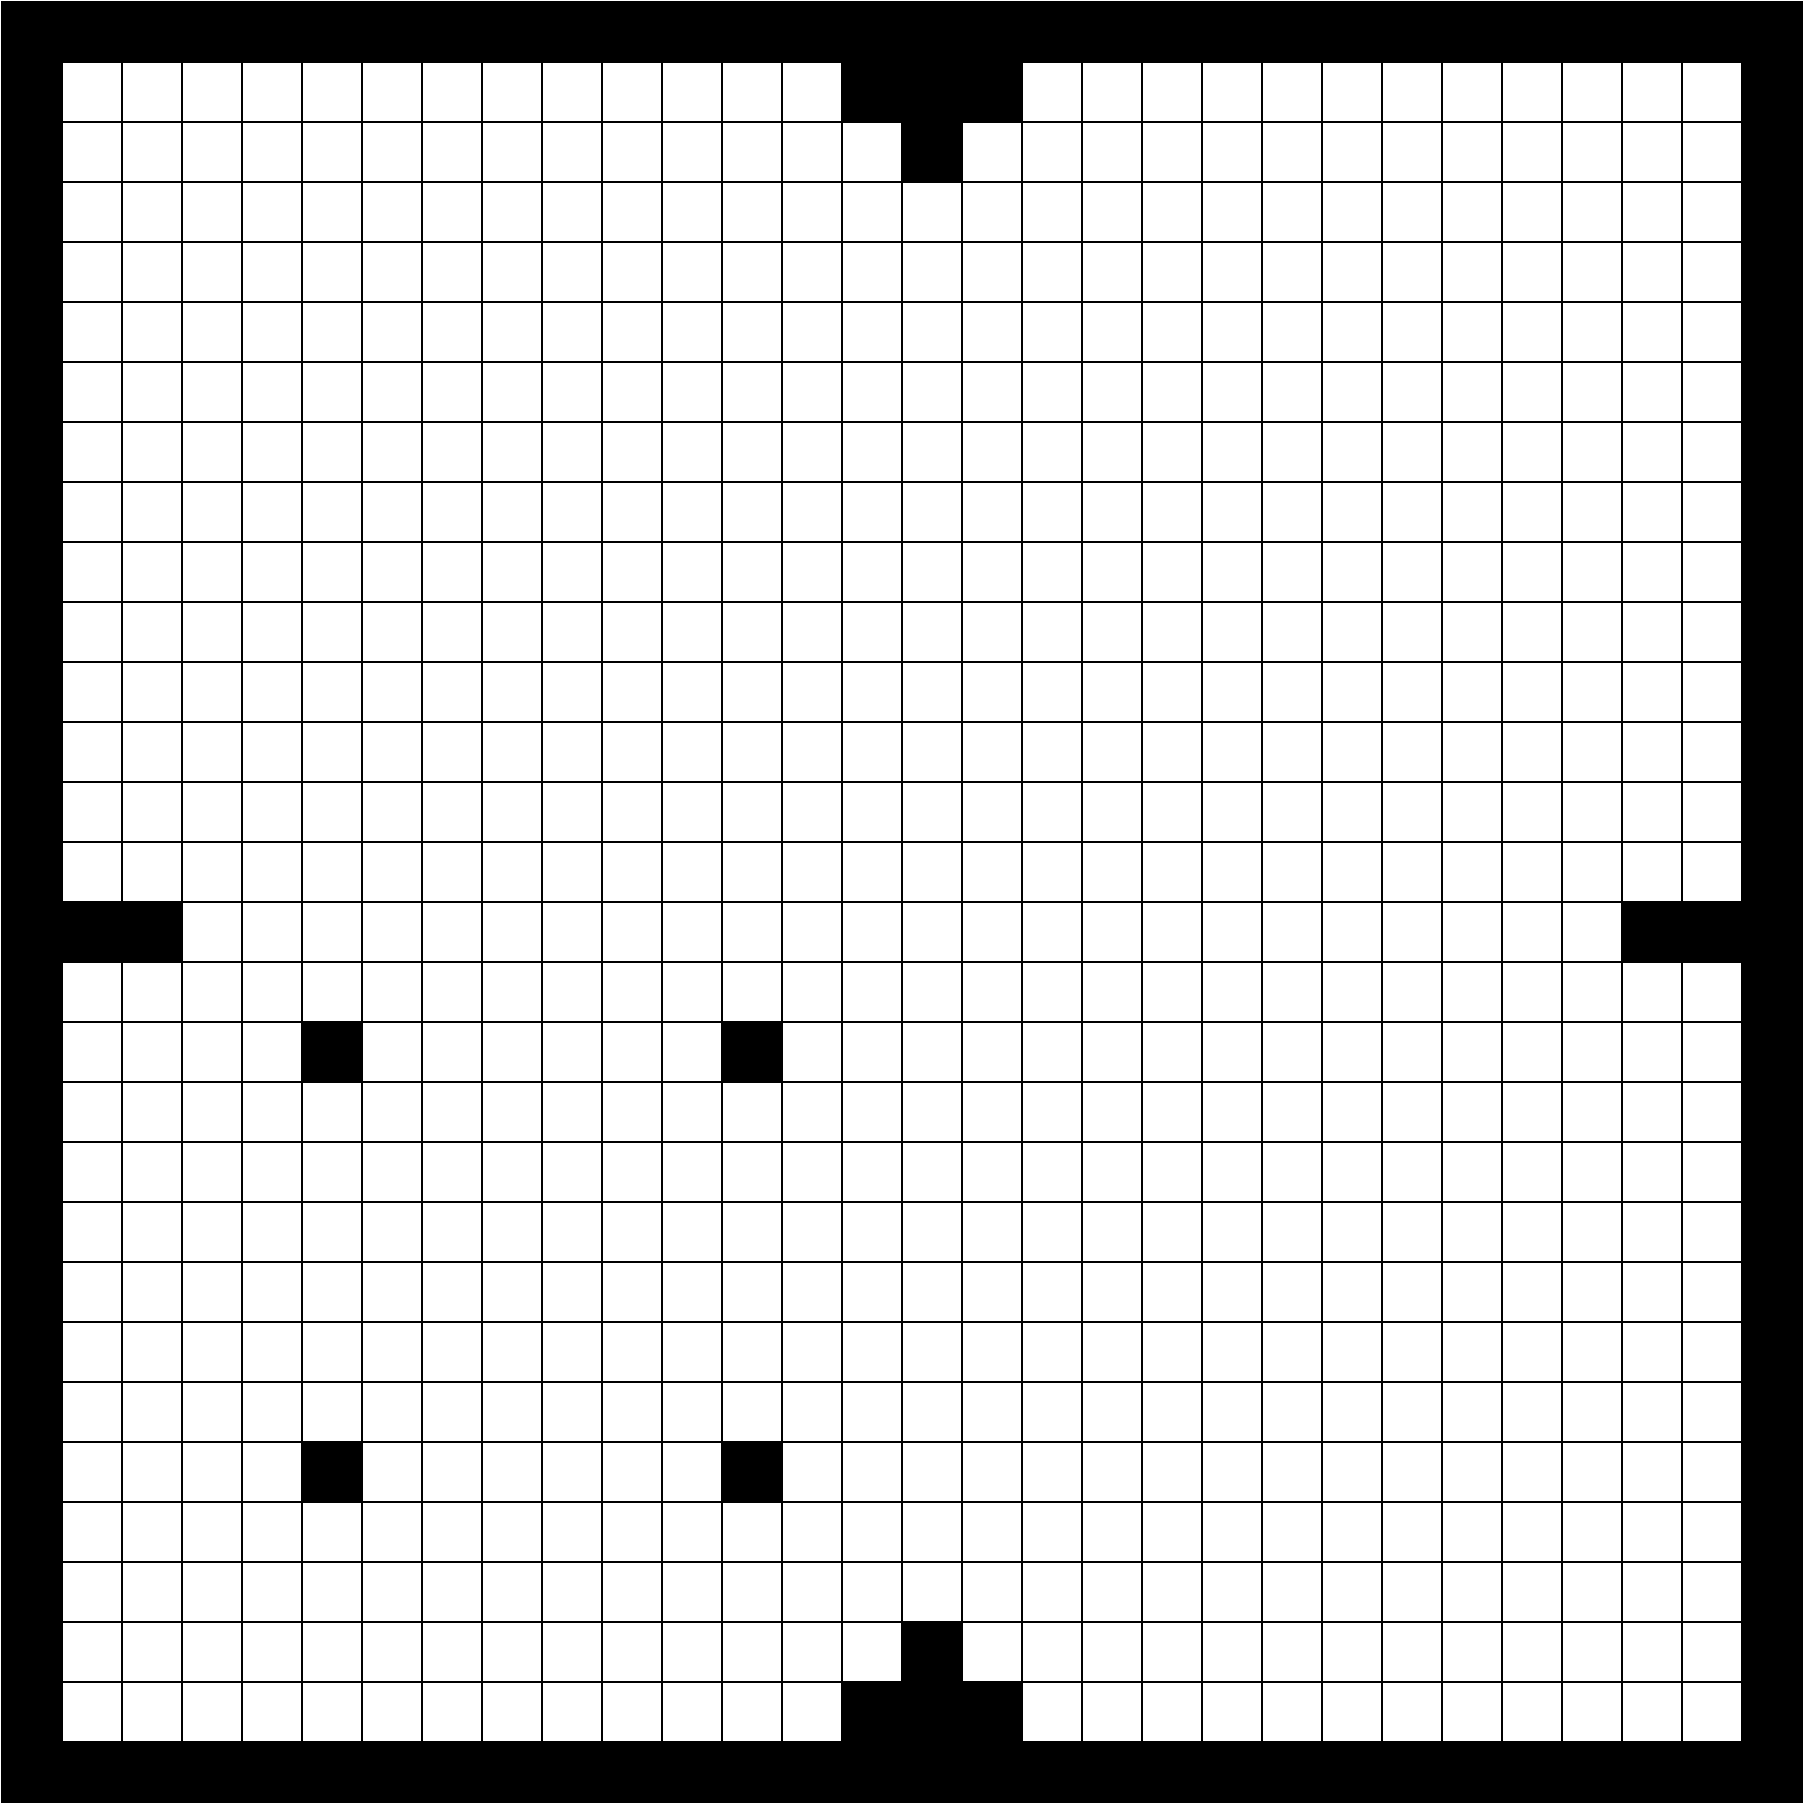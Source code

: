 <mxfile version="13.9.9" type="device"><diagram id="rRBZVRlASSvGkW4W117x" name="第 1 页"><mxGraphModel dx="1278" dy="948" grid="1" gridSize="10" guides="1" tooltips="1" connect="1" arrows="1" fold="1" page="1" pageScale="1" pageWidth="827" pageHeight="1169" math="0" shadow="0"><root><mxCell id="0"/><mxCell id="1" parent="0"/><mxCell id="mahjVnj1y_rm9lx4e6QC-1" value="" style="rounded=0;whiteSpace=wrap;html=1;" vertex="1" parent="1"><mxGeometry width="900" height="900" as="geometry"/></mxCell><mxCell id="mahjVnj1y_rm9lx4e6QC-2" value="" style="rounded=0;whiteSpace=wrap;html=1;fillColor=#000000;" vertex="1" parent="1"><mxGeometry width="30" height="30" as="geometry"/></mxCell><mxCell id="mahjVnj1y_rm9lx4e6QC-3" value="" style="rounded=0;whiteSpace=wrap;html=1;fillColor=#000000;" vertex="1" parent="1"><mxGeometry x="30" width="30" height="30" as="geometry"/></mxCell><mxCell id="mahjVnj1y_rm9lx4e6QC-6" value="" style="rounded=0;whiteSpace=wrap;html=1;fillColor=#000000;" vertex="1" parent="1"><mxGeometry x="60" width="30" height="30" as="geometry"/></mxCell><mxCell id="mahjVnj1y_rm9lx4e6QC-7" value="" style="rounded=0;whiteSpace=wrap;html=1;fillColor=#000000;" vertex="1" parent="1"><mxGeometry x="90" width="30" height="30" as="geometry"/></mxCell><mxCell id="mahjVnj1y_rm9lx4e6QC-8" value="" style="rounded=0;whiteSpace=wrap;html=1;fillColor=#000000;" vertex="1" parent="1"><mxGeometry x="120" width="30" height="30" as="geometry"/></mxCell><mxCell id="mahjVnj1y_rm9lx4e6QC-9" value="" style="rounded=0;whiteSpace=wrap;html=1;fillColor=#000000;" vertex="1" parent="1"><mxGeometry x="150" width="30" height="30" as="geometry"/></mxCell><mxCell id="mahjVnj1y_rm9lx4e6QC-10" value="" style="rounded=0;whiteSpace=wrap;html=1;fillColor=#000000;" vertex="1" parent="1"><mxGeometry x="180" width="30" height="30" as="geometry"/></mxCell><mxCell id="mahjVnj1y_rm9lx4e6QC-11" value="" style="rounded=0;whiteSpace=wrap;html=1;fillColor=#000000;" vertex="1" parent="1"><mxGeometry x="210" width="30" height="30" as="geometry"/></mxCell><mxCell id="mahjVnj1y_rm9lx4e6QC-12" value="" style="rounded=0;whiteSpace=wrap;html=1;fillColor=#000000;" vertex="1" parent="1"><mxGeometry x="240" width="30" height="30" as="geometry"/></mxCell><mxCell id="mahjVnj1y_rm9lx4e6QC-13" value="" style="rounded=0;whiteSpace=wrap;html=1;fillColor=#000000;" vertex="1" parent="1"><mxGeometry x="270" width="30" height="30" as="geometry"/></mxCell><mxCell id="mahjVnj1y_rm9lx4e6QC-14" value="" style="rounded=0;whiteSpace=wrap;html=1;fillColor=#000000;" vertex="1" parent="1"><mxGeometry x="300" width="30" height="30" as="geometry"/></mxCell><mxCell id="mahjVnj1y_rm9lx4e6QC-15" value="" style="rounded=0;whiteSpace=wrap;html=1;fillColor=#000000;" vertex="1" parent="1"><mxGeometry x="330" width="30" height="30" as="geometry"/></mxCell><mxCell id="mahjVnj1y_rm9lx4e6QC-16" value="" style="rounded=0;whiteSpace=wrap;html=1;fillColor=#000000;" vertex="1" parent="1"><mxGeometry x="360" width="30" height="30" as="geometry"/></mxCell><mxCell id="mahjVnj1y_rm9lx4e6QC-17" value="" style="rounded=0;whiteSpace=wrap;html=1;fillColor=#000000;" vertex="1" parent="1"><mxGeometry x="390" width="30" height="30" as="geometry"/></mxCell><mxCell id="mahjVnj1y_rm9lx4e6QC-18" value="" style="rounded=0;whiteSpace=wrap;html=1;fillColor=#000000;" vertex="1" parent="1"><mxGeometry x="420" width="30" height="30" as="geometry"/></mxCell><mxCell id="mahjVnj1y_rm9lx4e6QC-19" value="" style="rounded=0;whiteSpace=wrap;html=1;fillColor=#000000;" vertex="1" parent="1"><mxGeometry x="450" width="30" height="30" as="geometry"/></mxCell><mxCell id="mahjVnj1y_rm9lx4e6QC-20" value="" style="rounded=0;whiteSpace=wrap;html=1;fillColor=#000000;" vertex="1" parent="1"><mxGeometry x="480" width="30" height="30" as="geometry"/></mxCell><mxCell id="mahjVnj1y_rm9lx4e6QC-21" value="" style="rounded=0;whiteSpace=wrap;html=1;fillColor=#000000;" vertex="1" parent="1"><mxGeometry x="510" width="30" height="30" as="geometry"/></mxCell><mxCell id="mahjVnj1y_rm9lx4e6QC-22" value="" style="rounded=0;whiteSpace=wrap;html=1;fillColor=#000000;" vertex="1" parent="1"><mxGeometry x="540" width="30" height="30" as="geometry"/></mxCell><mxCell id="mahjVnj1y_rm9lx4e6QC-23" value="" style="rounded=0;whiteSpace=wrap;html=1;fillColor=#000000;" vertex="1" parent="1"><mxGeometry x="570" width="30" height="30" as="geometry"/></mxCell><mxCell id="mahjVnj1y_rm9lx4e6QC-24" value="" style="rounded=0;whiteSpace=wrap;html=1;fillColor=#000000;" vertex="1" parent="1"><mxGeometry x="600" width="30" height="30" as="geometry"/></mxCell><mxCell id="mahjVnj1y_rm9lx4e6QC-25" value="" style="rounded=0;whiteSpace=wrap;html=1;fillColor=#000000;" vertex="1" parent="1"><mxGeometry x="630" width="30" height="30" as="geometry"/></mxCell><mxCell id="mahjVnj1y_rm9lx4e6QC-26" value="" style="rounded=0;whiteSpace=wrap;html=1;fillColor=#000000;" vertex="1" parent="1"><mxGeometry x="660" width="30" height="30" as="geometry"/></mxCell><mxCell id="mahjVnj1y_rm9lx4e6QC-27" value="" style="rounded=0;whiteSpace=wrap;html=1;fillColor=#000000;" vertex="1" parent="1"><mxGeometry x="690" width="30" height="30" as="geometry"/></mxCell><mxCell id="mahjVnj1y_rm9lx4e6QC-28" value="" style="rounded=0;whiteSpace=wrap;html=1;fillColor=#000000;" vertex="1" parent="1"><mxGeometry x="720" width="30" height="30" as="geometry"/></mxCell><mxCell id="mahjVnj1y_rm9lx4e6QC-29" value="" style="rounded=0;whiteSpace=wrap;html=1;fillColor=#000000;" vertex="1" parent="1"><mxGeometry x="750" width="30" height="30" as="geometry"/></mxCell><mxCell id="mahjVnj1y_rm9lx4e6QC-30" value="" style="rounded=0;whiteSpace=wrap;html=1;fillColor=#000000;" vertex="1" parent="1"><mxGeometry x="780" width="30" height="30" as="geometry"/></mxCell><mxCell id="mahjVnj1y_rm9lx4e6QC-31" value="" style="rounded=0;whiteSpace=wrap;html=1;fillColor=#000000;" vertex="1" parent="1"><mxGeometry x="810" width="30" height="30" as="geometry"/></mxCell><mxCell id="mahjVnj1y_rm9lx4e6QC-32" value="" style="rounded=0;whiteSpace=wrap;html=1;fillColor=#000000;" vertex="1" parent="1"><mxGeometry x="840" width="30" height="30" as="geometry"/></mxCell><mxCell id="mahjVnj1y_rm9lx4e6QC-33" value="" style="rounded=0;whiteSpace=wrap;html=1;fillColor=#000000;" vertex="1" parent="1"><mxGeometry x="870" width="30" height="30" as="geometry"/></mxCell><mxCell id="mahjVnj1y_rm9lx4e6QC-34" value="" style="rounded=0;whiteSpace=wrap;html=1;fillColor=#000000;" vertex="1" parent="1"><mxGeometry y="30" width="30" height="30" as="geometry"/></mxCell><mxCell id="mahjVnj1y_rm9lx4e6QC-35" value="" style="rounded=0;whiteSpace=wrap;html=1;" vertex="1" parent="1"><mxGeometry x="30" y="30" width="30" height="30" as="geometry"/></mxCell><mxCell id="mahjVnj1y_rm9lx4e6QC-36" value="" style="rounded=0;whiteSpace=wrap;html=1;" vertex="1" parent="1"><mxGeometry x="60" y="30" width="30" height="30" as="geometry"/></mxCell><mxCell id="mahjVnj1y_rm9lx4e6QC-37" value="" style="rounded=0;whiteSpace=wrap;html=1;" vertex="1" parent="1"><mxGeometry x="90" y="30" width="30" height="30" as="geometry"/></mxCell><mxCell id="mahjVnj1y_rm9lx4e6QC-38" value="" style="rounded=0;whiteSpace=wrap;html=1;" vertex="1" parent="1"><mxGeometry x="120" y="30" width="30" height="30" as="geometry"/></mxCell><mxCell id="mahjVnj1y_rm9lx4e6QC-39" value="" style="rounded=0;whiteSpace=wrap;html=1;" vertex="1" parent="1"><mxGeometry x="150" y="30" width="30" height="30" as="geometry"/></mxCell><mxCell id="mahjVnj1y_rm9lx4e6QC-40" value="" style="rounded=0;whiteSpace=wrap;html=1;" vertex="1" parent="1"><mxGeometry x="180" y="30" width="30" height="30" as="geometry"/></mxCell><mxCell id="mahjVnj1y_rm9lx4e6QC-41" value="" style="rounded=0;whiteSpace=wrap;html=1;" vertex="1" parent="1"><mxGeometry x="210" y="30" width="30" height="30" as="geometry"/></mxCell><mxCell id="mahjVnj1y_rm9lx4e6QC-42" value="" style="rounded=0;whiteSpace=wrap;html=1;" vertex="1" parent="1"><mxGeometry x="240" y="30" width="30" height="30" as="geometry"/></mxCell><mxCell id="mahjVnj1y_rm9lx4e6QC-43" value="" style="rounded=0;whiteSpace=wrap;html=1;" vertex="1" parent="1"><mxGeometry x="270" y="30" width="30" height="30" as="geometry"/></mxCell><mxCell id="mahjVnj1y_rm9lx4e6QC-44" value="" style="rounded=0;whiteSpace=wrap;html=1;" vertex="1" parent="1"><mxGeometry x="300" y="30" width="30" height="30" as="geometry"/></mxCell><mxCell id="mahjVnj1y_rm9lx4e6QC-45" value="" style="rounded=0;whiteSpace=wrap;html=1;" vertex="1" parent="1"><mxGeometry x="330" y="30" width="30" height="30" as="geometry"/></mxCell><mxCell id="mahjVnj1y_rm9lx4e6QC-46" value="" style="rounded=0;whiteSpace=wrap;html=1;" vertex="1" parent="1"><mxGeometry x="360" y="30" width="30" height="30" as="geometry"/></mxCell><mxCell id="mahjVnj1y_rm9lx4e6QC-47" value="" style="rounded=0;whiteSpace=wrap;html=1;" vertex="1" parent="1"><mxGeometry x="390" y="30" width="30" height="30" as="geometry"/></mxCell><mxCell id="mahjVnj1y_rm9lx4e6QC-48" value="" style="rounded=0;whiteSpace=wrap;html=1;fillColor=#000000;" vertex="1" parent="1"><mxGeometry x="420" y="30" width="30" height="30" as="geometry"/></mxCell><mxCell id="mahjVnj1y_rm9lx4e6QC-49" value="" style="rounded=0;whiteSpace=wrap;html=1;fillColor=#000000;" vertex="1" parent="1"><mxGeometry x="450" y="30" width="30" height="30" as="geometry"/></mxCell><mxCell id="mahjVnj1y_rm9lx4e6QC-50" value="" style="rounded=0;whiteSpace=wrap;html=1;fillColor=#000000;" vertex="1" parent="1"><mxGeometry x="480" y="30" width="30" height="30" as="geometry"/></mxCell><mxCell id="mahjVnj1y_rm9lx4e6QC-51" value="" style="rounded=0;whiteSpace=wrap;html=1;" vertex="1" parent="1"><mxGeometry x="510" y="30" width="30" height="30" as="geometry"/></mxCell><mxCell id="mahjVnj1y_rm9lx4e6QC-52" value="" style="rounded=0;whiteSpace=wrap;html=1;" vertex="1" parent="1"><mxGeometry x="540" y="30" width="30" height="30" as="geometry"/></mxCell><mxCell id="mahjVnj1y_rm9lx4e6QC-53" value="" style="rounded=0;whiteSpace=wrap;html=1;" vertex="1" parent="1"><mxGeometry x="570" y="30" width="30" height="30" as="geometry"/></mxCell><mxCell id="mahjVnj1y_rm9lx4e6QC-54" value="" style="rounded=0;whiteSpace=wrap;html=1;" vertex="1" parent="1"><mxGeometry x="600" y="30" width="30" height="30" as="geometry"/></mxCell><mxCell id="mahjVnj1y_rm9lx4e6QC-55" value="" style="rounded=0;whiteSpace=wrap;html=1;" vertex="1" parent="1"><mxGeometry x="630" y="30" width="30" height="30" as="geometry"/></mxCell><mxCell id="mahjVnj1y_rm9lx4e6QC-56" value="" style="rounded=0;whiteSpace=wrap;html=1;" vertex="1" parent="1"><mxGeometry x="660" y="30" width="30" height="30" as="geometry"/></mxCell><mxCell id="mahjVnj1y_rm9lx4e6QC-57" value="" style="rounded=0;whiteSpace=wrap;html=1;" vertex="1" parent="1"><mxGeometry x="690" y="30" width="30" height="30" as="geometry"/></mxCell><mxCell id="mahjVnj1y_rm9lx4e6QC-58" value="" style="rounded=0;whiteSpace=wrap;html=1;" vertex="1" parent="1"><mxGeometry x="720" y="30" width="30" height="30" as="geometry"/></mxCell><mxCell id="mahjVnj1y_rm9lx4e6QC-59" value="" style="rounded=0;whiteSpace=wrap;html=1;" vertex="1" parent="1"><mxGeometry x="750" y="30" width="30" height="30" as="geometry"/></mxCell><mxCell id="mahjVnj1y_rm9lx4e6QC-60" value="" style="rounded=0;whiteSpace=wrap;html=1;" vertex="1" parent="1"><mxGeometry x="780" y="30" width="30" height="30" as="geometry"/></mxCell><mxCell id="mahjVnj1y_rm9lx4e6QC-61" value="" style="rounded=0;whiteSpace=wrap;html=1;" vertex="1" parent="1"><mxGeometry x="810" y="30" width="30" height="30" as="geometry"/></mxCell><mxCell id="mahjVnj1y_rm9lx4e6QC-62" value="" style="rounded=0;whiteSpace=wrap;html=1;" vertex="1" parent="1"><mxGeometry x="840" y="30" width="30" height="30" as="geometry"/></mxCell><mxCell id="mahjVnj1y_rm9lx4e6QC-63" value="" style="rounded=0;whiteSpace=wrap;html=1;fillColor=#000000;" vertex="1" parent="1"><mxGeometry x="870" y="30" width="30" height="30" as="geometry"/></mxCell><mxCell id="mahjVnj1y_rm9lx4e6QC-64" value="" style="rounded=0;whiteSpace=wrap;html=1;fillColor=#000000;" vertex="1" parent="1"><mxGeometry y="60" width="30" height="30" as="geometry"/></mxCell><mxCell id="mahjVnj1y_rm9lx4e6QC-65" value="" style="rounded=0;whiteSpace=wrap;html=1;" vertex="1" parent="1"><mxGeometry x="30" y="60" width="30" height="30" as="geometry"/></mxCell><mxCell id="mahjVnj1y_rm9lx4e6QC-66" value="" style="rounded=0;whiteSpace=wrap;html=1;" vertex="1" parent="1"><mxGeometry x="60" y="60" width="30" height="30" as="geometry"/></mxCell><mxCell id="mahjVnj1y_rm9lx4e6QC-67" value="" style="rounded=0;whiteSpace=wrap;html=1;" vertex="1" parent="1"><mxGeometry x="90" y="60" width="30" height="30" as="geometry"/></mxCell><mxCell id="mahjVnj1y_rm9lx4e6QC-68" value="" style="rounded=0;whiteSpace=wrap;html=1;" vertex="1" parent="1"><mxGeometry x="120" y="60" width="30" height="30" as="geometry"/></mxCell><mxCell id="mahjVnj1y_rm9lx4e6QC-69" value="" style="rounded=0;whiteSpace=wrap;html=1;" vertex="1" parent="1"><mxGeometry x="150" y="60" width="30" height="30" as="geometry"/></mxCell><mxCell id="mahjVnj1y_rm9lx4e6QC-70" value="" style="rounded=0;whiteSpace=wrap;html=1;" vertex="1" parent="1"><mxGeometry x="180" y="60" width="30" height="30" as="geometry"/></mxCell><mxCell id="mahjVnj1y_rm9lx4e6QC-71" value="" style="rounded=0;whiteSpace=wrap;html=1;" vertex="1" parent="1"><mxGeometry x="210" y="60" width="30" height="30" as="geometry"/></mxCell><mxCell id="mahjVnj1y_rm9lx4e6QC-72" value="" style="rounded=0;whiteSpace=wrap;html=1;" vertex="1" parent="1"><mxGeometry x="240" y="60" width="30" height="30" as="geometry"/></mxCell><mxCell id="mahjVnj1y_rm9lx4e6QC-73" value="" style="rounded=0;whiteSpace=wrap;html=1;" vertex="1" parent="1"><mxGeometry x="270" y="60" width="30" height="30" as="geometry"/></mxCell><mxCell id="mahjVnj1y_rm9lx4e6QC-74" value="" style="rounded=0;whiteSpace=wrap;html=1;" vertex="1" parent="1"><mxGeometry x="300" y="60" width="30" height="30" as="geometry"/></mxCell><mxCell id="mahjVnj1y_rm9lx4e6QC-75" value="" style="rounded=0;whiteSpace=wrap;html=1;" vertex="1" parent="1"><mxGeometry x="330" y="60" width="30" height="30" as="geometry"/></mxCell><mxCell id="mahjVnj1y_rm9lx4e6QC-76" value="" style="rounded=0;whiteSpace=wrap;html=1;" vertex="1" parent="1"><mxGeometry x="360" y="60" width="30" height="30" as="geometry"/></mxCell><mxCell id="mahjVnj1y_rm9lx4e6QC-77" value="" style="rounded=0;whiteSpace=wrap;html=1;" vertex="1" parent="1"><mxGeometry x="390" y="60" width="30" height="30" as="geometry"/></mxCell><mxCell id="mahjVnj1y_rm9lx4e6QC-78" value="" style="rounded=0;whiteSpace=wrap;html=1;" vertex="1" parent="1"><mxGeometry x="420" y="60" width="30" height="30" as="geometry"/></mxCell><mxCell id="mahjVnj1y_rm9lx4e6QC-79" value="" style="rounded=0;whiteSpace=wrap;html=1;fillColor=#000000;" vertex="1" parent="1"><mxGeometry x="450" y="60" width="30" height="30" as="geometry"/></mxCell><mxCell id="mahjVnj1y_rm9lx4e6QC-80" value="" style="rounded=0;whiteSpace=wrap;html=1;" vertex="1" parent="1"><mxGeometry x="480" y="60" width="30" height="30" as="geometry"/></mxCell><mxCell id="mahjVnj1y_rm9lx4e6QC-81" value="" style="rounded=0;whiteSpace=wrap;html=1;" vertex="1" parent="1"><mxGeometry x="510" y="60" width="30" height="30" as="geometry"/></mxCell><mxCell id="mahjVnj1y_rm9lx4e6QC-82" value="" style="rounded=0;whiteSpace=wrap;html=1;" vertex="1" parent="1"><mxGeometry x="540" y="60" width="30" height="30" as="geometry"/></mxCell><mxCell id="mahjVnj1y_rm9lx4e6QC-83" value="" style="rounded=0;whiteSpace=wrap;html=1;" vertex="1" parent="1"><mxGeometry x="570" y="60" width="30" height="30" as="geometry"/></mxCell><mxCell id="mahjVnj1y_rm9lx4e6QC-84" value="" style="rounded=0;whiteSpace=wrap;html=1;" vertex="1" parent="1"><mxGeometry x="600" y="60" width="30" height="30" as="geometry"/></mxCell><mxCell id="mahjVnj1y_rm9lx4e6QC-85" value="" style="rounded=0;whiteSpace=wrap;html=1;" vertex="1" parent="1"><mxGeometry x="630" y="60" width="30" height="30" as="geometry"/></mxCell><mxCell id="mahjVnj1y_rm9lx4e6QC-86" value="" style="rounded=0;whiteSpace=wrap;html=1;" vertex="1" parent="1"><mxGeometry x="660" y="60" width="30" height="30" as="geometry"/></mxCell><mxCell id="mahjVnj1y_rm9lx4e6QC-87" value="" style="rounded=0;whiteSpace=wrap;html=1;" vertex="1" parent="1"><mxGeometry x="690" y="60" width="30" height="30" as="geometry"/></mxCell><mxCell id="mahjVnj1y_rm9lx4e6QC-88" value="" style="rounded=0;whiteSpace=wrap;html=1;" vertex="1" parent="1"><mxGeometry x="720" y="60" width="30" height="30" as="geometry"/></mxCell><mxCell id="mahjVnj1y_rm9lx4e6QC-89" value="" style="rounded=0;whiteSpace=wrap;html=1;" vertex="1" parent="1"><mxGeometry x="750" y="60" width="30" height="30" as="geometry"/></mxCell><mxCell id="mahjVnj1y_rm9lx4e6QC-90" value="" style="rounded=0;whiteSpace=wrap;html=1;" vertex="1" parent="1"><mxGeometry x="780" y="60" width="30" height="30" as="geometry"/></mxCell><mxCell id="mahjVnj1y_rm9lx4e6QC-91" value="" style="rounded=0;whiteSpace=wrap;html=1;" vertex="1" parent="1"><mxGeometry x="810" y="60" width="30" height="30" as="geometry"/></mxCell><mxCell id="mahjVnj1y_rm9lx4e6QC-92" value="" style="rounded=0;whiteSpace=wrap;html=1;" vertex="1" parent="1"><mxGeometry x="840" y="60" width="30" height="30" as="geometry"/></mxCell><mxCell id="mahjVnj1y_rm9lx4e6QC-93" value="" style="rounded=0;whiteSpace=wrap;html=1;fillColor=#000000;" vertex="1" parent="1"><mxGeometry x="870" y="60" width="30" height="30" as="geometry"/></mxCell><mxCell id="mahjVnj1y_rm9lx4e6QC-94" value="" style="rounded=0;whiteSpace=wrap;html=1;fillColor=#000000;" vertex="1" parent="1"><mxGeometry y="90" width="30" height="30" as="geometry"/></mxCell><mxCell id="mahjVnj1y_rm9lx4e6QC-95" value="" style="rounded=0;whiteSpace=wrap;html=1;" vertex="1" parent="1"><mxGeometry x="30" y="90" width="30" height="30" as="geometry"/></mxCell><mxCell id="mahjVnj1y_rm9lx4e6QC-96" value="" style="rounded=0;whiteSpace=wrap;html=1;" vertex="1" parent="1"><mxGeometry x="60" y="90" width="30" height="30" as="geometry"/></mxCell><mxCell id="mahjVnj1y_rm9lx4e6QC-97" value="" style="rounded=0;whiteSpace=wrap;html=1;" vertex="1" parent="1"><mxGeometry x="90" y="90" width="30" height="30" as="geometry"/></mxCell><mxCell id="mahjVnj1y_rm9lx4e6QC-98" value="" style="rounded=0;whiteSpace=wrap;html=1;" vertex="1" parent="1"><mxGeometry x="120" y="90" width="30" height="30" as="geometry"/></mxCell><mxCell id="mahjVnj1y_rm9lx4e6QC-99" value="" style="rounded=0;whiteSpace=wrap;html=1;" vertex="1" parent="1"><mxGeometry x="150" y="90" width="30" height="30" as="geometry"/></mxCell><mxCell id="mahjVnj1y_rm9lx4e6QC-100" value="" style="rounded=0;whiteSpace=wrap;html=1;" vertex="1" parent="1"><mxGeometry x="180" y="90" width="30" height="30" as="geometry"/></mxCell><mxCell id="mahjVnj1y_rm9lx4e6QC-101" value="" style="rounded=0;whiteSpace=wrap;html=1;" vertex="1" parent="1"><mxGeometry x="210" y="90" width="30" height="30" as="geometry"/></mxCell><mxCell id="mahjVnj1y_rm9lx4e6QC-102" value="" style="rounded=0;whiteSpace=wrap;html=1;" vertex="1" parent="1"><mxGeometry x="240" y="90" width="30" height="30" as="geometry"/></mxCell><mxCell id="mahjVnj1y_rm9lx4e6QC-103" value="" style="rounded=0;whiteSpace=wrap;html=1;" vertex="1" parent="1"><mxGeometry x="270" y="90" width="30" height="30" as="geometry"/></mxCell><mxCell id="mahjVnj1y_rm9lx4e6QC-104" value="" style="rounded=0;whiteSpace=wrap;html=1;" vertex="1" parent="1"><mxGeometry x="300" y="90" width="30" height="30" as="geometry"/></mxCell><mxCell id="mahjVnj1y_rm9lx4e6QC-105" value="" style="rounded=0;whiteSpace=wrap;html=1;" vertex="1" parent="1"><mxGeometry x="330" y="90" width="30" height="30" as="geometry"/></mxCell><mxCell id="mahjVnj1y_rm9lx4e6QC-106" value="" style="rounded=0;whiteSpace=wrap;html=1;" vertex="1" parent="1"><mxGeometry x="360" y="90" width="30" height="30" as="geometry"/></mxCell><mxCell id="mahjVnj1y_rm9lx4e6QC-107" value="" style="rounded=0;whiteSpace=wrap;html=1;" vertex="1" parent="1"><mxGeometry x="390" y="90" width="30" height="30" as="geometry"/></mxCell><mxCell id="mahjVnj1y_rm9lx4e6QC-108" value="" style="rounded=0;whiteSpace=wrap;html=1;" vertex="1" parent="1"><mxGeometry x="420" y="90" width="30" height="30" as="geometry"/></mxCell><mxCell id="mahjVnj1y_rm9lx4e6QC-109" value="" style="rounded=0;whiteSpace=wrap;html=1;" vertex="1" parent="1"><mxGeometry x="450" y="90" width="30" height="30" as="geometry"/></mxCell><mxCell id="mahjVnj1y_rm9lx4e6QC-110" value="" style="rounded=0;whiteSpace=wrap;html=1;" vertex="1" parent="1"><mxGeometry x="480" y="90" width="30" height="30" as="geometry"/></mxCell><mxCell id="mahjVnj1y_rm9lx4e6QC-111" value="" style="rounded=0;whiteSpace=wrap;html=1;" vertex="1" parent="1"><mxGeometry x="510" y="90" width="30" height="30" as="geometry"/></mxCell><mxCell id="mahjVnj1y_rm9lx4e6QC-112" value="" style="rounded=0;whiteSpace=wrap;html=1;" vertex="1" parent="1"><mxGeometry x="540" y="90" width="30" height="30" as="geometry"/></mxCell><mxCell id="mahjVnj1y_rm9lx4e6QC-113" value="" style="rounded=0;whiteSpace=wrap;html=1;" vertex="1" parent="1"><mxGeometry x="570" y="90" width="30" height="30" as="geometry"/></mxCell><mxCell id="mahjVnj1y_rm9lx4e6QC-114" value="" style="rounded=0;whiteSpace=wrap;html=1;" vertex="1" parent="1"><mxGeometry x="600" y="90" width="30" height="30" as="geometry"/></mxCell><mxCell id="mahjVnj1y_rm9lx4e6QC-115" value="" style="rounded=0;whiteSpace=wrap;html=1;" vertex="1" parent="1"><mxGeometry x="630" y="90" width="30" height="30" as="geometry"/></mxCell><mxCell id="mahjVnj1y_rm9lx4e6QC-116" value="" style="rounded=0;whiteSpace=wrap;html=1;" vertex="1" parent="1"><mxGeometry x="660" y="90" width="30" height="30" as="geometry"/></mxCell><mxCell id="mahjVnj1y_rm9lx4e6QC-117" value="" style="rounded=0;whiteSpace=wrap;html=1;" vertex="1" parent="1"><mxGeometry x="690" y="90" width="30" height="30" as="geometry"/></mxCell><mxCell id="mahjVnj1y_rm9lx4e6QC-118" value="" style="rounded=0;whiteSpace=wrap;html=1;" vertex="1" parent="1"><mxGeometry x="720" y="90" width="30" height="30" as="geometry"/></mxCell><mxCell id="mahjVnj1y_rm9lx4e6QC-119" value="" style="rounded=0;whiteSpace=wrap;html=1;" vertex="1" parent="1"><mxGeometry x="750" y="90" width="30" height="30" as="geometry"/></mxCell><mxCell id="mahjVnj1y_rm9lx4e6QC-120" value="" style="rounded=0;whiteSpace=wrap;html=1;" vertex="1" parent="1"><mxGeometry x="780" y="90" width="30" height="30" as="geometry"/></mxCell><mxCell id="mahjVnj1y_rm9lx4e6QC-121" value="" style="rounded=0;whiteSpace=wrap;html=1;" vertex="1" parent="1"><mxGeometry x="810" y="90" width="30" height="30" as="geometry"/></mxCell><mxCell id="mahjVnj1y_rm9lx4e6QC-122" value="" style="rounded=0;whiteSpace=wrap;html=1;" vertex="1" parent="1"><mxGeometry x="840" y="90" width="30" height="30" as="geometry"/></mxCell><mxCell id="mahjVnj1y_rm9lx4e6QC-123" value="" style="rounded=0;whiteSpace=wrap;html=1;fillColor=#000000;" vertex="1" parent="1"><mxGeometry x="870" y="90" width="30" height="30" as="geometry"/></mxCell><mxCell id="mahjVnj1y_rm9lx4e6QC-124" value="" style="rounded=0;whiteSpace=wrap;html=1;fillColor=#000000;" vertex="1" parent="1"><mxGeometry y="120" width="30" height="30" as="geometry"/></mxCell><mxCell id="mahjVnj1y_rm9lx4e6QC-125" value="" style="rounded=0;whiteSpace=wrap;html=1;" vertex="1" parent="1"><mxGeometry x="30" y="120" width="30" height="30" as="geometry"/></mxCell><mxCell id="mahjVnj1y_rm9lx4e6QC-126" value="" style="rounded=0;whiteSpace=wrap;html=1;" vertex="1" parent="1"><mxGeometry x="60" y="120" width="30" height="30" as="geometry"/></mxCell><mxCell id="mahjVnj1y_rm9lx4e6QC-127" value="" style="rounded=0;whiteSpace=wrap;html=1;" vertex="1" parent="1"><mxGeometry x="90" y="120" width="30" height="30" as="geometry"/></mxCell><mxCell id="mahjVnj1y_rm9lx4e6QC-128" value="" style="rounded=0;whiteSpace=wrap;html=1;" vertex="1" parent="1"><mxGeometry x="120" y="120" width="30" height="30" as="geometry"/></mxCell><mxCell id="mahjVnj1y_rm9lx4e6QC-129" value="" style="rounded=0;whiteSpace=wrap;html=1;" vertex="1" parent="1"><mxGeometry x="150" y="120" width="30" height="30" as="geometry"/></mxCell><mxCell id="mahjVnj1y_rm9lx4e6QC-130" value="" style="rounded=0;whiteSpace=wrap;html=1;" vertex="1" parent="1"><mxGeometry x="180" y="120" width="30" height="30" as="geometry"/></mxCell><mxCell id="mahjVnj1y_rm9lx4e6QC-131" value="" style="rounded=0;whiteSpace=wrap;html=1;" vertex="1" parent="1"><mxGeometry x="210" y="120" width="30" height="30" as="geometry"/></mxCell><mxCell id="mahjVnj1y_rm9lx4e6QC-132" value="" style="rounded=0;whiteSpace=wrap;html=1;" vertex="1" parent="1"><mxGeometry x="240" y="120" width="30" height="30" as="geometry"/></mxCell><mxCell id="mahjVnj1y_rm9lx4e6QC-133" value="" style="rounded=0;whiteSpace=wrap;html=1;" vertex="1" parent="1"><mxGeometry x="270" y="120" width="30" height="30" as="geometry"/></mxCell><mxCell id="mahjVnj1y_rm9lx4e6QC-134" value="" style="rounded=0;whiteSpace=wrap;html=1;" vertex="1" parent="1"><mxGeometry x="300" y="120" width="30" height="30" as="geometry"/></mxCell><mxCell id="mahjVnj1y_rm9lx4e6QC-135" value="" style="rounded=0;whiteSpace=wrap;html=1;" vertex="1" parent="1"><mxGeometry x="330" y="120" width="30" height="30" as="geometry"/></mxCell><mxCell id="mahjVnj1y_rm9lx4e6QC-136" value="" style="rounded=0;whiteSpace=wrap;html=1;" vertex="1" parent="1"><mxGeometry x="360" y="120" width="30" height="30" as="geometry"/></mxCell><mxCell id="mahjVnj1y_rm9lx4e6QC-137" value="" style="rounded=0;whiteSpace=wrap;html=1;" vertex="1" parent="1"><mxGeometry x="390" y="120" width="30" height="30" as="geometry"/></mxCell><mxCell id="mahjVnj1y_rm9lx4e6QC-138" value="" style="rounded=0;whiteSpace=wrap;html=1;" vertex="1" parent="1"><mxGeometry x="420" y="120" width="30" height="30" as="geometry"/></mxCell><mxCell id="mahjVnj1y_rm9lx4e6QC-139" value="" style="rounded=0;whiteSpace=wrap;html=1;" vertex="1" parent="1"><mxGeometry x="450" y="120" width="30" height="30" as="geometry"/></mxCell><mxCell id="mahjVnj1y_rm9lx4e6QC-140" value="" style="rounded=0;whiteSpace=wrap;html=1;" vertex="1" parent="1"><mxGeometry x="480" y="120" width="30" height="30" as="geometry"/></mxCell><mxCell id="mahjVnj1y_rm9lx4e6QC-141" value="" style="rounded=0;whiteSpace=wrap;html=1;" vertex="1" parent="1"><mxGeometry x="510" y="120" width="30" height="30" as="geometry"/></mxCell><mxCell id="mahjVnj1y_rm9lx4e6QC-142" value="" style="rounded=0;whiteSpace=wrap;html=1;" vertex="1" parent="1"><mxGeometry x="540" y="120" width="30" height="30" as="geometry"/></mxCell><mxCell id="mahjVnj1y_rm9lx4e6QC-143" value="" style="rounded=0;whiteSpace=wrap;html=1;" vertex="1" parent="1"><mxGeometry x="570" y="120" width="30" height="30" as="geometry"/></mxCell><mxCell id="mahjVnj1y_rm9lx4e6QC-144" value="" style="rounded=0;whiteSpace=wrap;html=1;" vertex="1" parent="1"><mxGeometry x="600" y="120" width="30" height="30" as="geometry"/></mxCell><mxCell id="mahjVnj1y_rm9lx4e6QC-145" value="" style="rounded=0;whiteSpace=wrap;html=1;" vertex="1" parent="1"><mxGeometry x="630" y="120" width="30" height="30" as="geometry"/></mxCell><mxCell id="mahjVnj1y_rm9lx4e6QC-146" value="" style="rounded=0;whiteSpace=wrap;html=1;" vertex="1" parent="1"><mxGeometry x="660" y="120" width="30" height="30" as="geometry"/></mxCell><mxCell id="mahjVnj1y_rm9lx4e6QC-147" value="" style="rounded=0;whiteSpace=wrap;html=1;" vertex="1" parent="1"><mxGeometry x="690" y="120" width="30" height="30" as="geometry"/></mxCell><mxCell id="mahjVnj1y_rm9lx4e6QC-148" value="" style="rounded=0;whiteSpace=wrap;html=1;" vertex="1" parent="1"><mxGeometry x="720" y="120" width="30" height="30" as="geometry"/></mxCell><mxCell id="mahjVnj1y_rm9lx4e6QC-149" value="" style="rounded=0;whiteSpace=wrap;html=1;" vertex="1" parent="1"><mxGeometry x="750" y="120" width="30" height="30" as="geometry"/></mxCell><mxCell id="mahjVnj1y_rm9lx4e6QC-150" value="" style="rounded=0;whiteSpace=wrap;html=1;" vertex="1" parent="1"><mxGeometry x="780" y="120" width="30" height="30" as="geometry"/></mxCell><mxCell id="mahjVnj1y_rm9lx4e6QC-151" value="" style="rounded=0;whiteSpace=wrap;html=1;" vertex="1" parent="1"><mxGeometry x="810" y="120" width="30" height="30" as="geometry"/></mxCell><mxCell id="mahjVnj1y_rm9lx4e6QC-152" value="" style="rounded=0;whiteSpace=wrap;html=1;" vertex="1" parent="1"><mxGeometry x="840" y="120" width="30" height="30" as="geometry"/></mxCell><mxCell id="mahjVnj1y_rm9lx4e6QC-153" value="" style="rounded=0;whiteSpace=wrap;html=1;fillColor=#000000;" vertex="1" parent="1"><mxGeometry x="870" y="120" width="30" height="30" as="geometry"/></mxCell><mxCell id="mahjVnj1y_rm9lx4e6QC-154" value="" style="rounded=0;whiteSpace=wrap;html=1;fillColor=#000000;" vertex="1" parent="1"><mxGeometry y="150" width="30" height="30" as="geometry"/></mxCell><mxCell id="mahjVnj1y_rm9lx4e6QC-155" value="" style="rounded=0;whiteSpace=wrap;html=1;" vertex="1" parent="1"><mxGeometry x="30" y="150" width="30" height="30" as="geometry"/></mxCell><mxCell id="mahjVnj1y_rm9lx4e6QC-156" value="" style="rounded=0;whiteSpace=wrap;html=1;" vertex="1" parent="1"><mxGeometry x="60" y="150" width="30" height="30" as="geometry"/></mxCell><mxCell id="mahjVnj1y_rm9lx4e6QC-157" value="" style="rounded=0;whiteSpace=wrap;html=1;" vertex="1" parent="1"><mxGeometry x="90" y="150" width="30" height="30" as="geometry"/></mxCell><mxCell id="mahjVnj1y_rm9lx4e6QC-158" value="" style="rounded=0;whiteSpace=wrap;html=1;" vertex="1" parent="1"><mxGeometry x="120" y="150" width="30" height="30" as="geometry"/></mxCell><mxCell id="mahjVnj1y_rm9lx4e6QC-159" value="" style="rounded=0;whiteSpace=wrap;html=1;" vertex="1" parent="1"><mxGeometry x="150" y="150" width="30" height="30" as="geometry"/></mxCell><mxCell id="mahjVnj1y_rm9lx4e6QC-160" value="" style="rounded=0;whiteSpace=wrap;html=1;" vertex="1" parent="1"><mxGeometry x="180" y="150" width="30" height="30" as="geometry"/></mxCell><mxCell id="mahjVnj1y_rm9lx4e6QC-161" value="" style="rounded=0;whiteSpace=wrap;html=1;" vertex="1" parent="1"><mxGeometry x="210" y="150" width="30" height="30" as="geometry"/></mxCell><mxCell id="mahjVnj1y_rm9lx4e6QC-162" value="" style="rounded=0;whiteSpace=wrap;html=1;" vertex="1" parent="1"><mxGeometry x="240" y="150" width="30" height="30" as="geometry"/></mxCell><mxCell id="mahjVnj1y_rm9lx4e6QC-163" value="" style="rounded=0;whiteSpace=wrap;html=1;" vertex="1" parent="1"><mxGeometry x="270" y="150" width="30" height="30" as="geometry"/></mxCell><mxCell id="mahjVnj1y_rm9lx4e6QC-164" value="" style="rounded=0;whiteSpace=wrap;html=1;" vertex="1" parent="1"><mxGeometry x="300" y="150" width="30" height="30" as="geometry"/></mxCell><mxCell id="mahjVnj1y_rm9lx4e6QC-165" value="" style="rounded=0;whiteSpace=wrap;html=1;" vertex="1" parent="1"><mxGeometry x="330" y="150" width="30" height="30" as="geometry"/></mxCell><mxCell id="mahjVnj1y_rm9lx4e6QC-166" value="" style="rounded=0;whiteSpace=wrap;html=1;" vertex="1" parent="1"><mxGeometry x="360" y="150" width="30" height="30" as="geometry"/></mxCell><mxCell id="mahjVnj1y_rm9lx4e6QC-167" value="" style="rounded=0;whiteSpace=wrap;html=1;" vertex="1" parent="1"><mxGeometry x="390" y="150" width="30" height="30" as="geometry"/></mxCell><mxCell id="mahjVnj1y_rm9lx4e6QC-168" value="" style="rounded=0;whiteSpace=wrap;html=1;" vertex="1" parent="1"><mxGeometry x="420" y="150" width="30" height="30" as="geometry"/></mxCell><mxCell id="mahjVnj1y_rm9lx4e6QC-169" value="" style="rounded=0;whiteSpace=wrap;html=1;" vertex="1" parent="1"><mxGeometry x="450" y="150" width="30" height="30" as="geometry"/></mxCell><mxCell id="mahjVnj1y_rm9lx4e6QC-170" value="" style="rounded=0;whiteSpace=wrap;html=1;" vertex="1" parent="1"><mxGeometry x="480" y="150" width="30" height="30" as="geometry"/></mxCell><mxCell id="mahjVnj1y_rm9lx4e6QC-171" value="" style="rounded=0;whiteSpace=wrap;html=1;" vertex="1" parent="1"><mxGeometry x="510" y="150" width="30" height="30" as="geometry"/></mxCell><mxCell id="mahjVnj1y_rm9lx4e6QC-172" value="" style="rounded=0;whiteSpace=wrap;html=1;" vertex="1" parent="1"><mxGeometry x="540" y="150" width="30" height="30" as="geometry"/></mxCell><mxCell id="mahjVnj1y_rm9lx4e6QC-173" value="" style="rounded=0;whiteSpace=wrap;html=1;" vertex="1" parent="1"><mxGeometry x="570" y="150" width="30" height="30" as="geometry"/></mxCell><mxCell id="mahjVnj1y_rm9lx4e6QC-174" value="" style="rounded=0;whiteSpace=wrap;html=1;" vertex="1" parent="1"><mxGeometry x="600" y="150" width="30" height="30" as="geometry"/></mxCell><mxCell id="mahjVnj1y_rm9lx4e6QC-175" value="" style="rounded=0;whiteSpace=wrap;html=1;" vertex="1" parent="1"><mxGeometry x="630" y="150" width="30" height="30" as="geometry"/></mxCell><mxCell id="mahjVnj1y_rm9lx4e6QC-176" value="" style="rounded=0;whiteSpace=wrap;html=1;" vertex="1" parent="1"><mxGeometry x="660" y="150" width="30" height="30" as="geometry"/></mxCell><mxCell id="mahjVnj1y_rm9lx4e6QC-177" value="" style="rounded=0;whiteSpace=wrap;html=1;" vertex="1" parent="1"><mxGeometry x="690" y="150" width="30" height="30" as="geometry"/></mxCell><mxCell id="mahjVnj1y_rm9lx4e6QC-178" value="" style="rounded=0;whiteSpace=wrap;html=1;" vertex="1" parent="1"><mxGeometry x="720" y="150" width="30" height="30" as="geometry"/></mxCell><mxCell id="mahjVnj1y_rm9lx4e6QC-179" value="" style="rounded=0;whiteSpace=wrap;html=1;" vertex="1" parent="1"><mxGeometry x="750" y="150" width="30" height="30" as="geometry"/></mxCell><mxCell id="mahjVnj1y_rm9lx4e6QC-180" value="" style="rounded=0;whiteSpace=wrap;html=1;" vertex="1" parent="1"><mxGeometry x="780" y="150" width="30" height="30" as="geometry"/></mxCell><mxCell id="mahjVnj1y_rm9lx4e6QC-181" value="" style="rounded=0;whiteSpace=wrap;html=1;" vertex="1" parent="1"><mxGeometry x="810" y="150" width="30" height="30" as="geometry"/></mxCell><mxCell id="mahjVnj1y_rm9lx4e6QC-182" value="" style="rounded=0;whiteSpace=wrap;html=1;" vertex="1" parent="1"><mxGeometry x="840" y="150" width="30" height="30" as="geometry"/></mxCell><mxCell id="mahjVnj1y_rm9lx4e6QC-183" value="" style="rounded=0;whiteSpace=wrap;html=1;fillColor=#000000;" vertex="1" parent="1"><mxGeometry x="870" y="150" width="30" height="30" as="geometry"/></mxCell><mxCell id="mahjVnj1y_rm9lx4e6QC-184" value="" style="rounded=0;whiteSpace=wrap;html=1;fillColor=#000000;" vertex="1" parent="1"><mxGeometry y="180" width="30" height="30" as="geometry"/></mxCell><mxCell id="mahjVnj1y_rm9lx4e6QC-185" value="" style="rounded=0;whiteSpace=wrap;html=1;" vertex="1" parent="1"><mxGeometry x="30" y="180" width="30" height="30" as="geometry"/></mxCell><mxCell id="mahjVnj1y_rm9lx4e6QC-186" value="" style="rounded=0;whiteSpace=wrap;html=1;" vertex="1" parent="1"><mxGeometry x="60" y="180" width="30" height="30" as="geometry"/></mxCell><mxCell id="mahjVnj1y_rm9lx4e6QC-187" value="" style="rounded=0;whiteSpace=wrap;html=1;" vertex="1" parent="1"><mxGeometry x="90" y="180" width="30" height="30" as="geometry"/></mxCell><mxCell id="mahjVnj1y_rm9lx4e6QC-188" value="" style="rounded=0;whiteSpace=wrap;html=1;" vertex="1" parent="1"><mxGeometry x="120" y="180" width="30" height="30" as="geometry"/></mxCell><mxCell id="mahjVnj1y_rm9lx4e6QC-189" value="" style="rounded=0;whiteSpace=wrap;html=1;" vertex="1" parent="1"><mxGeometry x="150" y="180" width="30" height="30" as="geometry"/></mxCell><mxCell id="mahjVnj1y_rm9lx4e6QC-190" value="" style="rounded=0;whiteSpace=wrap;html=1;" vertex="1" parent="1"><mxGeometry x="180" y="180" width="30" height="30" as="geometry"/></mxCell><mxCell id="mahjVnj1y_rm9lx4e6QC-191" value="" style="rounded=0;whiteSpace=wrap;html=1;" vertex="1" parent="1"><mxGeometry x="210" y="180" width="30" height="30" as="geometry"/></mxCell><mxCell id="mahjVnj1y_rm9lx4e6QC-192" value="" style="rounded=0;whiteSpace=wrap;html=1;" vertex="1" parent="1"><mxGeometry x="240" y="180" width="30" height="30" as="geometry"/></mxCell><mxCell id="mahjVnj1y_rm9lx4e6QC-193" value="" style="rounded=0;whiteSpace=wrap;html=1;" vertex="1" parent="1"><mxGeometry x="270" y="180" width="30" height="30" as="geometry"/></mxCell><mxCell id="mahjVnj1y_rm9lx4e6QC-194" value="" style="rounded=0;whiteSpace=wrap;html=1;" vertex="1" parent="1"><mxGeometry x="300" y="180" width="30" height="30" as="geometry"/></mxCell><mxCell id="mahjVnj1y_rm9lx4e6QC-195" value="" style="rounded=0;whiteSpace=wrap;html=1;" vertex="1" parent="1"><mxGeometry x="330" y="180" width="30" height="30" as="geometry"/></mxCell><mxCell id="mahjVnj1y_rm9lx4e6QC-196" value="" style="rounded=0;whiteSpace=wrap;html=1;" vertex="1" parent="1"><mxGeometry x="360" y="180" width="30" height="30" as="geometry"/></mxCell><mxCell id="mahjVnj1y_rm9lx4e6QC-197" value="" style="rounded=0;whiteSpace=wrap;html=1;" vertex="1" parent="1"><mxGeometry x="390" y="180" width="30" height="30" as="geometry"/></mxCell><mxCell id="mahjVnj1y_rm9lx4e6QC-198" value="" style="rounded=0;whiteSpace=wrap;html=1;" vertex="1" parent="1"><mxGeometry x="420" y="180" width="30" height="30" as="geometry"/></mxCell><mxCell id="mahjVnj1y_rm9lx4e6QC-199" value="" style="rounded=0;whiteSpace=wrap;html=1;" vertex="1" parent="1"><mxGeometry x="450" y="180" width="30" height="30" as="geometry"/></mxCell><mxCell id="mahjVnj1y_rm9lx4e6QC-200" value="" style="rounded=0;whiteSpace=wrap;html=1;" vertex="1" parent="1"><mxGeometry x="480" y="180" width="30" height="30" as="geometry"/></mxCell><mxCell id="mahjVnj1y_rm9lx4e6QC-201" value="" style="rounded=0;whiteSpace=wrap;html=1;" vertex="1" parent="1"><mxGeometry x="510" y="180" width="30" height="30" as="geometry"/></mxCell><mxCell id="mahjVnj1y_rm9lx4e6QC-202" value="" style="rounded=0;whiteSpace=wrap;html=1;" vertex="1" parent="1"><mxGeometry x="540" y="180" width="30" height="30" as="geometry"/></mxCell><mxCell id="mahjVnj1y_rm9lx4e6QC-203" value="" style="rounded=0;whiteSpace=wrap;html=1;" vertex="1" parent="1"><mxGeometry x="570" y="180" width="30" height="30" as="geometry"/></mxCell><mxCell id="mahjVnj1y_rm9lx4e6QC-204" value="" style="rounded=0;whiteSpace=wrap;html=1;" vertex="1" parent="1"><mxGeometry x="600" y="180" width="30" height="30" as="geometry"/></mxCell><mxCell id="mahjVnj1y_rm9lx4e6QC-205" value="" style="rounded=0;whiteSpace=wrap;html=1;" vertex="1" parent="1"><mxGeometry x="630" y="180" width="30" height="30" as="geometry"/></mxCell><mxCell id="mahjVnj1y_rm9lx4e6QC-206" value="" style="rounded=0;whiteSpace=wrap;html=1;" vertex="1" parent="1"><mxGeometry x="660" y="180" width="30" height="30" as="geometry"/></mxCell><mxCell id="mahjVnj1y_rm9lx4e6QC-207" value="" style="rounded=0;whiteSpace=wrap;html=1;" vertex="1" parent="1"><mxGeometry x="690" y="180" width="30" height="30" as="geometry"/></mxCell><mxCell id="mahjVnj1y_rm9lx4e6QC-208" value="" style="rounded=0;whiteSpace=wrap;html=1;" vertex="1" parent="1"><mxGeometry x="720" y="180" width="30" height="30" as="geometry"/></mxCell><mxCell id="mahjVnj1y_rm9lx4e6QC-209" value="" style="rounded=0;whiteSpace=wrap;html=1;" vertex="1" parent="1"><mxGeometry x="750" y="180" width="30" height="30" as="geometry"/></mxCell><mxCell id="mahjVnj1y_rm9lx4e6QC-210" value="" style="rounded=0;whiteSpace=wrap;html=1;" vertex="1" parent="1"><mxGeometry x="780" y="180" width="30" height="30" as="geometry"/></mxCell><mxCell id="mahjVnj1y_rm9lx4e6QC-211" value="" style="rounded=0;whiteSpace=wrap;html=1;" vertex="1" parent="1"><mxGeometry x="810" y="180" width="30" height="30" as="geometry"/></mxCell><mxCell id="mahjVnj1y_rm9lx4e6QC-212" value="" style="rounded=0;whiteSpace=wrap;html=1;" vertex="1" parent="1"><mxGeometry x="840" y="180" width="30" height="30" as="geometry"/></mxCell><mxCell id="mahjVnj1y_rm9lx4e6QC-213" value="" style="rounded=0;whiteSpace=wrap;html=1;fillColor=#000000;" vertex="1" parent="1"><mxGeometry x="870" y="180" width="30" height="30" as="geometry"/></mxCell><mxCell id="mahjVnj1y_rm9lx4e6QC-214" value="" style="rounded=0;whiteSpace=wrap;html=1;fillColor=#000000;" vertex="1" parent="1"><mxGeometry y="210" width="30" height="30" as="geometry"/></mxCell><mxCell id="mahjVnj1y_rm9lx4e6QC-215" value="" style="rounded=0;whiteSpace=wrap;html=1;" vertex="1" parent="1"><mxGeometry x="30" y="210" width="30" height="30" as="geometry"/></mxCell><mxCell id="mahjVnj1y_rm9lx4e6QC-216" value="" style="rounded=0;whiteSpace=wrap;html=1;" vertex="1" parent="1"><mxGeometry x="60" y="210" width="30" height="30" as="geometry"/></mxCell><mxCell id="mahjVnj1y_rm9lx4e6QC-217" value="" style="rounded=0;whiteSpace=wrap;html=1;" vertex="1" parent="1"><mxGeometry x="90" y="210" width="30" height="30" as="geometry"/></mxCell><mxCell id="mahjVnj1y_rm9lx4e6QC-218" value="" style="rounded=0;whiteSpace=wrap;html=1;" vertex="1" parent="1"><mxGeometry x="120" y="210" width="30" height="30" as="geometry"/></mxCell><mxCell id="mahjVnj1y_rm9lx4e6QC-219" value="" style="rounded=0;whiteSpace=wrap;html=1;" vertex="1" parent="1"><mxGeometry x="150" y="210" width="30" height="30" as="geometry"/></mxCell><mxCell id="mahjVnj1y_rm9lx4e6QC-220" value="" style="rounded=0;whiteSpace=wrap;html=1;" vertex="1" parent="1"><mxGeometry x="180" y="210" width="30" height="30" as="geometry"/></mxCell><mxCell id="mahjVnj1y_rm9lx4e6QC-221" value="" style="rounded=0;whiteSpace=wrap;html=1;" vertex="1" parent="1"><mxGeometry x="210" y="210" width="30" height="30" as="geometry"/></mxCell><mxCell id="mahjVnj1y_rm9lx4e6QC-222" value="" style="rounded=0;whiteSpace=wrap;html=1;" vertex="1" parent="1"><mxGeometry x="240" y="210" width="30" height="30" as="geometry"/></mxCell><mxCell id="mahjVnj1y_rm9lx4e6QC-223" value="" style="rounded=0;whiteSpace=wrap;html=1;" vertex="1" parent="1"><mxGeometry x="270" y="210" width="30" height="30" as="geometry"/></mxCell><mxCell id="mahjVnj1y_rm9lx4e6QC-224" value="" style="rounded=0;whiteSpace=wrap;html=1;" vertex="1" parent="1"><mxGeometry x="300" y="210" width="30" height="30" as="geometry"/></mxCell><mxCell id="mahjVnj1y_rm9lx4e6QC-225" value="" style="rounded=0;whiteSpace=wrap;html=1;" vertex="1" parent="1"><mxGeometry x="330" y="210" width="30" height="30" as="geometry"/></mxCell><mxCell id="mahjVnj1y_rm9lx4e6QC-226" value="" style="rounded=0;whiteSpace=wrap;html=1;" vertex="1" parent="1"><mxGeometry x="360" y="210" width="30" height="30" as="geometry"/></mxCell><mxCell id="mahjVnj1y_rm9lx4e6QC-227" value="" style="rounded=0;whiteSpace=wrap;html=1;" vertex="1" parent="1"><mxGeometry x="390" y="210" width="30" height="30" as="geometry"/></mxCell><mxCell id="mahjVnj1y_rm9lx4e6QC-228" value="" style="rounded=0;whiteSpace=wrap;html=1;" vertex="1" parent="1"><mxGeometry x="420" y="210" width="30" height="30" as="geometry"/></mxCell><mxCell id="mahjVnj1y_rm9lx4e6QC-229" value="" style="rounded=0;whiteSpace=wrap;html=1;" vertex="1" parent="1"><mxGeometry x="450" y="210" width="30" height="30" as="geometry"/></mxCell><mxCell id="mahjVnj1y_rm9lx4e6QC-230" value="" style="rounded=0;whiteSpace=wrap;html=1;" vertex="1" parent="1"><mxGeometry x="480" y="210" width="30" height="30" as="geometry"/></mxCell><mxCell id="mahjVnj1y_rm9lx4e6QC-231" value="" style="rounded=0;whiteSpace=wrap;html=1;" vertex="1" parent="1"><mxGeometry x="510" y="210" width="30" height="30" as="geometry"/></mxCell><mxCell id="mahjVnj1y_rm9lx4e6QC-232" value="" style="rounded=0;whiteSpace=wrap;html=1;" vertex="1" parent="1"><mxGeometry x="540" y="210" width="30" height="30" as="geometry"/></mxCell><mxCell id="mahjVnj1y_rm9lx4e6QC-233" value="" style="rounded=0;whiteSpace=wrap;html=1;" vertex="1" parent="1"><mxGeometry x="570" y="210" width="30" height="30" as="geometry"/></mxCell><mxCell id="mahjVnj1y_rm9lx4e6QC-234" value="" style="rounded=0;whiteSpace=wrap;html=1;" vertex="1" parent="1"><mxGeometry x="600" y="210" width="30" height="30" as="geometry"/></mxCell><mxCell id="mahjVnj1y_rm9lx4e6QC-235" value="" style="rounded=0;whiteSpace=wrap;html=1;" vertex="1" parent="1"><mxGeometry x="630" y="210" width="30" height="30" as="geometry"/></mxCell><mxCell id="mahjVnj1y_rm9lx4e6QC-236" value="" style="rounded=0;whiteSpace=wrap;html=1;" vertex="1" parent="1"><mxGeometry x="660" y="210" width="30" height="30" as="geometry"/></mxCell><mxCell id="mahjVnj1y_rm9lx4e6QC-237" value="" style="rounded=0;whiteSpace=wrap;html=1;" vertex="1" parent="1"><mxGeometry x="690" y="210" width="30" height="30" as="geometry"/></mxCell><mxCell id="mahjVnj1y_rm9lx4e6QC-238" value="" style="rounded=0;whiteSpace=wrap;html=1;" vertex="1" parent="1"><mxGeometry x="720" y="210" width="30" height="30" as="geometry"/></mxCell><mxCell id="mahjVnj1y_rm9lx4e6QC-239" value="" style="rounded=0;whiteSpace=wrap;html=1;" vertex="1" parent="1"><mxGeometry x="750" y="210" width="30" height="30" as="geometry"/></mxCell><mxCell id="mahjVnj1y_rm9lx4e6QC-240" value="" style="rounded=0;whiteSpace=wrap;html=1;" vertex="1" parent="1"><mxGeometry x="780" y="210" width="30" height="30" as="geometry"/></mxCell><mxCell id="mahjVnj1y_rm9lx4e6QC-241" value="" style="rounded=0;whiteSpace=wrap;html=1;" vertex="1" parent="1"><mxGeometry x="810" y="210" width="30" height="30" as="geometry"/></mxCell><mxCell id="mahjVnj1y_rm9lx4e6QC-242" value="" style="rounded=0;whiteSpace=wrap;html=1;" vertex="1" parent="1"><mxGeometry x="840" y="210" width="30" height="30" as="geometry"/></mxCell><mxCell id="mahjVnj1y_rm9lx4e6QC-243" value="" style="rounded=0;whiteSpace=wrap;html=1;fillColor=#000000;" vertex="1" parent="1"><mxGeometry x="870" y="210" width="30" height="30" as="geometry"/></mxCell><mxCell id="mahjVnj1y_rm9lx4e6QC-244" value="" style="rounded=0;whiteSpace=wrap;html=1;fillColor=#000000;" vertex="1" parent="1"><mxGeometry y="240" width="30" height="30" as="geometry"/></mxCell><mxCell id="mahjVnj1y_rm9lx4e6QC-245" value="" style="rounded=0;whiteSpace=wrap;html=1;" vertex="1" parent="1"><mxGeometry x="30" y="240" width="30" height="30" as="geometry"/></mxCell><mxCell id="mahjVnj1y_rm9lx4e6QC-246" value="" style="rounded=0;whiteSpace=wrap;html=1;" vertex="1" parent="1"><mxGeometry x="60" y="240" width="30" height="30" as="geometry"/></mxCell><mxCell id="mahjVnj1y_rm9lx4e6QC-247" value="" style="rounded=0;whiteSpace=wrap;html=1;" vertex="1" parent="1"><mxGeometry x="90" y="240" width="30" height="30" as="geometry"/></mxCell><mxCell id="mahjVnj1y_rm9lx4e6QC-248" value="" style="rounded=0;whiteSpace=wrap;html=1;" vertex="1" parent="1"><mxGeometry x="120" y="240" width="30" height="30" as="geometry"/></mxCell><mxCell id="mahjVnj1y_rm9lx4e6QC-249" value="" style="rounded=0;whiteSpace=wrap;html=1;" vertex="1" parent="1"><mxGeometry x="150" y="240" width="30" height="30" as="geometry"/></mxCell><mxCell id="mahjVnj1y_rm9lx4e6QC-250" value="" style="rounded=0;whiteSpace=wrap;html=1;" vertex="1" parent="1"><mxGeometry x="180" y="240" width="30" height="30" as="geometry"/></mxCell><mxCell id="mahjVnj1y_rm9lx4e6QC-251" value="" style="rounded=0;whiteSpace=wrap;html=1;" vertex="1" parent="1"><mxGeometry x="210" y="240" width="30" height="30" as="geometry"/></mxCell><mxCell id="mahjVnj1y_rm9lx4e6QC-252" value="" style="rounded=0;whiteSpace=wrap;html=1;" vertex="1" parent="1"><mxGeometry x="240" y="240" width="30" height="30" as="geometry"/></mxCell><mxCell id="mahjVnj1y_rm9lx4e6QC-253" value="" style="rounded=0;whiteSpace=wrap;html=1;" vertex="1" parent="1"><mxGeometry x="270" y="240" width="30" height="30" as="geometry"/></mxCell><mxCell id="mahjVnj1y_rm9lx4e6QC-254" value="" style="rounded=0;whiteSpace=wrap;html=1;" vertex="1" parent="1"><mxGeometry x="300" y="240" width="30" height="30" as="geometry"/></mxCell><mxCell id="mahjVnj1y_rm9lx4e6QC-255" value="" style="rounded=0;whiteSpace=wrap;html=1;" vertex="1" parent="1"><mxGeometry x="330" y="240" width="30" height="30" as="geometry"/></mxCell><mxCell id="mahjVnj1y_rm9lx4e6QC-256" value="" style="rounded=0;whiteSpace=wrap;html=1;" vertex="1" parent="1"><mxGeometry x="360" y="240" width="30" height="30" as="geometry"/></mxCell><mxCell id="mahjVnj1y_rm9lx4e6QC-257" value="" style="rounded=0;whiteSpace=wrap;html=1;" vertex="1" parent="1"><mxGeometry x="390" y="240" width="30" height="30" as="geometry"/></mxCell><mxCell id="mahjVnj1y_rm9lx4e6QC-258" value="" style="rounded=0;whiteSpace=wrap;html=1;" vertex="1" parent="1"><mxGeometry x="420" y="240" width="30" height="30" as="geometry"/></mxCell><mxCell id="mahjVnj1y_rm9lx4e6QC-259" value="" style="rounded=0;whiteSpace=wrap;html=1;" vertex="1" parent="1"><mxGeometry x="450" y="240" width="30" height="30" as="geometry"/></mxCell><mxCell id="mahjVnj1y_rm9lx4e6QC-260" value="" style="rounded=0;whiteSpace=wrap;html=1;" vertex="1" parent="1"><mxGeometry x="480" y="240" width="30" height="30" as="geometry"/></mxCell><mxCell id="mahjVnj1y_rm9lx4e6QC-261" value="" style="rounded=0;whiteSpace=wrap;html=1;" vertex="1" parent="1"><mxGeometry x="510" y="240" width="30" height="30" as="geometry"/></mxCell><mxCell id="mahjVnj1y_rm9lx4e6QC-262" value="" style="rounded=0;whiteSpace=wrap;html=1;" vertex="1" parent="1"><mxGeometry x="540" y="240" width="30" height="30" as="geometry"/></mxCell><mxCell id="mahjVnj1y_rm9lx4e6QC-263" value="" style="rounded=0;whiteSpace=wrap;html=1;" vertex="1" parent="1"><mxGeometry x="570" y="240" width="30" height="30" as="geometry"/></mxCell><mxCell id="mahjVnj1y_rm9lx4e6QC-264" value="" style="rounded=0;whiteSpace=wrap;html=1;" vertex="1" parent="1"><mxGeometry x="600" y="240" width="30" height="30" as="geometry"/></mxCell><mxCell id="mahjVnj1y_rm9lx4e6QC-265" value="" style="rounded=0;whiteSpace=wrap;html=1;" vertex="1" parent="1"><mxGeometry x="630" y="240" width="30" height="30" as="geometry"/></mxCell><mxCell id="mahjVnj1y_rm9lx4e6QC-266" value="" style="rounded=0;whiteSpace=wrap;html=1;" vertex="1" parent="1"><mxGeometry x="660" y="240" width="30" height="30" as="geometry"/></mxCell><mxCell id="mahjVnj1y_rm9lx4e6QC-267" value="" style="rounded=0;whiteSpace=wrap;html=1;" vertex="1" parent="1"><mxGeometry x="690" y="240" width="30" height="30" as="geometry"/></mxCell><mxCell id="mahjVnj1y_rm9lx4e6QC-268" value="" style="rounded=0;whiteSpace=wrap;html=1;" vertex="1" parent="1"><mxGeometry x="720" y="240" width="30" height="30" as="geometry"/></mxCell><mxCell id="mahjVnj1y_rm9lx4e6QC-269" value="" style="rounded=0;whiteSpace=wrap;html=1;" vertex="1" parent="1"><mxGeometry x="750" y="240" width="30" height="30" as="geometry"/></mxCell><mxCell id="mahjVnj1y_rm9lx4e6QC-270" value="" style="rounded=0;whiteSpace=wrap;html=1;" vertex="1" parent="1"><mxGeometry x="780" y="240" width="30" height="30" as="geometry"/></mxCell><mxCell id="mahjVnj1y_rm9lx4e6QC-271" value="" style="rounded=0;whiteSpace=wrap;html=1;" vertex="1" parent="1"><mxGeometry x="810" y="240" width="30" height="30" as="geometry"/></mxCell><mxCell id="mahjVnj1y_rm9lx4e6QC-272" value="" style="rounded=0;whiteSpace=wrap;html=1;" vertex="1" parent="1"><mxGeometry x="840" y="240" width="30" height="30" as="geometry"/></mxCell><mxCell id="mahjVnj1y_rm9lx4e6QC-273" value="" style="rounded=0;whiteSpace=wrap;html=1;fillColor=#000000;" vertex="1" parent="1"><mxGeometry x="870" y="240" width="30" height="30" as="geometry"/></mxCell><mxCell id="mahjVnj1y_rm9lx4e6QC-274" value="" style="rounded=0;whiteSpace=wrap;html=1;fillColor=#000000;" vertex="1" parent="1"><mxGeometry y="270" width="30" height="30" as="geometry"/></mxCell><mxCell id="mahjVnj1y_rm9lx4e6QC-275" value="" style="rounded=0;whiteSpace=wrap;html=1;" vertex="1" parent="1"><mxGeometry x="30" y="270" width="30" height="30" as="geometry"/></mxCell><mxCell id="mahjVnj1y_rm9lx4e6QC-276" value="" style="rounded=0;whiteSpace=wrap;html=1;" vertex="1" parent="1"><mxGeometry x="60" y="270" width="30" height="30" as="geometry"/></mxCell><mxCell id="mahjVnj1y_rm9lx4e6QC-277" value="" style="rounded=0;whiteSpace=wrap;html=1;" vertex="1" parent="1"><mxGeometry x="90" y="270" width="30" height="30" as="geometry"/></mxCell><mxCell id="mahjVnj1y_rm9lx4e6QC-278" value="" style="rounded=0;whiteSpace=wrap;html=1;" vertex="1" parent="1"><mxGeometry x="120" y="270" width="30" height="30" as="geometry"/></mxCell><mxCell id="mahjVnj1y_rm9lx4e6QC-279" value="" style="rounded=0;whiteSpace=wrap;html=1;" vertex="1" parent="1"><mxGeometry x="150" y="270" width="30" height="30" as="geometry"/></mxCell><mxCell id="mahjVnj1y_rm9lx4e6QC-280" value="" style="rounded=0;whiteSpace=wrap;html=1;" vertex="1" parent="1"><mxGeometry x="180" y="270" width="30" height="30" as="geometry"/></mxCell><mxCell id="mahjVnj1y_rm9lx4e6QC-281" value="" style="rounded=0;whiteSpace=wrap;html=1;" vertex="1" parent="1"><mxGeometry x="210" y="270" width="30" height="30" as="geometry"/></mxCell><mxCell id="mahjVnj1y_rm9lx4e6QC-282" value="" style="rounded=0;whiteSpace=wrap;html=1;" vertex="1" parent="1"><mxGeometry x="240" y="270" width="30" height="30" as="geometry"/></mxCell><mxCell id="mahjVnj1y_rm9lx4e6QC-283" value="" style="rounded=0;whiteSpace=wrap;html=1;" vertex="1" parent="1"><mxGeometry x="270" y="270" width="30" height="30" as="geometry"/></mxCell><mxCell id="mahjVnj1y_rm9lx4e6QC-284" value="" style="rounded=0;whiteSpace=wrap;html=1;" vertex="1" parent="1"><mxGeometry x="300" y="270" width="30" height="30" as="geometry"/></mxCell><mxCell id="mahjVnj1y_rm9lx4e6QC-285" value="" style="rounded=0;whiteSpace=wrap;html=1;" vertex="1" parent="1"><mxGeometry x="330" y="270" width="30" height="30" as="geometry"/></mxCell><mxCell id="mahjVnj1y_rm9lx4e6QC-286" value="" style="rounded=0;whiteSpace=wrap;html=1;" vertex="1" parent="1"><mxGeometry x="360" y="270" width="30" height="30" as="geometry"/></mxCell><mxCell id="mahjVnj1y_rm9lx4e6QC-287" value="" style="rounded=0;whiteSpace=wrap;html=1;" vertex="1" parent="1"><mxGeometry x="390" y="270" width="30" height="30" as="geometry"/></mxCell><mxCell id="mahjVnj1y_rm9lx4e6QC-288" value="" style="rounded=0;whiteSpace=wrap;html=1;" vertex="1" parent="1"><mxGeometry x="420" y="270" width="30" height="30" as="geometry"/></mxCell><mxCell id="mahjVnj1y_rm9lx4e6QC-289" value="" style="rounded=0;whiteSpace=wrap;html=1;" vertex="1" parent="1"><mxGeometry x="450" y="270" width="30" height="30" as="geometry"/></mxCell><mxCell id="mahjVnj1y_rm9lx4e6QC-290" value="" style="rounded=0;whiteSpace=wrap;html=1;" vertex="1" parent="1"><mxGeometry x="480" y="270" width="30" height="30" as="geometry"/></mxCell><mxCell id="mahjVnj1y_rm9lx4e6QC-291" value="" style="rounded=0;whiteSpace=wrap;html=1;" vertex="1" parent="1"><mxGeometry x="510" y="270" width="30" height="30" as="geometry"/></mxCell><mxCell id="mahjVnj1y_rm9lx4e6QC-292" value="" style="rounded=0;whiteSpace=wrap;html=1;" vertex="1" parent="1"><mxGeometry x="540" y="270" width="30" height="30" as="geometry"/></mxCell><mxCell id="mahjVnj1y_rm9lx4e6QC-293" value="" style="rounded=0;whiteSpace=wrap;html=1;" vertex="1" parent="1"><mxGeometry x="570" y="270" width="30" height="30" as="geometry"/></mxCell><mxCell id="mahjVnj1y_rm9lx4e6QC-294" value="" style="rounded=0;whiteSpace=wrap;html=1;" vertex="1" parent="1"><mxGeometry x="600" y="270" width="30" height="30" as="geometry"/></mxCell><mxCell id="mahjVnj1y_rm9lx4e6QC-295" value="" style="rounded=0;whiteSpace=wrap;html=1;" vertex="1" parent="1"><mxGeometry x="630" y="270" width="30" height="30" as="geometry"/></mxCell><mxCell id="mahjVnj1y_rm9lx4e6QC-296" value="" style="rounded=0;whiteSpace=wrap;html=1;" vertex="1" parent="1"><mxGeometry x="660" y="270" width="30" height="30" as="geometry"/></mxCell><mxCell id="mahjVnj1y_rm9lx4e6QC-297" value="" style="rounded=0;whiteSpace=wrap;html=1;" vertex="1" parent="1"><mxGeometry x="690" y="270" width="30" height="30" as="geometry"/></mxCell><mxCell id="mahjVnj1y_rm9lx4e6QC-298" value="" style="rounded=0;whiteSpace=wrap;html=1;" vertex="1" parent="1"><mxGeometry x="720" y="270" width="30" height="30" as="geometry"/></mxCell><mxCell id="mahjVnj1y_rm9lx4e6QC-299" value="" style="rounded=0;whiteSpace=wrap;html=1;" vertex="1" parent="1"><mxGeometry x="750" y="270" width="30" height="30" as="geometry"/></mxCell><mxCell id="mahjVnj1y_rm9lx4e6QC-300" value="" style="rounded=0;whiteSpace=wrap;html=1;" vertex="1" parent="1"><mxGeometry x="780" y="270" width="30" height="30" as="geometry"/></mxCell><mxCell id="mahjVnj1y_rm9lx4e6QC-301" value="" style="rounded=0;whiteSpace=wrap;html=1;" vertex="1" parent="1"><mxGeometry x="810" y="270" width="30" height="30" as="geometry"/></mxCell><mxCell id="mahjVnj1y_rm9lx4e6QC-302" value="" style="rounded=0;whiteSpace=wrap;html=1;" vertex="1" parent="1"><mxGeometry x="840" y="270" width="30" height="30" as="geometry"/></mxCell><mxCell id="mahjVnj1y_rm9lx4e6QC-303" value="" style="rounded=0;whiteSpace=wrap;html=1;fillColor=#000000;" vertex="1" parent="1"><mxGeometry x="870" y="270" width="30" height="30" as="geometry"/></mxCell><mxCell id="mahjVnj1y_rm9lx4e6QC-304" value="" style="rounded=0;whiteSpace=wrap;html=1;fillColor=#000000;" vertex="1" parent="1"><mxGeometry y="300" width="30" height="30" as="geometry"/></mxCell><mxCell id="mahjVnj1y_rm9lx4e6QC-305" value="" style="rounded=0;whiteSpace=wrap;html=1;" vertex="1" parent="1"><mxGeometry x="30" y="300" width="30" height="30" as="geometry"/></mxCell><mxCell id="mahjVnj1y_rm9lx4e6QC-306" value="" style="rounded=0;whiteSpace=wrap;html=1;" vertex="1" parent="1"><mxGeometry x="60" y="300" width="30" height="30" as="geometry"/></mxCell><mxCell id="mahjVnj1y_rm9lx4e6QC-307" value="" style="rounded=0;whiteSpace=wrap;html=1;" vertex="1" parent="1"><mxGeometry x="90" y="300" width="30" height="30" as="geometry"/></mxCell><mxCell id="mahjVnj1y_rm9lx4e6QC-308" value="" style="rounded=0;whiteSpace=wrap;html=1;" vertex="1" parent="1"><mxGeometry x="120" y="300" width="30" height="30" as="geometry"/></mxCell><mxCell id="mahjVnj1y_rm9lx4e6QC-309" value="" style="rounded=0;whiteSpace=wrap;html=1;" vertex="1" parent="1"><mxGeometry x="150" y="300" width="30" height="30" as="geometry"/></mxCell><mxCell id="mahjVnj1y_rm9lx4e6QC-310" value="" style="rounded=0;whiteSpace=wrap;html=1;" vertex="1" parent="1"><mxGeometry x="180" y="300" width="30" height="30" as="geometry"/></mxCell><mxCell id="mahjVnj1y_rm9lx4e6QC-311" value="" style="rounded=0;whiteSpace=wrap;html=1;" vertex="1" parent="1"><mxGeometry x="210" y="300" width="30" height="30" as="geometry"/></mxCell><mxCell id="mahjVnj1y_rm9lx4e6QC-312" value="" style="rounded=0;whiteSpace=wrap;html=1;" vertex="1" parent="1"><mxGeometry x="240" y="300" width="30" height="30" as="geometry"/></mxCell><mxCell id="mahjVnj1y_rm9lx4e6QC-313" value="" style="rounded=0;whiteSpace=wrap;html=1;" vertex="1" parent="1"><mxGeometry x="270" y="300" width="30" height="30" as="geometry"/></mxCell><mxCell id="mahjVnj1y_rm9lx4e6QC-314" value="" style="rounded=0;whiteSpace=wrap;html=1;" vertex="1" parent="1"><mxGeometry x="300" y="300" width="30" height="30" as="geometry"/></mxCell><mxCell id="mahjVnj1y_rm9lx4e6QC-315" value="" style="rounded=0;whiteSpace=wrap;html=1;" vertex="1" parent="1"><mxGeometry x="330" y="300" width="30" height="30" as="geometry"/></mxCell><mxCell id="mahjVnj1y_rm9lx4e6QC-316" value="" style="rounded=0;whiteSpace=wrap;html=1;" vertex="1" parent="1"><mxGeometry x="360" y="300" width="30" height="30" as="geometry"/></mxCell><mxCell id="mahjVnj1y_rm9lx4e6QC-317" value="" style="rounded=0;whiteSpace=wrap;html=1;" vertex="1" parent="1"><mxGeometry x="390" y="300" width="30" height="30" as="geometry"/></mxCell><mxCell id="mahjVnj1y_rm9lx4e6QC-318" value="" style="rounded=0;whiteSpace=wrap;html=1;" vertex="1" parent="1"><mxGeometry x="420" y="300" width="30" height="30" as="geometry"/></mxCell><mxCell id="mahjVnj1y_rm9lx4e6QC-319" value="" style="rounded=0;whiteSpace=wrap;html=1;" vertex="1" parent="1"><mxGeometry x="450" y="300" width="30" height="30" as="geometry"/></mxCell><mxCell id="mahjVnj1y_rm9lx4e6QC-320" value="" style="rounded=0;whiteSpace=wrap;html=1;" vertex="1" parent="1"><mxGeometry x="480" y="300" width="30" height="30" as="geometry"/></mxCell><mxCell id="mahjVnj1y_rm9lx4e6QC-321" value="" style="rounded=0;whiteSpace=wrap;html=1;" vertex="1" parent="1"><mxGeometry x="510" y="300" width="30" height="30" as="geometry"/></mxCell><mxCell id="mahjVnj1y_rm9lx4e6QC-322" value="" style="rounded=0;whiteSpace=wrap;html=1;" vertex="1" parent="1"><mxGeometry x="540" y="300" width="30" height="30" as="geometry"/></mxCell><mxCell id="mahjVnj1y_rm9lx4e6QC-323" value="" style="rounded=0;whiteSpace=wrap;html=1;" vertex="1" parent="1"><mxGeometry x="570" y="300" width="30" height="30" as="geometry"/></mxCell><mxCell id="mahjVnj1y_rm9lx4e6QC-324" value="" style="rounded=0;whiteSpace=wrap;html=1;" vertex="1" parent="1"><mxGeometry x="600" y="300" width="30" height="30" as="geometry"/></mxCell><mxCell id="mahjVnj1y_rm9lx4e6QC-325" value="" style="rounded=0;whiteSpace=wrap;html=1;" vertex="1" parent="1"><mxGeometry x="630" y="300" width="30" height="30" as="geometry"/></mxCell><mxCell id="mahjVnj1y_rm9lx4e6QC-326" value="" style="rounded=0;whiteSpace=wrap;html=1;" vertex="1" parent="1"><mxGeometry x="660" y="300" width="30" height="30" as="geometry"/></mxCell><mxCell id="mahjVnj1y_rm9lx4e6QC-327" value="" style="rounded=0;whiteSpace=wrap;html=1;" vertex="1" parent="1"><mxGeometry x="690" y="300" width="30" height="30" as="geometry"/></mxCell><mxCell id="mahjVnj1y_rm9lx4e6QC-328" value="" style="rounded=0;whiteSpace=wrap;html=1;" vertex="1" parent="1"><mxGeometry x="720" y="300" width="30" height="30" as="geometry"/></mxCell><mxCell id="mahjVnj1y_rm9lx4e6QC-329" value="" style="rounded=0;whiteSpace=wrap;html=1;" vertex="1" parent="1"><mxGeometry x="750" y="300" width="30" height="30" as="geometry"/></mxCell><mxCell id="mahjVnj1y_rm9lx4e6QC-330" value="" style="rounded=0;whiteSpace=wrap;html=1;" vertex="1" parent="1"><mxGeometry x="780" y="300" width="30" height="30" as="geometry"/></mxCell><mxCell id="mahjVnj1y_rm9lx4e6QC-331" value="" style="rounded=0;whiteSpace=wrap;html=1;" vertex="1" parent="1"><mxGeometry x="810" y="300" width="30" height="30" as="geometry"/></mxCell><mxCell id="mahjVnj1y_rm9lx4e6QC-332" value="" style="rounded=0;whiteSpace=wrap;html=1;" vertex="1" parent="1"><mxGeometry x="840" y="300" width="30" height="30" as="geometry"/></mxCell><mxCell id="mahjVnj1y_rm9lx4e6QC-333" value="" style="rounded=0;whiteSpace=wrap;html=1;fillColor=#000000;" vertex="1" parent="1"><mxGeometry x="870" y="300" width="30" height="30" as="geometry"/></mxCell><mxCell id="mahjVnj1y_rm9lx4e6QC-334" value="" style="rounded=0;whiteSpace=wrap;html=1;fillColor=#000000;" vertex="1" parent="1"><mxGeometry y="330" width="30" height="30" as="geometry"/></mxCell><mxCell id="mahjVnj1y_rm9lx4e6QC-335" value="" style="rounded=0;whiteSpace=wrap;html=1;" vertex="1" parent="1"><mxGeometry x="30" y="330" width="30" height="30" as="geometry"/></mxCell><mxCell id="mahjVnj1y_rm9lx4e6QC-336" value="" style="rounded=0;whiteSpace=wrap;html=1;" vertex="1" parent="1"><mxGeometry x="60" y="330" width="30" height="30" as="geometry"/></mxCell><mxCell id="mahjVnj1y_rm9lx4e6QC-337" value="" style="rounded=0;whiteSpace=wrap;html=1;" vertex="1" parent="1"><mxGeometry x="90" y="330" width="30" height="30" as="geometry"/></mxCell><mxCell id="mahjVnj1y_rm9lx4e6QC-338" value="" style="rounded=0;whiteSpace=wrap;html=1;" vertex="1" parent="1"><mxGeometry x="120" y="330" width="30" height="30" as="geometry"/></mxCell><mxCell id="mahjVnj1y_rm9lx4e6QC-339" value="" style="rounded=0;whiteSpace=wrap;html=1;" vertex="1" parent="1"><mxGeometry x="150" y="330" width="30" height="30" as="geometry"/></mxCell><mxCell id="mahjVnj1y_rm9lx4e6QC-340" value="" style="rounded=0;whiteSpace=wrap;html=1;" vertex="1" parent="1"><mxGeometry x="180" y="330" width="30" height="30" as="geometry"/></mxCell><mxCell id="mahjVnj1y_rm9lx4e6QC-341" value="" style="rounded=0;whiteSpace=wrap;html=1;" vertex="1" parent="1"><mxGeometry x="210" y="330" width="30" height="30" as="geometry"/></mxCell><mxCell id="mahjVnj1y_rm9lx4e6QC-342" value="" style="rounded=0;whiteSpace=wrap;html=1;" vertex="1" parent="1"><mxGeometry x="240" y="330" width="30" height="30" as="geometry"/></mxCell><mxCell id="mahjVnj1y_rm9lx4e6QC-343" value="" style="rounded=0;whiteSpace=wrap;html=1;" vertex="1" parent="1"><mxGeometry x="270" y="330" width="30" height="30" as="geometry"/></mxCell><mxCell id="mahjVnj1y_rm9lx4e6QC-344" value="" style="rounded=0;whiteSpace=wrap;html=1;" vertex="1" parent="1"><mxGeometry x="300" y="330" width="30" height="30" as="geometry"/></mxCell><mxCell id="mahjVnj1y_rm9lx4e6QC-345" value="" style="rounded=0;whiteSpace=wrap;html=1;" vertex="1" parent="1"><mxGeometry x="330" y="330" width="30" height="30" as="geometry"/></mxCell><mxCell id="mahjVnj1y_rm9lx4e6QC-346" value="" style="rounded=0;whiteSpace=wrap;html=1;" vertex="1" parent="1"><mxGeometry x="360" y="330" width="30" height="30" as="geometry"/></mxCell><mxCell id="mahjVnj1y_rm9lx4e6QC-347" value="" style="rounded=0;whiteSpace=wrap;html=1;" vertex="1" parent="1"><mxGeometry x="390" y="330" width="30" height="30" as="geometry"/></mxCell><mxCell id="mahjVnj1y_rm9lx4e6QC-348" value="" style="rounded=0;whiteSpace=wrap;html=1;" vertex="1" parent="1"><mxGeometry x="420" y="330" width="30" height="30" as="geometry"/></mxCell><mxCell id="mahjVnj1y_rm9lx4e6QC-349" value="" style="rounded=0;whiteSpace=wrap;html=1;" vertex="1" parent="1"><mxGeometry x="450" y="330" width="30" height="30" as="geometry"/></mxCell><mxCell id="mahjVnj1y_rm9lx4e6QC-350" value="" style="rounded=0;whiteSpace=wrap;html=1;" vertex="1" parent="1"><mxGeometry x="480" y="330" width="30" height="30" as="geometry"/></mxCell><mxCell id="mahjVnj1y_rm9lx4e6QC-351" value="" style="rounded=0;whiteSpace=wrap;html=1;" vertex="1" parent="1"><mxGeometry x="510" y="330" width="30" height="30" as="geometry"/></mxCell><mxCell id="mahjVnj1y_rm9lx4e6QC-352" value="" style="rounded=0;whiteSpace=wrap;html=1;" vertex="1" parent="1"><mxGeometry x="540" y="330" width="30" height="30" as="geometry"/></mxCell><mxCell id="mahjVnj1y_rm9lx4e6QC-353" value="" style="rounded=0;whiteSpace=wrap;html=1;" vertex="1" parent="1"><mxGeometry x="570" y="330" width="30" height="30" as="geometry"/></mxCell><mxCell id="mahjVnj1y_rm9lx4e6QC-354" value="" style="rounded=0;whiteSpace=wrap;html=1;" vertex="1" parent="1"><mxGeometry x="600" y="330" width="30" height="30" as="geometry"/></mxCell><mxCell id="mahjVnj1y_rm9lx4e6QC-355" value="" style="rounded=0;whiteSpace=wrap;html=1;" vertex="1" parent="1"><mxGeometry x="630" y="330" width="30" height="30" as="geometry"/></mxCell><mxCell id="mahjVnj1y_rm9lx4e6QC-356" value="" style="rounded=0;whiteSpace=wrap;html=1;" vertex="1" parent="1"><mxGeometry x="660" y="330" width="30" height="30" as="geometry"/></mxCell><mxCell id="mahjVnj1y_rm9lx4e6QC-357" value="" style="rounded=0;whiteSpace=wrap;html=1;" vertex="1" parent="1"><mxGeometry x="690" y="330" width="30" height="30" as="geometry"/></mxCell><mxCell id="mahjVnj1y_rm9lx4e6QC-358" value="" style="rounded=0;whiteSpace=wrap;html=1;" vertex="1" parent="1"><mxGeometry x="720" y="330" width="30" height="30" as="geometry"/></mxCell><mxCell id="mahjVnj1y_rm9lx4e6QC-359" value="" style="rounded=0;whiteSpace=wrap;html=1;" vertex="1" parent="1"><mxGeometry x="750" y="330" width="30" height="30" as="geometry"/></mxCell><mxCell id="mahjVnj1y_rm9lx4e6QC-360" value="" style="rounded=0;whiteSpace=wrap;html=1;" vertex="1" parent="1"><mxGeometry x="780" y="330" width="30" height="30" as="geometry"/></mxCell><mxCell id="mahjVnj1y_rm9lx4e6QC-361" value="" style="rounded=0;whiteSpace=wrap;html=1;" vertex="1" parent="1"><mxGeometry x="810" y="330" width="30" height="30" as="geometry"/></mxCell><mxCell id="mahjVnj1y_rm9lx4e6QC-362" value="" style="rounded=0;whiteSpace=wrap;html=1;" vertex="1" parent="1"><mxGeometry x="840" y="330" width="30" height="30" as="geometry"/></mxCell><mxCell id="mahjVnj1y_rm9lx4e6QC-363" value="" style="rounded=0;whiteSpace=wrap;html=1;fillColor=#000000;" vertex="1" parent="1"><mxGeometry x="870" y="330" width="30" height="30" as="geometry"/></mxCell><mxCell id="mahjVnj1y_rm9lx4e6QC-364" value="" style="rounded=0;whiteSpace=wrap;html=1;fillColor=#000000;" vertex="1" parent="1"><mxGeometry y="360" width="30" height="30" as="geometry"/></mxCell><mxCell id="mahjVnj1y_rm9lx4e6QC-365" value="" style="rounded=0;whiteSpace=wrap;html=1;" vertex="1" parent="1"><mxGeometry x="30" y="360" width="30" height="30" as="geometry"/></mxCell><mxCell id="mahjVnj1y_rm9lx4e6QC-366" value="" style="rounded=0;whiteSpace=wrap;html=1;" vertex="1" parent="1"><mxGeometry x="60" y="360" width="30" height="30" as="geometry"/></mxCell><mxCell id="mahjVnj1y_rm9lx4e6QC-367" value="" style="rounded=0;whiteSpace=wrap;html=1;" vertex="1" parent="1"><mxGeometry x="90" y="360" width="30" height="30" as="geometry"/></mxCell><mxCell id="mahjVnj1y_rm9lx4e6QC-368" value="" style="rounded=0;whiteSpace=wrap;html=1;" vertex="1" parent="1"><mxGeometry x="120" y="360" width="30" height="30" as="geometry"/></mxCell><mxCell id="mahjVnj1y_rm9lx4e6QC-369" value="" style="rounded=0;whiteSpace=wrap;html=1;" vertex="1" parent="1"><mxGeometry x="150" y="360" width="30" height="30" as="geometry"/></mxCell><mxCell id="mahjVnj1y_rm9lx4e6QC-370" value="" style="rounded=0;whiteSpace=wrap;html=1;" vertex="1" parent="1"><mxGeometry x="180" y="360" width="30" height="30" as="geometry"/></mxCell><mxCell id="mahjVnj1y_rm9lx4e6QC-371" value="" style="rounded=0;whiteSpace=wrap;html=1;" vertex="1" parent="1"><mxGeometry x="210" y="360" width="30" height="30" as="geometry"/></mxCell><mxCell id="mahjVnj1y_rm9lx4e6QC-372" value="" style="rounded=0;whiteSpace=wrap;html=1;" vertex="1" parent="1"><mxGeometry x="240" y="360" width="30" height="30" as="geometry"/></mxCell><mxCell id="mahjVnj1y_rm9lx4e6QC-373" value="" style="rounded=0;whiteSpace=wrap;html=1;" vertex="1" parent="1"><mxGeometry x="270" y="360" width="30" height="30" as="geometry"/></mxCell><mxCell id="mahjVnj1y_rm9lx4e6QC-374" value="" style="rounded=0;whiteSpace=wrap;html=1;" vertex="1" parent="1"><mxGeometry x="300" y="360" width="30" height="30" as="geometry"/></mxCell><mxCell id="mahjVnj1y_rm9lx4e6QC-375" value="" style="rounded=0;whiteSpace=wrap;html=1;" vertex="1" parent="1"><mxGeometry x="330" y="360" width="30" height="30" as="geometry"/></mxCell><mxCell id="mahjVnj1y_rm9lx4e6QC-376" value="" style="rounded=0;whiteSpace=wrap;html=1;" vertex="1" parent="1"><mxGeometry x="360" y="360" width="30" height="30" as="geometry"/></mxCell><mxCell id="mahjVnj1y_rm9lx4e6QC-377" value="" style="rounded=0;whiteSpace=wrap;html=1;" vertex="1" parent="1"><mxGeometry x="390" y="360" width="30" height="30" as="geometry"/></mxCell><mxCell id="mahjVnj1y_rm9lx4e6QC-378" value="" style="rounded=0;whiteSpace=wrap;html=1;" vertex="1" parent="1"><mxGeometry x="420" y="360" width="30" height="30" as="geometry"/></mxCell><mxCell id="mahjVnj1y_rm9lx4e6QC-379" value="" style="rounded=0;whiteSpace=wrap;html=1;" vertex="1" parent="1"><mxGeometry x="450" y="360" width="30" height="30" as="geometry"/></mxCell><mxCell id="mahjVnj1y_rm9lx4e6QC-380" value="" style="rounded=0;whiteSpace=wrap;html=1;" vertex="1" parent="1"><mxGeometry x="480" y="360" width="30" height="30" as="geometry"/></mxCell><mxCell id="mahjVnj1y_rm9lx4e6QC-381" value="" style="rounded=0;whiteSpace=wrap;html=1;" vertex="1" parent="1"><mxGeometry x="510" y="360" width="30" height="30" as="geometry"/></mxCell><mxCell id="mahjVnj1y_rm9lx4e6QC-382" value="" style="rounded=0;whiteSpace=wrap;html=1;" vertex="1" parent="1"><mxGeometry x="540" y="360" width="30" height="30" as="geometry"/></mxCell><mxCell id="mahjVnj1y_rm9lx4e6QC-383" value="" style="rounded=0;whiteSpace=wrap;html=1;" vertex="1" parent="1"><mxGeometry x="570" y="360" width="30" height="30" as="geometry"/></mxCell><mxCell id="mahjVnj1y_rm9lx4e6QC-384" value="" style="rounded=0;whiteSpace=wrap;html=1;" vertex="1" parent="1"><mxGeometry x="600" y="360" width="30" height="30" as="geometry"/></mxCell><mxCell id="mahjVnj1y_rm9lx4e6QC-385" value="" style="rounded=0;whiteSpace=wrap;html=1;" vertex="1" parent="1"><mxGeometry x="630" y="360" width="30" height="30" as="geometry"/></mxCell><mxCell id="mahjVnj1y_rm9lx4e6QC-386" value="" style="rounded=0;whiteSpace=wrap;html=1;" vertex="1" parent="1"><mxGeometry x="660" y="360" width="30" height="30" as="geometry"/></mxCell><mxCell id="mahjVnj1y_rm9lx4e6QC-387" value="" style="rounded=0;whiteSpace=wrap;html=1;" vertex="1" parent="1"><mxGeometry x="690" y="360" width="30" height="30" as="geometry"/></mxCell><mxCell id="mahjVnj1y_rm9lx4e6QC-388" value="" style="rounded=0;whiteSpace=wrap;html=1;" vertex="1" parent="1"><mxGeometry x="720" y="360" width="30" height="30" as="geometry"/></mxCell><mxCell id="mahjVnj1y_rm9lx4e6QC-389" value="" style="rounded=0;whiteSpace=wrap;html=1;" vertex="1" parent="1"><mxGeometry x="750" y="360" width="30" height="30" as="geometry"/></mxCell><mxCell id="mahjVnj1y_rm9lx4e6QC-390" value="" style="rounded=0;whiteSpace=wrap;html=1;" vertex="1" parent="1"><mxGeometry x="780" y="360" width="30" height="30" as="geometry"/></mxCell><mxCell id="mahjVnj1y_rm9lx4e6QC-391" value="" style="rounded=0;whiteSpace=wrap;html=1;" vertex="1" parent="1"><mxGeometry x="810" y="360" width="30" height="30" as="geometry"/></mxCell><mxCell id="mahjVnj1y_rm9lx4e6QC-392" value="" style="rounded=0;whiteSpace=wrap;html=1;" vertex="1" parent="1"><mxGeometry x="840" y="360" width="30" height="30" as="geometry"/></mxCell><mxCell id="mahjVnj1y_rm9lx4e6QC-393" value="" style="rounded=0;whiteSpace=wrap;html=1;fillColor=#000000;" vertex="1" parent="1"><mxGeometry x="870" y="360" width="30" height="30" as="geometry"/></mxCell><mxCell id="mahjVnj1y_rm9lx4e6QC-394" value="" style="rounded=0;whiteSpace=wrap;html=1;fillColor=#000000;" vertex="1" parent="1"><mxGeometry y="390" width="30" height="30" as="geometry"/></mxCell><mxCell id="mahjVnj1y_rm9lx4e6QC-395" value="" style="rounded=0;whiteSpace=wrap;html=1;" vertex="1" parent="1"><mxGeometry x="30" y="390" width="30" height="30" as="geometry"/></mxCell><mxCell id="mahjVnj1y_rm9lx4e6QC-396" value="" style="rounded=0;whiteSpace=wrap;html=1;" vertex="1" parent="1"><mxGeometry x="60" y="390" width="30" height="30" as="geometry"/></mxCell><mxCell id="mahjVnj1y_rm9lx4e6QC-397" value="" style="rounded=0;whiteSpace=wrap;html=1;" vertex="1" parent="1"><mxGeometry x="90" y="390" width="30" height="30" as="geometry"/></mxCell><mxCell id="mahjVnj1y_rm9lx4e6QC-398" value="" style="rounded=0;whiteSpace=wrap;html=1;" vertex="1" parent="1"><mxGeometry x="120" y="390" width="30" height="30" as="geometry"/></mxCell><mxCell id="mahjVnj1y_rm9lx4e6QC-399" value="" style="rounded=0;whiteSpace=wrap;html=1;" vertex="1" parent="1"><mxGeometry x="150" y="390" width="30" height="30" as="geometry"/></mxCell><mxCell id="mahjVnj1y_rm9lx4e6QC-400" value="" style="rounded=0;whiteSpace=wrap;html=1;" vertex="1" parent="1"><mxGeometry x="180" y="390" width="30" height="30" as="geometry"/></mxCell><mxCell id="mahjVnj1y_rm9lx4e6QC-401" value="" style="rounded=0;whiteSpace=wrap;html=1;" vertex="1" parent="1"><mxGeometry x="210" y="390" width="30" height="30" as="geometry"/></mxCell><mxCell id="mahjVnj1y_rm9lx4e6QC-402" value="" style="rounded=0;whiteSpace=wrap;html=1;" vertex="1" parent="1"><mxGeometry x="240" y="390" width="30" height="30" as="geometry"/></mxCell><mxCell id="mahjVnj1y_rm9lx4e6QC-403" value="" style="rounded=0;whiteSpace=wrap;html=1;" vertex="1" parent="1"><mxGeometry x="270" y="390" width="30" height="30" as="geometry"/></mxCell><mxCell id="mahjVnj1y_rm9lx4e6QC-404" value="" style="rounded=0;whiteSpace=wrap;html=1;" vertex="1" parent="1"><mxGeometry x="300" y="390" width="30" height="30" as="geometry"/></mxCell><mxCell id="mahjVnj1y_rm9lx4e6QC-405" value="" style="rounded=0;whiteSpace=wrap;html=1;" vertex="1" parent="1"><mxGeometry x="330" y="390" width="30" height="30" as="geometry"/></mxCell><mxCell id="mahjVnj1y_rm9lx4e6QC-406" value="" style="rounded=0;whiteSpace=wrap;html=1;" vertex="1" parent="1"><mxGeometry x="360" y="390" width="30" height="30" as="geometry"/></mxCell><mxCell id="mahjVnj1y_rm9lx4e6QC-407" value="" style="rounded=0;whiteSpace=wrap;html=1;" vertex="1" parent="1"><mxGeometry x="390" y="390" width="30" height="30" as="geometry"/></mxCell><mxCell id="mahjVnj1y_rm9lx4e6QC-408" value="" style="rounded=0;whiteSpace=wrap;html=1;" vertex="1" parent="1"><mxGeometry x="420" y="390" width="30" height="30" as="geometry"/></mxCell><mxCell id="mahjVnj1y_rm9lx4e6QC-409" value="" style="rounded=0;whiteSpace=wrap;html=1;" vertex="1" parent="1"><mxGeometry x="450" y="390" width="30" height="30" as="geometry"/></mxCell><mxCell id="mahjVnj1y_rm9lx4e6QC-410" value="" style="rounded=0;whiteSpace=wrap;html=1;" vertex="1" parent="1"><mxGeometry x="480" y="390" width="30" height="30" as="geometry"/></mxCell><mxCell id="mahjVnj1y_rm9lx4e6QC-411" value="" style="rounded=0;whiteSpace=wrap;html=1;" vertex="1" parent="1"><mxGeometry x="510" y="390" width="30" height="30" as="geometry"/></mxCell><mxCell id="mahjVnj1y_rm9lx4e6QC-412" value="" style="rounded=0;whiteSpace=wrap;html=1;" vertex="1" parent="1"><mxGeometry x="540" y="390" width="30" height="30" as="geometry"/></mxCell><mxCell id="mahjVnj1y_rm9lx4e6QC-413" value="" style="rounded=0;whiteSpace=wrap;html=1;" vertex="1" parent="1"><mxGeometry x="570" y="390" width="30" height="30" as="geometry"/></mxCell><mxCell id="mahjVnj1y_rm9lx4e6QC-414" value="" style="rounded=0;whiteSpace=wrap;html=1;" vertex="1" parent="1"><mxGeometry x="600" y="390" width="30" height="30" as="geometry"/></mxCell><mxCell id="mahjVnj1y_rm9lx4e6QC-415" value="" style="rounded=0;whiteSpace=wrap;html=1;" vertex="1" parent="1"><mxGeometry x="630" y="390" width="30" height="30" as="geometry"/></mxCell><mxCell id="mahjVnj1y_rm9lx4e6QC-416" value="" style="rounded=0;whiteSpace=wrap;html=1;" vertex="1" parent="1"><mxGeometry x="660" y="390" width="30" height="30" as="geometry"/></mxCell><mxCell id="mahjVnj1y_rm9lx4e6QC-417" value="" style="rounded=0;whiteSpace=wrap;html=1;" vertex="1" parent="1"><mxGeometry x="690" y="390" width="30" height="30" as="geometry"/></mxCell><mxCell id="mahjVnj1y_rm9lx4e6QC-418" value="" style="rounded=0;whiteSpace=wrap;html=1;" vertex="1" parent="1"><mxGeometry x="720" y="390" width="30" height="30" as="geometry"/></mxCell><mxCell id="mahjVnj1y_rm9lx4e6QC-419" value="" style="rounded=0;whiteSpace=wrap;html=1;" vertex="1" parent="1"><mxGeometry x="750" y="390" width="30" height="30" as="geometry"/></mxCell><mxCell id="mahjVnj1y_rm9lx4e6QC-420" value="" style="rounded=0;whiteSpace=wrap;html=1;" vertex="1" parent="1"><mxGeometry x="780" y="390" width="30" height="30" as="geometry"/></mxCell><mxCell id="mahjVnj1y_rm9lx4e6QC-421" value="" style="rounded=0;whiteSpace=wrap;html=1;" vertex="1" parent="1"><mxGeometry x="810" y="390" width="30" height="30" as="geometry"/></mxCell><mxCell id="mahjVnj1y_rm9lx4e6QC-422" value="" style="rounded=0;whiteSpace=wrap;html=1;" vertex="1" parent="1"><mxGeometry x="840" y="390" width="30" height="30" as="geometry"/></mxCell><mxCell id="mahjVnj1y_rm9lx4e6QC-423" value="" style="rounded=0;whiteSpace=wrap;html=1;fillColor=#000000;" vertex="1" parent="1"><mxGeometry x="870" y="390" width="30" height="30" as="geometry"/></mxCell><mxCell id="mahjVnj1y_rm9lx4e6QC-424" value="" style="rounded=0;whiteSpace=wrap;html=1;fillColor=#000000;" vertex="1" parent="1"><mxGeometry y="420" width="30" height="30" as="geometry"/></mxCell><mxCell id="mahjVnj1y_rm9lx4e6QC-425" value="" style="rounded=0;whiteSpace=wrap;html=1;" vertex="1" parent="1"><mxGeometry x="30" y="420" width="30" height="30" as="geometry"/></mxCell><mxCell id="mahjVnj1y_rm9lx4e6QC-426" value="" style="rounded=0;whiteSpace=wrap;html=1;" vertex="1" parent="1"><mxGeometry x="60" y="420" width="30" height="30" as="geometry"/></mxCell><mxCell id="mahjVnj1y_rm9lx4e6QC-427" value="" style="rounded=0;whiteSpace=wrap;html=1;" vertex="1" parent="1"><mxGeometry x="90" y="420" width="30" height="30" as="geometry"/></mxCell><mxCell id="mahjVnj1y_rm9lx4e6QC-428" value="" style="rounded=0;whiteSpace=wrap;html=1;" vertex="1" parent="1"><mxGeometry x="120" y="420" width="30" height="30" as="geometry"/></mxCell><mxCell id="mahjVnj1y_rm9lx4e6QC-429" value="" style="rounded=0;whiteSpace=wrap;html=1;" vertex="1" parent="1"><mxGeometry x="150" y="420" width="30" height="30" as="geometry"/></mxCell><mxCell id="mahjVnj1y_rm9lx4e6QC-430" value="" style="rounded=0;whiteSpace=wrap;html=1;" vertex="1" parent="1"><mxGeometry x="180" y="420" width="30" height="30" as="geometry"/></mxCell><mxCell id="mahjVnj1y_rm9lx4e6QC-431" value="" style="rounded=0;whiteSpace=wrap;html=1;" vertex="1" parent="1"><mxGeometry x="210" y="420" width="30" height="30" as="geometry"/></mxCell><mxCell id="mahjVnj1y_rm9lx4e6QC-432" value="" style="rounded=0;whiteSpace=wrap;html=1;" vertex="1" parent="1"><mxGeometry x="240" y="420" width="30" height="30" as="geometry"/></mxCell><mxCell id="mahjVnj1y_rm9lx4e6QC-433" value="" style="rounded=0;whiteSpace=wrap;html=1;" vertex="1" parent="1"><mxGeometry x="270" y="420" width="30" height="30" as="geometry"/></mxCell><mxCell id="mahjVnj1y_rm9lx4e6QC-434" value="" style="rounded=0;whiteSpace=wrap;html=1;" vertex="1" parent="1"><mxGeometry x="300" y="420" width="30" height="30" as="geometry"/></mxCell><mxCell id="mahjVnj1y_rm9lx4e6QC-435" value="" style="rounded=0;whiteSpace=wrap;html=1;" vertex="1" parent="1"><mxGeometry x="330" y="420" width="30" height="30" as="geometry"/></mxCell><mxCell id="mahjVnj1y_rm9lx4e6QC-436" value="" style="rounded=0;whiteSpace=wrap;html=1;" vertex="1" parent="1"><mxGeometry x="360" y="420" width="30" height="30" as="geometry"/></mxCell><mxCell id="mahjVnj1y_rm9lx4e6QC-437" value="" style="rounded=0;whiteSpace=wrap;html=1;" vertex="1" parent="1"><mxGeometry x="390" y="420" width="30" height="30" as="geometry"/></mxCell><mxCell id="mahjVnj1y_rm9lx4e6QC-438" value="" style="rounded=0;whiteSpace=wrap;html=1;" vertex="1" parent="1"><mxGeometry x="420" y="420" width="30" height="30" as="geometry"/></mxCell><mxCell id="mahjVnj1y_rm9lx4e6QC-439" value="" style="rounded=0;whiteSpace=wrap;html=1;" vertex="1" parent="1"><mxGeometry x="450" y="420" width="30" height="30" as="geometry"/></mxCell><mxCell id="mahjVnj1y_rm9lx4e6QC-440" value="" style="rounded=0;whiteSpace=wrap;html=1;" vertex="1" parent="1"><mxGeometry x="480" y="420" width="30" height="30" as="geometry"/></mxCell><mxCell id="mahjVnj1y_rm9lx4e6QC-441" value="" style="rounded=0;whiteSpace=wrap;html=1;" vertex="1" parent="1"><mxGeometry x="510" y="420" width="30" height="30" as="geometry"/></mxCell><mxCell id="mahjVnj1y_rm9lx4e6QC-442" value="" style="rounded=0;whiteSpace=wrap;html=1;" vertex="1" parent="1"><mxGeometry x="540" y="420" width="30" height="30" as="geometry"/></mxCell><mxCell id="mahjVnj1y_rm9lx4e6QC-443" value="" style="rounded=0;whiteSpace=wrap;html=1;" vertex="1" parent="1"><mxGeometry x="570" y="420" width="30" height="30" as="geometry"/></mxCell><mxCell id="mahjVnj1y_rm9lx4e6QC-444" value="" style="rounded=0;whiteSpace=wrap;html=1;" vertex="1" parent="1"><mxGeometry x="600" y="420" width="30" height="30" as="geometry"/></mxCell><mxCell id="mahjVnj1y_rm9lx4e6QC-445" value="" style="rounded=0;whiteSpace=wrap;html=1;" vertex="1" parent="1"><mxGeometry x="630" y="420" width="30" height="30" as="geometry"/></mxCell><mxCell id="mahjVnj1y_rm9lx4e6QC-446" value="" style="rounded=0;whiteSpace=wrap;html=1;" vertex="1" parent="1"><mxGeometry x="660" y="420" width="30" height="30" as="geometry"/></mxCell><mxCell id="mahjVnj1y_rm9lx4e6QC-447" value="" style="rounded=0;whiteSpace=wrap;html=1;" vertex="1" parent="1"><mxGeometry x="690" y="420" width="30" height="30" as="geometry"/></mxCell><mxCell id="mahjVnj1y_rm9lx4e6QC-448" value="" style="rounded=0;whiteSpace=wrap;html=1;" vertex="1" parent="1"><mxGeometry x="720" y="420" width="30" height="30" as="geometry"/></mxCell><mxCell id="mahjVnj1y_rm9lx4e6QC-449" value="" style="rounded=0;whiteSpace=wrap;html=1;" vertex="1" parent="1"><mxGeometry x="750" y="420" width="30" height="30" as="geometry"/></mxCell><mxCell id="mahjVnj1y_rm9lx4e6QC-450" value="" style="rounded=0;whiteSpace=wrap;html=1;" vertex="1" parent="1"><mxGeometry x="780" y="420" width="30" height="30" as="geometry"/></mxCell><mxCell id="mahjVnj1y_rm9lx4e6QC-451" value="" style="rounded=0;whiteSpace=wrap;html=1;" vertex="1" parent="1"><mxGeometry x="810" y="420" width="30" height="30" as="geometry"/></mxCell><mxCell id="mahjVnj1y_rm9lx4e6QC-452" value="" style="rounded=0;whiteSpace=wrap;html=1;" vertex="1" parent="1"><mxGeometry x="840" y="420" width="30" height="30" as="geometry"/></mxCell><mxCell id="mahjVnj1y_rm9lx4e6QC-453" value="" style="rounded=0;whiteSpace=wrap;html=1;fillColor=#000000;" vertex="1" parent="1"><mxGeometry x="870" y="420" width="30" height="30" as="geometry"/></mxCell><mxCell id="mahjVnj1y_rm9lx4e6QC-454" value="" style="rounded=0;whiteSpace=wrap;html=1;fillColor=#000000;" vertex="1" parent="1"><mxGeometry y="450" width="30" height="30" as="geometry"/></mxCell><mxCell id="mahjVnj1y_rm9lx4e6QC-455" value="" style="rounded=0;whiteSpace=wrap;html=1;fillColor=#000000;" vertex="1" parent="1"><mxGeometry x="30" y="450" width="30" height="30" as="geometry"/></mxCell><mxCell id="mahjVnj1y_rm9lx4e6QC-456" value="" style="rounded=0;whiteSpace=wrap;html=1;fillColor=#000000;" vertex="1" parent="1"><mxGeometry x="60" y="450" width="30" height="30" as="geometry"/></mxCell><mxCell id="mahjVnj1y_rm9lx4e6QC-457" value="" style="rounded=0;whiteSpace=wrap;html=1;" vertex="1" parent="1"><mxGeometry x="90" y="450" width="30" height="30" as="geometry"/></mxCell><mxCell id="mahjVnj1y_rm9lx4e6QC-458" value="" style="rounded=0;whiteSpace=wrap;html=1;" vertex="1" parent="1"><mxGeometry x="120" y="450" width="30" height="30" as="geometry"/></mxCell><mxCell id="mahjVnj1y_rm9lx4e6QC-459" value="" style="rounded=0;whiteSpace=wrap;html=1;" vertex="1" parent="1"><mxGeometry x="150" y="450" width="30" height="30" as="geometry"/></mxCell><mxCell id="mahjVnj1y_rm9lx4e6QC-460" value="" style="rounded=0;whiteSpace=wrap;html=1;" vertex="1" parent="1"><mxGeometry x="180" y="450" width="30" height="30" as="geometry"/></mxCell><mxCell id="mahjVnj1y_rm9lx4e6QC-461" value="" style="rounded=0;whiteSpace=wrap;html=1;" vertex="1" parent="1"><mxGeometry x="210" y="450" width="30" height="30" as="geometry"/></mxCell><mxCell id="mahjVnj1y_rm9lx4e6QC-462" value="" style="rounded=0;whiteSpace=wrap;html=1;" vertex="1" parent="1"><mxGeometry x="240" y="450" width="30" height="30" as="geometry"/></mxCell><mxCell id="mahjVnj1y_rm9lx4e6QC-463" value="" style="rounded=0;whiteSpace=wrap;html=1;" vertex="1" parent="1"><mxGeometry x="270" y="450" width="30" height="30" as="geometry"/></mxCell><mxCell id="mahjVnj1y_rm9lx4e6QC-464" value="" style="rounded=0;whiteSpace=wrap;html=1;" vertex="1" parent="1"><mxGeometry x="300" y="450" width="30" height="30" as="geometry"/></mxCell><mxCell id="mahjVnj1y_rm9lx4e6QC-465" value="" style="rounded=0;whiteSpace=wrap;html=1;" vertex="1" parent="1"><mxGeometry x="330" y="450" width="30" height="30" as="geometry"/></mxCell><mxCell id="mahjVnj1y_rm9lx4e6QC-466" value="" style="rounded=0;whiteSpace=wrap;html=1;" vertex="1" parent="1"><mxGeometry x="360" y="450" width="30" height="30" as="geometry"/></mxCell><mxCell id="mahjVnj1y_rm9lx4e6QC-467" value="" style="rounded=0;whiteSpace=wrap;html=1;" vertex="1" parent="1"><mxGeometry x="390" y="450" width="30" height="30" as="geometry"/></mxCell><mxCell id="mahjVnj1y_rm9lx4e6QC-468" value="" style="rounded=0;whiteSpace=wrap;html=1;" vertex="1" parent="1"><mxGeometry x="420" y="450" width="30" height="30" as="geometry"/></mxCell><mxCell id="mahjVnj1y_rm9lx4e6QC-469" value="" style="rounded=0;whiteSpace=wrap;html=1;" vertex="1" parent="1"><mxGeometry x="450" y="450" width="30" height="30" as="geometry"/></mxCell><mxCell id="mahjVnj1y_rm9lx4e6QC-470" value="" style="rounded=0;whiteSpace=wrap;html=1;" vertex="1" parent="1"><mxGeometry x="480" y="450" width="30" height="30" as="geometry"/></mxCell><mxCell id="mahjVnj1y_rm9lx4e6QC-471" value="" style="rounded=0;whiteSpace=wrap;html=1;" vertex="1" parent="1"><mxGeometry x="510" y="450" width="30" height="30" as="geometry"/></mxCell><mxCell id="mahjVnj1y_rm9lx4e6QC-472" value="" style="rounded=0;whiteSpace=wrap;html=1;" vertex="1" parent="1"><mxGeometry x="540" y="450" width="30" height="30" as="geometry"/></mxCell><mxCell id="mahjVnj1y_rm9lx4e6QC-473" value="" style="rounded=0;whiteSpace=wrap;html=1;" vertex="1" parent="1"><mxGeometry x="570" y="450" width="30" height="30" as="geometry"/></mxCell><mxCell id="mahjVnj1y_rm9lx4e6QC-474" value="" style="rounded=0;whiteSpace=wrap;html=1;" vertex="1" parent="1"><mxGeometry x="600" y="450" width="30" height="30" as="geometry"/></mxCell><mxCell id="mahjVnj1y_rm9lx4e6QC-475" value="" style="rounded=0;whiteSpace=wrap;html=1;" vertex="1" parent="1"><mxGeometry x="630" y="450" width="30" height="30" as="geometry"/></mxCell><mxCell id="mahjVnj1y_rm9lx4e6QC-476" value="" style="rounded=0;whiteSpace=wrap;html=1;" vertex="1" parent="1"><mxGeometry x="660" y="450" width="30" height="30" as="geometry"/></mxCell><mxCell id="mahjVnj1y_rm9lx4e6QC-477" value="" style="rounded=0;whiteSpace=wrap;html=1;" vertex="1" parent="1"><mxGeometry x="690" y="450" width="30" height="30" as="geometry"/></mxCell><mxCell id="mahjVnj1y_rm9lx4e6QC-478" value="" style="rounded=0;whiteSpace=wrap;html=1;" vertex="1" parent="1"><mxGeometry x="720" y="450" width="30" height="30" as="geometry"/></mxCell><mxCell id="mahjVnj1y_rm9lx4e6QC-479" value="" style="rounded=0;whiteSpace=wrap;html=1;" vertex="1" parent="1"><mxGeometry x="750" y="450" width="30" height="30" as="geometry"/></mxCell><mxCell id="mahjVnj1y_rm9lx4e6QC-480" value="" style="rounded=0;whiteSpace=wrap;html=1;" vertex="1" parent="1"><mxGeometry x="780" y="450" width="30" height="30" as="geometry"/></mxCell><mxCell id="mahjVnj1y_rm9lx4e6QC-481" value="" style="rounded=0;whiteSpace=wrap;html=1;fillColor=#000000;" vertex="1" parent="1"><mxGeometry x="810" y="450" width="30" height="30" as="geometry"/></mxCell><mxCell id="mahjVnj1y_rm9lx4e6QC-482" value="" style="rounded=0;whiteSpace=wrap;html=1;fillColor=#000000;" vertex="1" parent="1"><mxGeometry x="840" y="450" width="30" height="30" as="geometry"/></mxCell><mxCell id="mahjVnj1y_rm9lx4e6QC-483" value="" style="rounded=0;whiteSpace=wrap;html=1;fillColor=#000000;" vertex="1" parent="1"><mxGeometry x="870" y="450" width="30" height="30" as="geometry"/></mxCell><mxCell id="mahjVnj1y_rm9lx4e6QC-484" value="" style="rounded=0;whiteSpace=wrap;html=1;fillColor=#000000;" vertex="1" parent="1"><mxGeometry y="480" width="30" height="30" as="geometry"/></mxCell><mxCell id="mahjVnj1y_rm9lx4e6QC-485" value="" style="rounded=0;whiteSpace=wrap;html=1;" vertex="1" parent="1"><mxGeometry x="30" y="480" width="30" height="30" as="geometry"/></mxCell><mxCell id="mahjVnj1y_rm9lx4e6QC-486" value="" style="rounded=0;whiteSpace=wrap;html=1;" vertex="1" parent="1"><mxGeometry x="60" y="480" width="30" height="30" as="geometry"/></mxCell><mxCell id="mahjVnj1y_rm9lx4e6QC-487" value="" style="rounded=0;whiteSpace=wrap;html=1;" vertex="1" parent="1"><mxGeometry x="90" y="480" width="30" height="30" as="geometry"/></mxCell><mxCell id="mahjVnj1y_rm9lx4e6QC-488" value="" style="rounded=0;whiteSpace=wrap;html=1;" vertex="1" parent="1"><mxGeometry x="120" y="480" width="30" height="30" as="geometry"/></mxCell><mxCell id="mahjVnj1y_rm9lx4e6QC-489" value="" style="rounded=0;whiteSpace=wrap;html=1;" vertex="1" parent="1"><mxGeometry x="150" y="480" width="30" height="30" as="geometry"/></mxCell><mxCell id="mahjVnj1y_rm9lx4e6QC-490" value="" style="rounded=0;whiteSpace=wrap;html=1;" vertex="1" parent="1"><mxGeometry x="180" y="480" width="30" height="30" as="geometry"/></mxCell><mxCell id="mahjVnj1y_rm9lx4e6QC-491" value="" style="rounded=0;whiteSpace=wrap;html=1;" vertex="1" parent="1"><mxGeometry x="210" y="480" width="30" height="30" as="geometry"/></mxCell><mxCell id="mahjVnj1y_rm9lx4e6QC-492" value="" style="rounded=0;whiteSpace=wrap;html=1;" vertex="1" parent="1"><mxGeometry x="240" y="480" width="30" height="30" as="geometry"/></mxCell><mxCell id="mahjVnj1y_rm9lx4e6QC-493" value="" style="rounded=0;whiteSpace=wrap;html=1;" vertex="1" parent="1"><mxGeometry x="270" y="480" width="30" height="30" as="geometry"/></mxCell><mxCell id="mahjVnj1y_rm9lx4e6QC-494" value="" style="rounded=0;whiteSpace=wrap;html=1;" vertex="1" parent="1"><mxGeometry x="300" y="480" width="30" height="30" as="geometry"/></mxCell><mxCell id="mahjVnj1y_rm9lx4e6QC-495" value="" style="rounded=0;whiteSpace=wrap;html=1;" vertex="1" parent="1"><mxGeometry x="330" y="480" width="30" height="30" as="geometry"/></mxCell><mxCell id="mahjVnj1y_rm9lx4e6QC-496" value="" style="rounded=0;whiteSpace=wrap;html=1;" vertex="1" parent="1"><mxGeometry x="360" y="480" width="30" height="30" as="geometry"/></mxCell><mxCell id="mahjVnj1y_rm9lx4e6QC-497" value="" style="rounded=0;whiteSpace=wrap;html=1;" vertex="1" parent="1"><mxGeometry x="390" y="480" width="30" height="30" as="geometry"/></mxCell><mxCell id="mahjVnj1y_rm9lx4e6QC-498" value="" style="rounded=0;whiteSpace=wrap;html=1;" vertex="1" parent="1"><mxGeometry x="420" y="480" width="30" height="30" as="geometry"/></mxCell><mxCell id="mahjVnj1y_rm9lx4e6QC-499" value="" style="rounded=0;whiteSpace=wrap;html=1;" vertex="1" parent="1"><mxGeometry x="450" y="480" width="30" height="30" as="geometry"/></mxCell><mxCell id="mahjVnj1y_rm9lx4e6QC-500" value="" style="rounded=0;whiteSpace=wrap;html=1;" vertex="1" parent="1"><mxGeometry x="480" y="480" width="30" height="30" as="geometry"/></mxCell><mxCell id="mahjVnj1y_rm9lx4e6QC-501" value="" style="rounded=0;whiteSpace=wrap;html=1;" vertex="1" parent="1"><mxGeometry x="510" y="480" width="30" height="30" as="geometry"/></mxCell><mxCell id="mahjVnj1y_rm9lx4e6QC-502" value="" style="rounded=0;whiteSpace=wrap;html=1;" vertex="1" parent="1"><mxGeometry x="540" y="480" width="30" height="30" as="geometry"/></mxCell><mxCell id="mahjVnj1y_rm9lx4e6QC-503" value="" style="rounded=0;whiteSpace=wrap;html=1;" vertex="1" parent="1"><mxGeometry x="570" y="480" width="30" height="30" as="geometry"/></mxCell><mxCell id="mahjVnj1y_rm9lx4e6QC-504" value="" style="rounded=0;whiteSpace=wrap;html=1;" vertex="1" parent="1"><mxGeometry x="600" y="480" width="30" height="30" as="geometry"/></mxCell><mxCell id="mahjVnj1y_rm9lx4e6QC-505" value="" style="rounded=0;whiteSpace=wrap;html=1;" vertex="1" parent="1"><mxGeometry x="630" y="480" width="30" height="30" as="geometry"/></mxCell><mxCell id="mahjVnj1y_rm9lx4e6QC-506" value="" style="rounded=0;whiteSpace=wrap;html=1;" vertex="1" parent="1"><mxGeometry x="660" y="480" width="30" height="30" as="geometry"/></mxCell><mxCell id="mahjVnj1y_rm9lx4e6QC-507" value="" style="rounded=0;whiteSpace=wrap;html=1;" vertex="1" parent="1"><mxGeometry x="690" y="480" width="30" height="30" as="geometry"/></mxCell><mxCell id="mahjVnj1y_rm9lx4e6QC-508" value="" style="rounded=0;whiteSpace=wrap;html=1;" vertex="1" parent="1"><mxGeometry x="720" y="480" width="30" height="30" as="geometry"/></mxCell><mxCell id="mahjVnj1y_rm9lx4e6QC-509" value="" style="rounded=0;whiteSpace=wrap;html=1;" vertex="1" parent="1"><mxGeometry x="750" y="480" width="30" height="30" as="geometry"/></mxCell><mxCell id="mahjVnj1y_rm9lx4e6QC-510" value="" style="rounded=0;whiteSpace=wrap;html=1;" vertex="1" parent="1"><mxGeometry x="780" y="480" width="30" height="30" as="geometry"/></mxCell><mxCell id="mahjVnj1y_rm9lx4e6QC-511" value="" style="rounded=0;whiteSpace=wrap;html=1;" vertex="1" parent="1"><mxGeometry x="810" y="480" width="30" height="30" as="geometry"/></mxCell><mxCell id="mahjVnj1y_rm9lx4e6QC-512" value="" style="rounded=0;whiteSpace=wrap;html=1;" vertex="1" parent="1"><mxGeometry x="840" y="480" width="30" height="30" as="geometry"/></mxCell><mxCell id="mahjVnj1y_rm9lx4e6QC-513" value="" style="rounded=0;whiteSpace=wrap;html=1;fillColor=#000000;" vertex="1" parent="1"><mxGeometry x="870" y="480" width="30" height="30" as="geometry"/></mxCell><mxCell id="mahjVnj1y_rm9lx4e6QC-514" value="" style="rounded=0;whiteSpace=wrap;html=1;fillColor=#000000;" vertex="1" parent="1"><mxGeometry y="510" width="30" height="30" as="geometry"/></mxCell><mxCell id="mahjVnj1y_rm9lx4e6QC-515" value="" style="rounded=0;whiteSpace=wrap;html=1;" vertex="1" parent="1"><mxGeometry x="30" y="510" width="30" height="30" as="geometry"/></mxCell><mxCell id="mahjVnj1y_rm9lx4e6QC-516" value="" style="rounded=0;whiteSpace=wrap;html=1;" vertex="1" parent="1"><mxGeometry x="60" y="510" width="30" height="30" as="geometry"/></mxCell><mxCell id="mahjVnj1y_rm9lx4e6QC-517" value="" style="rounded=0;whiteSpace=wrap;html=1;" vertex="1" parent="1"><mxGeometry x="90" y="510" width="30" height="30" as="geometry"/></mxCell><mxCell id="mahjVnj1y_rm9lx4e6QC-518" value="" style="rounded=0;whiteSpace=wrap;html=1;" vertex="1" parent="1"><mxGeometry x="120" y="510" width="30" height="30" as="geometry"/></mxCell><mxCell id="mahjVnj1y_rm9lx4e6QC-519" value="" style="rounded=0;whiteSpace=wrap;html=1;fillColor=#000000;" vertex="1" parent="1"><mxGeometry x="150" y="510" width="30" height="30" as="geometry"/></mxCell><mxCell id="mahjVnj1y_rm9lx4e6QC-520" value="" style="rounded=0;whiteSpace=wrap;html=1;" vertex="1" parent="1"><mxGeometry x="180" y="510" width="30" height="30" as="geometry"/></mxCell><mxCell id="mahjVnj1y_rm9lx4e6QC-521" value="" style="rounded=0;whiteSpace=wrap;html=1;" vertex="1" parent="1"><mxGeometry x="210" y="510" width="30" height="30" as="geometry"/></mxCell><mxCell id="mahjVnj1y_rm9lx4e6QC-522" value="" style="rounded=0;whiteSpace=wrap;html=1;" vertex="1" parent="1"><mxGeometry x="240" y="510" width="30" height="30" as="geometry"/></mxCell><mxCell id="mahjVnj1y_rm9lx4e6QC-523" value="" style="rounded=0;whiteSpace=wrap;html=1;" vertex="1" parent="1"><mxGeometry x="270" y="510" width="30" height="30" as="geometry"/></mxCell><mxCell id="mahjVnj1y_rm9lx4e6QC-524" value="" style="rounded=0;whiteSpace=wrap;html=1;" vertex="1" parent="1"><mxGeometry x="300" y="510" width="30" height="30" as="geometry"/></mxCell><mxCell id="mahjVnj1y_rm9lx4e6QC-525" value="" style="rounded=0;whiteSpace=wrap;html=1;" vertex="1" parent="1"><mxGeometry x="330" y="510" width="30" height="30" as="geometry"/></mxCell><mxCell id="mahjVnj1y_rm9lx4e6QC-526" value="" style="rounded=0;whiteSpace=wrap;html=1;fillColor=#000000;" vertex="1" parent="1"><mxGeometry x="360" y="510" width="30" height="30" as="geometry"/></mxCell><mxCell id="mahjVnj1y_rm9lx4e6QC-527" value="" style="rounded=0;whiteSpace=wrap;html=1;" vertex="1" parent="1"><mxGeometry x="390" y="510" width="30" height="30" as="geometry"/></mxCell><mxCell id="mahjVnj1y_rm9lx4e6QC-528" value="" style="rounded=0;whiteSpace=wrap;html=1;" vertex="1" parent="1"><mxGeometry x="420" y="510" width="30" height="30" as="geometry"/></mxCell><mxCell id="mahjVnj1y_rm9lx4e6QC-529" value="" style="rounded=0;whiteSpace=wrap;html=1;" vertex="1" parent="1"><mxGeometry x="450" y="510" width="30" height="30" as="geometry"/></mxCell><mxCell id="mahjVnj1y_rm9lx4e6QC-530" value="" style="rounded=0;whiteSpace=wrap;html=1;" vertex="1" parent="1"><mxGeometry x="480" y="510" width="30" height="30" as="geometry"/></mxCell><mxCell id="mahjVnj1y_rm9lx4e6QC-531" value="" style="rounded=0;whiteSpace=wrap;html=1;" vertex="1" parent="1"><mxGeometry x="510" y="510" width="30" height="30" as="geometry"/></mxCell><mxCell id="mahjVnj1y_rm9lx4e6QC-532" value="" style="rounded=0;whiteSpace=wrap;html=1;" vertex="1" parent="1"><mxGeometry x="540" y="510" width="30" height="30" as="geometry"/></mxCell><mxCell id="mahjVnj1y_rm9lx4e6QC-533" value="" style="rounded=0;whiteSpace=wrap;html=1;" vertex="1" parent="1"><mxGeometry x="570" y="510" width="30" height="30" as="geometry"/></mxCell><mxCell id="mahjVnj1y_rm9lx4e6QC-534" value="" style="rounded=0;whiteSpace=wrap;html=1;" vertex="1" parent="1"><mxGeometry x="600" y="510" width="30" height="30" as="geometry"/></mxCell><mxCell id="mahjVnj1y_rm9lx4e6QC-535" value="" style="rounded=0;whiteSpace=wrap;html=1;" vertex="1" parent="1"><mxGeometry x="630" y="510" width="30" height="30" as="geometry"/></mxCell><mxCell id="mahjVnj1y_rm9lx4e6QC-536" value="" style="rounded=0;whiteSpace=wrap;html=1;" vertex="1" parent="1"><mxGeometry x="660" y="510" width="30" height="30" as="geometry"/></mxCell><mxCell id="mahjVnj1y_rm9lx4e6QC-537" value="" style="rounded=0;whiteSpace=wrap;html=1;" vertex="1" parent="1"><mxGeometry x="690" y="510" width="30" height="30" as="geometry"/></mxCell><mxCell id="mahjVnj1y_rm9lx4e6QC-538" value="" style="rounded=0;whiteSpace=wrap;html=1;" vertex="1" parent="1"><mxGeometry x="720" y="510" width="30" height="30" as="geometry"/></mxCell><mxCell id="mahjVnj1y_rm9lx4e6QC-539" value="" style="rounded=0;whiteSpace=wrap;html=1;" vertex="1" parent="1"><mxGeometry x="750" y="510" width="30" height="30" as="geometry"/></mxCell><mxCell id="mahjVnj1y_rm9lx4e6QC-540" value="" style="rounded=0;whiteSpace=wrap;html=1;" vertex="1" parent="1"><mxGeometry x="780" y="510" width="30" height="30" as="geometry"/></mxCell><mxCell id="mahjVnj1y_rm9lx4e6QC-541" value="" style="rounded=0;whiteSpace=wrap;html=1;" vertex="1" parent="1"><mxGeometry x="810" y="510" width="30" height="30" as="geometry"/></mxCell><mxCell id="mahjVnj1y_rm9lx4e6QC-542" value="" style="rounded=0;whiteSpace=wrap;html=1;" vertex="1" parent="1"><mxGeometry x="840" y="510" width="30" height="30" as="geometry"/></mxCell><mxCell id="mahjVnj1y_rm9lx4e6QC-543" value="" style="rounded=0;whiteSpace=wrap;html=1;fillColor=#000000;" vertex="1" parent="1"><mxGeometry x="870" y="510" width="30" height="30" as="geometry"/></mxCell><mxCell id="mahjVnj1y_rm9lx4e6QC-544" value="" style="rounded=0;whiteSpace=wrap;html=1;fillColor=#000000;" vertex="1" parent="1"><mxGeometry y="540" width="30" height="30" as="geometry"/></mxCell><mxCell id="mahjVnj1y_rm9lx4e6QC-545" value="" style="rounded=0;whiteSpace=wrap;html=1;" vertex="1" parent="1"><mxGeometry x="30" y="540" width="30" height="30" as="geometry"/></mxCell><mxCell id="mahjVnj1y_rm9lx4e6QC-546" value="" style="rounded=0;whiteSpace=wrap;html=1;" vertex="1" parent="1"><mxGeometry x="60" y="540" width="30" height="30" as="geometry"/></mxCell><mxCell id="mahjVnj1y_rm9lx4e6QC-547" value="" style="rounded=0;whiteSpace=wrap;html=1;" vertex="1" parent="1"><mxGeometry x="90" y="540" width="30" height="30" as="geometry"/></mxCell><mxCell id="mahjVnj1y_rm9lx4e6QC-548" value="" style="rounded=0;whiteSpace=wrap;html=1;" vertex="1" parent="1"><mxGeometry x="120" y="540" width="30" height="30" as="geometry"/></mxCell><mxCell id="mahjVnj1y_rm9lx4e6QC-549" value="" style="rounded=0;whiteSpace=wrap;html=1;" vertex="1" parent="1"><mxGeometry x="150" y="540" width="30" height="30" as="geometry"/></mxCell><mxCell id="mahjVnj1y_rm9lx4e6QC-550" value="" style="rounded=0;whiteSpace=wrap;html=1;" vertex="1" parent="1"><mxGeometry x="180" y="540" width="30" height="30" as="geometry"/></mxCell><mxCell id="mahjVnj1y_rm9lx4e6QC-551" value="" style="rounded=0;whiteSpace=wrap;html=1;" vertex="1" parent="1"><mxGeometry x="210" y="540" width="30" height="30" as="geometry"/></mxCell><mxCell id="mahjVnj1y_rm9lx4e6QC-552" value="" style="rounded=0;whiteSpace=wrap;html=1;" vertex="1" parent="1"><mxGeometry x="240" y="540" width="30" height="30" as="geometry"/></mxCell><mxCell id="mahjVnj1y_rm9lx4e6QC-553" value="" style="rounded=0;whiteSpace=wrap;html=1;" vertex="1" parent="1"><mxGeometry x="270" y="540" width="30" height="30" as="geometry"/></mxCell><mxCell id="mahjVnj1y_rm9lx4e6QC-554" value="" style="rounded=0;whiteSpace=wrap;html=1;" vertex="1" parent="1"><mxGeometry x="300" y="540" width="30" height="30" as="geometry"/></mxCell><mxCell id="mahjVnj1y_rm9lx4e6QC-555" value="" style="rounded=0;whiteSpace=wrap;html=1;" vertex="1" parent="1"><mxGeometry x="330" y="540" width="30" height="30" as="geometry"/></mxCell><mxCell id="mahjVnj1y_rm9lx4e6QC-556" value="" style="rounded=0;whiteSpace=wrap;html=1;" vertex="1" parent="1"><mxGeometry x="360" y="540" width="30" height="30" as="geometry"/></mxCell><mxCell id="mahjVnj1y_rm9lx4e6QC-557" value="" style="rounded=0;whiteSpace=wrap;html=1;" vertex="1" parent="1"><mxGeometry x="390" y="540" width="30" height="30" as="geometry"/></mxCell><mxCell id="mahjVnj1y_rm9lx4e6QC-558" value="" style="rounded=0;whiteSpace=wrap;html=1;" vertex="1" parent="1"><mxGeometry x="420" y="540" width="30" height="30" as="geometry"/></mxCell><mxCell id="mahjVnj1y_rm9lx4e6QC-559" value="" style="rounded=0;whiteSpace=wrap;html=1;" vertex="1" parent="1"><mxGeometry x="450" y="540" width="30" height="30" as="geometry"/></mxCell><mxCell id="mahjVnj1y_rm9lx4e6QC-560" value="" style="rounded=0;whiteSpace=wrap;html=1;" vertex="1" parent="1"><mxGeometry x="480" y="540" width="30" height="30" as="geometry"/></mxCell><mxCell id="mahjVnj1y_rm9lx4e6QC-561" value="" style="rounded=0;whiteSpace=wrap;html=1;" vertex="1" parent="1"><mxGeometry x="510" y="540" width="30" height="30" as="geometry"/></mxCell><mxCell id="mahjVnj1y_rm9lx4e6QC-562" value="" style="rounded=0;whiteSpace=wrap;html=1;" vertex="1" parent="1"><mxGeometry x="540" y="540" width="30" height="30" as="geometry"/></mxCell><mxCell id="mahjVnj1y_rm9lx4e6QC-563" value="" style="rounded=0;whiteSpace=wrap;html=1;" vertex="1" parent="1"><mxGeometry x="570" y="540" width="30" height="30" as="geometry"/></mxCell><mxCell id="mahjVnj1y_rm9lx4e6QC-564" value="" style="rounded=0;whiteSpace=wrap;html=1;" vertex="1" parent="1"><mxGeometry x="600" y="540" width="30" height="30" as="geometry"/></mxCell><mxCell id="mahjVnj1y_rm9lx4e6QC-565" value="" style="rounded=0;whiteSpace=wrap;html=1;" vertex="1" parent="1"><mxGeometry x="630" y="540" width="30" height="30" as="geometry"/></mxCell><mxCell id="mahjVnj1y_rm9lx4e6QC-566" value="" style="rounded=0;whiteSpace=wrap;html=1;" vertex="1" parent="1"><mxGeometry x="660" y="540" width="30" height="30" as="geometry"/></mxCell><mxCell id="mahjVnj1y_rm9lx4e6QC-567" value="" style="rounded=0;whiteSpace=wrap;html=1;" vertex="1" parent="1"><mxGeometry x="690" y="540" width="30" height="30" as="geometry"/></mxCell><mxCell id="mahjVnj1y_rm9lx4e6QC-568" value="" style="rounded=0;whiteSpace=wrap;html=1;" vertex="1" parent="1"><mxGeometry x="720" y="540" width="30" height="30" as="geometry"/></mxCell><mxCell id="mahjVnj1y_rm9lx4e6QC-569" value="" style="rounded=0;whiteSpace=wrap;html=1;" vertex="1" parent="1"><mxGeometry x="750" y="540" width="30" height="30" as="geometry"/></mxCell><mxCell id="mahjVnj1y_rm9lx4e6QC-570" value="" style="rounded=0;whiteSpace=wrap;html=1;" vertex="1" parent="1"><mxGeometry x="780" y="540" width="30" height="30" as="geometry"/></mxCell><mxCell id="mahjVnj1y_rm9lx4e6QC-571" value="" style="rounded=0;whiteSpace=wrap;html=1;" vertex="1" parent="1"><mxGeometry x="810" y="540" width="30" height="30" as="geometry"/></mxCell><mxCell id="mahjVnj1y_rm9lx4e6QC-572" value="" style="rounded=0;whiteSpace=wrap;html=1;" vertex="1" parent="1"><mxGeometry x="840" y="540" width="30" height="30" as="geometry"/></mxCell><mxCell id="mahjVnj1y_rm9lx4e6QC-573" value="" style="rounded=0;whiteSpace=wrap;html=1;fillColor=#000000;" vertex="1" parent="1"><mxGeometry x="870" y="540" width="30" height="30" as="geometry"/></mxCell><mxCell id="mahjVnj1y_rm9lx4e6QC-574" value="" style="rounded=0;whiteSpace=wrap;html=1;fillColor=#000000;" vertex="1" parent="1"><mxGeometry y="570" width="30" height="30" as="geometry"/></mxCell><mxCell id="mahjVnj1y_rm9lx4e6QC-575" value="" style="rounded=0;whiteSpace=wrap;html=1;" vertex="1" parent="1"><mxGeometry x="30" y="570" width="30" height="30" as="geometry"/></mxCell><mxCell id="mahjVnj1y_rm9lx4e6QC-576" value="" style="rounded=0;whiteSpace=wrap;html=1;" vertex="1" parent="1"><mxGeometry x="60" y="570" width="30" height="30" as="geometry"/></mxCell><mxCell id="mahjVnj1y_rm9lx4e6QC-577" value="" style="rounded=0;whiteSpace=wrap;html=1;" vertex="1" parent="1"><mxGeometry x="90" y="570" width="30" height="30" as="geometry"/></mxCell><mxCell id="mahjVnj1y_rm9lx4e6QC-578" value="" style="rounded=0;whiteSpace=wrap;html=1;" vertex="1" parent="1"><mxGeometry x="120" y="570" width="30" height="30" as="geometry"/></mxCell><mxCell id="mahjVnj1y_rm9lx4e6QC-579" value="" style="rounded=0;whiteSpace=wrap;html=1;" vertex="1" parent="1"><mxGeometry x="150" y="570" width="30" height="30" as="geometry"/></mxCell><mxCell id="mahjVnj1y_rm9lx4e6QC-580" value="" style="rounded=0;whiteSpace=wrap;html=1;" vertex="1" parent="1"><mxGeometry x="180" y="570" width="30" height="30" as="geometry"/></mxCell><mxCell id="mahjVnj1y_rm9lx4e6QC-581" value="" style="rounded=0;whiteSpace=wrap;html=1;" vertex="1" parent="1"><mxGeometry x="210" y="570" width="30" height="30" as="geometry"/></mxCell><mxCell id="mahjVnj1y_rm9lx4e6QC-582" value="" style="rounded=0;whiteSpace=wrap;html=1;" vertex="1" parent="1"><mxGeometry x="240" y="570" width="30" height="30" as="geometry"/></mxCell><mxCell id="mahjVnj1y_rm9lx4e6QC-583" value="" style="rounded=0;whiteSpace=wrap;html=1;" vertex="1" parent="1"><mxGeometry x="270" y="570" width="30" height="30" as="geometry"/></mxCell><mxCell id="mahjVnj1y_rm9lx4e6QC-584" value="" style="rounded=0;whiteSpace=wrap;html=1;" vertex="1" parent="1"><mxGeometry x="300" y="570" width="30" height="30" as="geometry"/></mxCell><mxCell id="mahjVnj1y_rm9lx4e6QC-585" value="" style="rounded=0;whiteSpace=wrap;html=1;" vertex="1" parent="1"><mxGeometry x="330" y="570" width="30" height="30" as="geometry"/></mxCell><mxCell id="mahjVnj1y_rm9lx4e6QC-586" value="" style="rounded=0;whiteSpace=wrap;html=1;" vertex="1" parent="1"><mxGeometry x="360" y="570" width="30" height="30" as="geometry"/></mxCell><mxCell id="mahjVnj1y_rm9lx4e6QC-587" value="" style="rounded=0;whiteSpace=wrap;html=1;" vertex="1" parent="1"><mxGeometry x="390" y="570" width="30" height="30" as="geometry"/></mxCell><mxCell id="mahjVnj1y_rm9lx4e6QC-588" value="" style="rounded=0;whiteSpace=wrap;html=1;" vertex="1" parent="1"><mxGeometry x="420" y="570" width="30" height="30" as="geometry"/></mxCell><mxCell id="mahjVnj1y_rm9lx4e6QC-589" value="" style="rounded=0;whiteSpace=wrap;html=1;" vertex="1" parent="1"><mxGeometry x="450" y="570" width="30" height="30" as="geometry"/></mxCell><mxCell id="mahjVnj1y_rm9lx4e6QC-590" value="" style="rounded=0;whiteSpace=wrap;html=1;" vertex="1" parent="1"><mxGeometry x="480" y="570" width="30" height="30" as="geometry"/></mxCell><mxCell id="mahjVnj1y_rm9lx4e6QC-591" value="" style="rounded=0;whiteSpace=wrap;html=1;" vertex="1" parent="1"><mxGeometry x="510" y="570" width="30" height="30" as="geometry"/></mxCell><mxCell id="mahjVnj1y_rm9lx4e6QC-592" value="" style="rounded=0;whiteSpace=wrap;html=1;" vertex="1" parent="1"><mxGeometry x="540" y="570" width="30" height="30" as="geometry"/></mxCell><mxCell id="mahjVnj1y_rm9lx4e6QC-593" value="" style="rounded=0;whiteSpace=wrap;html=1;" vertex="1" parent="1"><mxGeometry x="570" y="570" width="30" height="30" as="geometry"/></mxCell><mxCell id="mahjVnj1y_rm9lx4e6QC-594" value="" style="rounded=0;whiteSpace=wrap;html=1;" vertex="1" parent="1"><mxGeometry x="600" y="570" width="30" height="30" as="geometry"/></mxCell><mxCell id="mahjVnj1y_rm9lx4e6QC-595" value="" style="rounded=0;whiteSpace=wrap;html=1;" vertex="1" parent="1"><mxGeometry x="630" y="570" width="30" height="30" as="geometry"/></mxCell><mxCell id="mahjVnj1y_rm9lx4e6QC-596" value="" style="rounded=0;whiteSpace=wrap;html=1;" vertex="1" parent="1"><mxGeometry x="660" y="570" width="30" height="30" as="geometry"/></mxCell><mxCell id="mahjVnj1y_rm9lx4e6QC-597" value="" style="rounded=0;whiteSpace=wrap;html=1;" vertex="1" parent="1"><mxGeometry x="690" y="570" width="30" height="30" as="geometry"/></mxCell><mxCell id="mahjVnj1y_rm9lx4e6QC-598" value="" style="rounded=0;whiteSpace=wrap;html=1;" vertex="1" parent="1"><mxGeometry x="720" y="570" width="30" height="30" as="geometry"/></mxCell><mxCell id="mahjVnj1y_rm9lx4e6QC-599" value="" style="rounded=0;whiteSpace=wrap;html=1;" vertex="1" parent="1"><mxGeometry x="750" y="570" width="30" height="30" as="geometry"/></mxCell><mxCell id="mahjVnj1y_rm9lx4e6QC-600" value="" style="rounded=0;whiteSpace=wrap;html=1;" vertex="1" parent="1"><mxGeometry x="780" y="570" width="30" height="30" as="geometry"/></mxCell><mxCell id="mahjVnj1y_rm9lx4e6QC-601" value="" style="rounded=0;whiteSpace=wrap;html=1;" vertex="1" parent="1"><mxGeometry x="810" y="570" width="30" height="30" as="geometry"/></mxCell><mxCell id="mahjVnj1y_rm9lx4e6QC-602" value="" style="rounded=0;whiteSpace=wrap;html=1;" vertex="1" parent="1"><mxGeometry x="840" y="570" width="30" height="30" as="geometry"/></mxCell><mxCell id="mahjVnj1y_rm9lx4e6QC-603" value="" style="rounded=0;whiteSpace=wrap;html=1;fillColor=#000000;" vertex="1" parent="1"><mxGeometry x="870" y="570" width="30" height="30" as="geometry"/></mxCell><mxCell id="mahjVnj1y_rm9lx4e6QC-604" value="" style="rounded=0;whiteSpace=wrap;html=1;fillColor=#000000;" vertex="1" parent="1"><mxGeometry y="600" width="30" height="30" as="geometry"/></mxCell><mxCell id="mahjVnj1y_rm9lx4e6QC-605" value="" style="rounded=0;whiteSpace=wrap;html=1;" vertex="1" parent="1"><mxGeometry x="30" y="600" width="30" height="30" as="geometry"/></mxCell><mxCell id="mahjVnj1y_rm9lx4e6QC-606" value="" style="rounded=0;whiteSpace=wrap;html=1;" vertex="1" parent="1"><mxGeometry x="60" y="600" width="30" height="30" as="geometry"/></mxCell><mxCell id="mahjVnj1y_rm9lx4e6QC-607" value="" style="rounded=0;whiteSpace=wrap;html=1;" vertex="1" parent="1"><mxGeometry x="90" y="600" width="30" height="30" as="geometry"/></mxCell><mxCell id="mahjVnj1y_rm9lx4e6QC-608" value="" style="rounded=0;whiteSpace=wrap;html=1;" vertex="1" parent="1"><mxGeometry x="120" y="600" width="30" height="30" as="geometry"/></mxCell><mxCell id="mahjVnj1y_rm9lx4e6QC-609" value="" style="rounded=0;whiteSpace=wrap;html=1;" vertex="1" parent="1"><mxGeometry x="150" y="600" width="30" height="30" as="geometry"/></mxCell><mxCell id="mahjVnj1y_rm9lx4e6QC-610" value="" style="rounded=0;whiteSpace=wrap;html=1;" vertex="1" parent="1"><mxGeometry x="180" y="600" width="30" height="30" as="geometry"/></mxCell><mxCell id="mahjVnj1y_rm9lx4e6QC-611" value="" style="rounded=0;whiteSpace=wrap;html=1;" vertex="1" parent="1"><mxGeometry x="210" y="600" width="30" height="30" as="geometry"/></mxCell><mxCell id="mahjVnj1y_rm9lx4e6QC-612" value="" style="rounded=0;whiteSpace=wrap;html=1;" vertex="1" parent="1"><mxGeometry x="240" y="600" width="30" height="30" as="geometry"/></mxCell><mxCell id="mahjVnj1y_rm9lx4e6QC-613" value="" style="rounded=0;whiteSpace=wrap;html=1;" vertex="1" parent="1"><mxGeometry x="270" y="600" width="30" height="30" as="geometry"/></mxCell><mxCell id="mahjVnj1y_rm9lx4e6QC-614" value="" style="rounded=0;whiteSpace=wrap;html=1;" vertex="1" parent="1"><mxGeometry x="300" y="600" width="30" height="30" as="geometry"/></mxCell><mxCell id="mahjVnj1y_rm9lx4e6QC-615" value="" style="rounded=0;whiteSpace=wrap;html=1;" vertex="1" parent="1"><mxGeometry x="330" y="600" width="30" height="30" as="geometry"/></mxCell><mxCell id="mahjVnj1y_rm9lx4e6QC-616" value="" style="rounded=0;whiteSpace=wrap;html=1;" vertex="1" parent="1"><mxGeometry x="360" y="600" width="30" height="30" as="geometry"/></mxCell><mxCell id="mahjVnj1y_rm9lx4e6QC-617" value="" style="rounded=0;whiteSpace=wrap;html=1;" vertex="1" parent="1"><mxGeometry x="390" y="600" width="30" height="30" as="geometry"/></mxCell><mxCell id="mahjVnj1y_rm9lx4e6QC-618" value="" style="rounded=0;whiteSpace=wrap;html=1;" vertex="1" parent="1"><mxGeometry x="420" y="600" width="30" height="30" as="geometry"/></mxCell><mxCell id="mahjVnj1y_rm9lx4e6QC-619" value="" style="rounded=0;whiteSpace=wrap;html=1;" vertex="1" parent="1"><mxGeometry x="450" y="600" width="30" height="30" as="geometry"/></mxCell><mxCell id="mahjVnj1y_rm9lx4e6QC-620" value="" style="rounded=0;whiteSpace=wrap;html=1;" vertex="1" parent="1"><mxGeometry x="480" y="600" width="30" height="30" as="geometry"/></mxCell><mxCell id="mahjVnj1y_rm9lx4e6QC-621" value="" style="rounded=0;whiteSpace=wrap;html=1;" vertex="1" parent="1"><mxGeometry x="510" y="600" width="30" height="30" as="geometry"/></mxCell><mxCell id="mahjVnj1y_rm9lx4e6QC-622" value="" style="rounded=0;whiteSpace=wrap;html=1;" vertex="1" parent="1"><mxGeometry x="540" y="600" width="30" height="30" as="geometry"/></mxCell><mxCell id="mahjVnj1y_rm9lx4e6QC-623" value="" style="rounded=0;whiteSpace=wrap;html=1;" vertex="1" parent="1"><mxGeometry x="570" y="600" width="30" height="30" as="geometry"/></mxCell><mxCell id="mahjVnj1y_rm9lx4e6QC-624" value="" style="rounded=0;whiteSpace=wrap;html=1;" vertex="1" parent="1"><mxGeometry x="600" y="600" width="30" height="30" as="geometry"/></mxCell><mxCell id="mahjVnj1y_rm9lx4e6QC-625" value="" style="rounded=0;whiteSpace=wrap;html=1;" vertex="1" parent="1"><mxGeometry x="630" y="600" width="30" height="30" as="geometry"/></mxCell><mxCell id="mahjVnj1y_rm9lx4e6QC-626" value="" style="rounded=0;whiteSpace=wrap;html=1;" vertex="1" parent="1"><mxGeometry x="660" y="600" width="30" height="30" as="geometry"/></mxCell><mxCell id="mahjVnj1y_rm9lx4e6QC-627" value="" style="rounded=0;whiteSpace=wrap;html=1;" vertex="1" parent="1"><mxGeometry x="690" y="600" width="30" height="30" as="geometry"/></mxCell><mxCell id="mahjVnj1y_rm9lx4e6QC-628" value="" style="rounded=0;whiteSpace=wrap;html=1;" vertex="1" parent="1"><mxGeometry x="720" y="600" width="30" height="30" as="geometry"/></mxCell><mxCell id="mahjVnj1y_rm9lx4e6QC-629" value="" style="rounded=0;whiteSpace=wrap;html=1;" vertex="1" parent="1"><mxGeometry x="750" y="600" width="30" height="30" as="geometry"/></mxCell><mxCell id="mahjVnj1y_rm9lx4e6QC-630" value="" style="rounded=0;whiteSpace=wrap;html=1;" vertex="1" parent="1"><mxGeometry x="780" y="600" width="30" height="30" as="geometry"/></mxCell><mxCell id="mahjVnj1y_rm9lx4e6QC-631" value="" style="rounded=0;whiteSpace=wrap;html=1;" vertex="1" parent="1"><mxGeometry x="810" y="600" width="30" height="30" as="geometry"/></mxCell><mxCell id="mahjVnj1y_rm9lx4e6QC-632" value="" style="rounded=0;whiteSpace=wrap;html=1;" vertex="1" parent="1"><mxGeometry x="840" y="600" width="30" height="30" as="geometry"/></mxCell><mxCell id="mahjVnj1y_rm9lx4e6QC-633" value="" style="rounded=0;whiteSpace=wrap;html=1;fillColor=#000000;" vertex="1" parent="1"><mxGeometry x="870" y="600" width="30" height="30" as="geometry"/></mxCell><mxCell id="mahjVnj1y_rm9lx4e6QC-634" value="" style="rounded=0;whiteSpace=wrap;html=1;fillColor=#000000;" vertex="1" parent="1"><mxGeometry y="630" width="30" height="30" as="geometry"/></mxCell><mxCell id="mahjVnj1y_rm9lx4e6QC-635" value="" style="rounded=0;whiteSpace=wrap;html=1;" vertex="1" parent="1"><mxGeometry x="30" y="630" width="30" height="30" as="geometry"/></mxCell><mxCell id="mahjVnj1y_rm9lx4e6QC-636" value="" style="rounded=0;whiteSpace=wrap;html=1;" vertex="1" parent="1"><mxGeometry x="60" y="630" width="30" height="30" as="geometry"/></mxCell><mxCell id="mahjVnj1y_rm9lx4e6QC-637" value="" style="rounded=0;whiteSpace=wrap;html=1;" vertex="1" parent="1"><mxGeometry x="90" y="630" width="30" height="30" as="geometry"/></mxCell><mxCell id="mahjVnj1y_rm9lx4e6QC-638" value="" style="rounded=0;whiteSpace=wrap;html=1;" vertex="1" parent="1"><mxGeometry x="120" y="630" width="30" height="30" as="geometry"/></mxCell><mxCell id="mahjVnj1y_rm9lx4e6QC-639" value="" style="rounded=0;whiteSpace=wrap;html=1;" vertex="1" parent="1"><mxGeometry x="150" y="630" width="30" height="30" as="geometry"/></mxCell><mxCell id="mahjVnj1y_rm9lx4e6QC-640" value="" style="rounded=0;whiteSpace=wrap;html=1;" vertex="1" parent="1"><mxGeometry x="180" y="630" width="30" height="30" as="geometry"/></mxCell><mxCell id="mahjVnj1y_rm9lx4e6QC-641" value="" style="rounded=0;whiteSpace=wrap;html=1;" vertex="1" parent="1"><mxGeometry x="210" y="630" width="30" height="30" as="geometry"/></mxCell><mxCell id="mahjVnj1y_rm9lx4e6QC-642" value="" style="rounded=0;whiteSpace=wrap;html=1;" vertex="1" parent="1"><mxGeometry x="240" y="630" width="30" height="30" as="geometry"/></mxCell><mxCell id="mahjVnj1y_rm9lx4e6QC-643" value="" style="rounded=0;whiteSpace=wrap;html=1;" vertex="1" parent="1"><mxGeometry x="270" y="630" width="30" height="30" as="geometry"/></mxCell><mxCell id="mahjVnj1y_rm9lx4e6QC-644" value="" style="rounded=0;whiteSpace=wrap;html=1;" vertex="1" parent="1"><mxGeometry x="300" y="630" width="30" height="30" as="geometry"/></mxCell><mxCell id="mahjVnj1y_rm9lx4e6QC-645" value="" style="rounded=0;whiteSpace=wrap;html=1;" vertex="1" parent="1"><mxGeometry x="330" y="630" width="30" height="30" as="geometry"/></mxCell><mxCell id="mahjVnj1y_rm9lx4e6QC-646" value="" style="rounded=0;whiteSpace=wrap;html=1;" vertex="1" parent="1"><mxGeometry x="360" y="630" width="30" height="30" as="geometry"/></mxCell><mxCell id="mahjVnj1y_rm9lx4e6QC-647" value="" style="rounded=0;whiteSpace=wrap;html=1;" vertex="1" parent="1"><mxGeometry x="390" y="630" width="30" height="30" as="geometry"/></mxCell><mxCell id="mahjVnj1y_rm9lx4e6QC-648" value="" style="rounded=0;whiteSpace=wrap;html=1;" vertex="1" parent="1"><mxGeometry x="420" y="630" width="30" height="30" as="geometry"/></mxCell><mxCell id="mahjVnj1y_rm9lx4e6QC-649" value="" style="rounded=0;whiteSpace=wrap;html=1;" vertex="1" parent="1"><mxGeometry x="450" y="630" width="30" height="30" as="geometry"/></mxCell><mxCell id="mahjVnj1y_rm9lx4e6QC-650" value="" style="rounded=0;whiteSpace=wrap;html=1;" vertex="1" parent="1"><mxGeometry x="480" y="630" width="30" height="30" as="geometry"/></mxCell><mxCell id="mahjVnj1y_rm9lx4e6QC-651" value="" style="rounded=0;whiteSpace=wrap;html=1;" vertex="1" parent="1"><mxGeometry x="510" y="630" width="30" height="30" as="geometry"/></mxCell><mxCell id="mahjVnj1y_rm9lx4e6QC-652" value="" style="rounded=0;whiteSpace=wrap;html=1;" vertex="1" parent="1"><mxGeometry x="540" y="630" width="30" height="30" as="geometry"/></mxCell><mxCell id="mahjVnj1y_rm9lx4e6QC-653" value="" style="rounded=0;whiteSpace=wrap;html=1;" vertex="1" parent="1"><mxGeometry x="570" y="630" width="30" height="30" as="geometry"/></mxCell><mxCell id="mahjVnj1y_rm9lx4e6QC-654" value="" style="rounded=0;whiteSpace=wrap;html=1;" vertex="1" parent="1"><mxGeometry x="600" y="630" width="30" height="30" as="geometry"/></mxCell><mxCell id="mahjVnj1y_rm9lx4e6QC-655" value="" style="rounded=0;whiteSpace=wrap;html=1;" vertex="1" parent="1"><mxGeometry x="630" y="630" width="30" height="30" as="geometry"/></mxCell><mxCell id="mahjVnj1y_rm9lx4e6QC-656" value="" style="rounded=0;whiteSpace=wrap;html=1;" vertex="1" parent="1"><mxGeometry x="660" y="630" width="30" height="30" as="geometry"/></mxCell><mxCell id="mahjVnj1y_rm9lx4e6QC-657" value="" style="rounded=0;whiteSpace=wrap;html=1;" vertex="1" parent="1"><mxGeometry x="690" y="630" width="30" height="30" as="geometry"/></mxCell><mxCell id="mahjVnj1y_rm9lx4e6QC-658" value="" style="rounded=0;whiteSpace=wrap;html=1;" vertex="1" parent="1"><mxGeometry x="720" y="630" width="30" height="30" as="geometry"/></mxCell><mxCell id="mahjVnj1y_rm9lx4e6QC-659" value="" style="rounded=0;whiteSpace=wrap;html=1;" vertex="1" parent="1"><mxGeometry x="750" y="630" width="30" height="30" as="geometry"/></mxCell><mxCell id="mahjVnj1y_rm9lx4e6QC-660" value="" style="rounded=0;whiteSpace=wrap;html=1;" vertex="1" parent="1"><mxGeometry x="780" y="630" width="30" height="30" as="geometry"/></mxCell><mxCell id="mahjVnj1y_rm9lx4e6QC-661" value="" style="rounded=0;whiteSpace=wrap;html=1;" vertex="1" parent="1"><mxGeometry x="810" y="630" width="30" height="30" as="geometry"/></mxCell><mxCell id="mahjVnj1y_rm9lx4e6QC-662" value="" style="rounded=0;whiteSpace=wrap;html=1;" vertex="1" parent="1"><mxGeometry x="840" y="630" width="30" height="30" as="geometry"/></mxCell><mxCell id="mahjVnj1y_rm9lx4e6QC-663" value="" style="rounded=0;whiteSpace=wrap;html=1;fillColor=#000000;" vertex="1" parent="1"><mxGeometry x="870" y="630" width="30" height="30" as="geometry"/></mxCell><mxCell id="mahjVnj1y_rm9lx4e6QC-664" value="" style="rounded=0;whiteSpace=wrap;html=1;fillColor=#000000;" vertex="1" parent="1"><mxGeometry y="660" width="30" height="30" as="geometry"/></mxCell><mxCell id="mahjVnj1y_rm9lx4e6QC-665" value="" style="rounded=0;whiteSpace=wrap;html=1;" vertex="1" parent="1"><mxGeometry x="30" y="660" width="30" height="30" as="geometry"/></mxCell><mxCell id="mahjVnj1y_rm9lx4e6QC-666" value="" style="rounded=0;whiteSpace=wrap;html=1;" vertex="1" parent="1"><mxGeometry x="60" y="660" width="30" height="30" as="geometry"/></mxCell><mxCell id="mahjVnj1y_rm9lx4e6QC-667" value="" style="rounded=0;whiteSpace=wrap;html=1;" vertex="1" parent="1"><mxGeometry x="90" y="660" width="30" height="30" as="geometry"/></mxCell><mxCell id="mahjVnj1y_rm9lx4e6QC-668" value="" style="rounded=0;whiteSpace=wrap;html=1;" vertex="1" parent="1"><mxGeometry x="120" y="660" width="30" height="30" as="geometry"/></mxCell><mxCell id="mahjVnj1y_rm9lx4e6QC-669" value="" style="rounded=0;whiteSpace=wrap;html=1;" vertex="1" parent="1"><mxGeometry x="150" y="660" width="30" height="30" as="geometry"/></mxCell><mxCell id="mahjVnj1y_rm9lx4e6QC-670" value="" style="rounded=0;whiteSpace=wrap;html=1;" vertex="1" parent="1"><mxGeometry x="180" y="660" width="30" height="30" as="geometry"/></mxCell><mxCell id="mahjVnj1y_rm9lx4e6QC-671" value="" style="rounded=0;whiteSpace=wrap;html=1;" vertex="1" parent="1"><mxGeometry x="210" y="660" width="30" height="30" as="geometry"/></mxCell><mxCell id="mahjVnj1y_rm9lx4e6QC-672" value="" style="rounded=0;whiteSpace=wrap;html=1;" vertex="1" parent="1"><mxGeometry x="240" y="660" width="30" height="30" as="geometry"/></mxCell><mxCell id="mahjVnj1y_rm9lx4e6QC-673" value="" style="rounded=0;whiteSpace=wrap;html=1;" vertex="1" parent="1"><mxGeometry x="270" y="660" width="30" height="30" as="geometry"/></mxCell><mxCell id="mahjVnj1y_rm9lx4e6QC-674" value="" style="rounded=0;whiteSpace=wrap;html=1;" vertex="1" parent="1"><mxGeometry x="300" y="660" width="30" height="30" as="geometry"/></mxCell><mxCell id="mahjVnj1y_rm9lx4e6QC-675" value="" style="rounded=0;whiteSpace=wrap;html=1;" vertex="1" parent="1"><mxGeometry x="330" y="660" width="30" height="30" as="geometry"/></mxCell><mxCell id="mahjVnj1y_rm9lx4e6QC-676" value="" style="rounded=0;whiteSpace=wrap;html=1;" vertex="1" parent="1"><mxGeometry x="360" y="660" width="30" height="30" as="geometry"/></mxCell><mxCell id="mahjVnj1y_rm9lx4e6QC-677" value="" style="rounded=0;whiteSpace=wrap;html=1;" vertex="1" parent="1"><mxGeometry x="390" y="660" width="30" height="30" as="geometry"/></mxCell><mxCell id="mahjVnj1y_rm9lx4e6QC-678" value="" style="rounded=0;whiteSpace=wrap;html=1;" vertex="1" parent="1"><mxGeometry x="420" y="660" width="30" height="30" as="geometry"/></mxCell><mxCell id="mahjVnj1y_rm9lx4e6QC-679" value="" style="rounded=0;whiteSpace=wrap;html=1;" vertex="1" parent="1"><mxGeometry x="450" y="660" width="30" height="30" as="geometry"/></mxCell><mxCell id="mahjVnj1y_rm9lx4e6QC-680" value="" style="rounded=0;whiteSpace=wrap;html=1;" vertex="1" parent="1"><mxGeometry x="480" y="660" width="30" height="30" as="geometry"/></mxCell><mxCell id="mahjVnj1y_rm9lx4e6QC-681" value="" style="rounded=0;whiteSpace=wrap;html=1;" vertex="1" parent="1"><mxGeometry x="510" y="660" width="30" height="30" as="geometry"/></mxCell><mxCell id="mahjVnj1y_rm9lx4e6QC-682" value="" style="rounded=0;whiteSpace=wrap;html=1;" vertex="1" parent="1"><mxGeometry x="540" y="660" width="30" height="30" as="geometry"/></mxCell><mxCell id="mahjVnj1y_rm9lx4e6QC-683" value="" style="rounded=0;whiteSpace=wrap;html=1;" vertex="1" parent="1"><mxGeometry x="570" y="660" width="30" height="30" as="geometry"/></mxCell><mxCell id="mahjVnj1y_rm9lx4e6QC-684" value="" style="rounded=0;whiteSpace=wrap;html=1;" vertex="1" parent="1"><mxGeometry x="600" y="660" width="30" height="30" as="geometry"/></mxCell><mxCell id="mahjVnj1y_rm9lx4e6QC-685" value="" style="rounded=0;whiteSpace=wrap;html=1;" vertex="1" parent="1"><mxGeometry x="630" y="660" width="30" height="30" as="geometry"/></mxCell><mxCell id="mahjVnj1y_rm9lx4e6QC-686" value="" style="rounded=0;whiteSpace=wrap;html=1;" vertex="1" parent="1"><mxGeometry x="660" y="660" width="30" height="30" as="geometry"/></mxCell><mxCell id="mahjVnj1y_rm9lx4e6QC-687" value="" style="rounded=0;whiteSpace=wrap;html=1;" vertex="1" parent="1"><mxGeometry x="690" y="660" width="30" height="30" as="geometry"/></mxCell><mxCell id="mahjVnj1y_rm9lx4e6QC-688" value="" style="rounded=0;whiteSpace=wrap;html=1;" vertex="1" parent="1"><mxGeometry x="720" y="660" width="30" height="30" as="geometry"/></mxCell><mxCell id="mahjVnj1y_rm9lx4e6QC-689" value="" style="rounded=0;whiteSpace=wrap;html=1;" vertex="1" parent="1"><mxGeometry x="750" y="660" width="30" height="30" as="geometry"/></mxCell><mxCell id="mahjVnj1y_rm9lx4e6QC-690" value="" style="rounded=0;whiteSpace=wrap;html=1;" vertex="1" parent="1"><mxGeometry x="780" y="660" width="30" height="30" as="geometry"/></mxCell><mxCell id="mahjVnj1y_rm9lx4e6QC-691" value="" style="rounded=0;whiteSpace=wrap;html=1;" vertex="1" parent="1"><mxGeometry x="810" y="660" width="30" height="30" as="geometry"/></mxCell><mxCell id="mahjVnj1y_rm9lx4e6QC-692" value="" style="rounded=0;whiteSpace=wrap;html=1;" vertex="1" parent="1"><mxGeometry x="840" y="660" width="30" height="30" as="geometry"/></mxCell><mxCell id="mahjVnj1y_rm9lx4e6QC-693" value="" style="rounded=0;whiteSpace=wrap;html=1;fillColor=#000000;" vertex="1" parent="1"><mxGeometry x="870" y="660" width="30" height="30" as="geometry"/></mxCell><mxCell id="mahjVnj1y_rm9lx4e6QC-694" value="" style="rounded=0;whiteSpace=wrap;html=1;fillColor=#000000;" vertex="1" parent="1"><mxGeometry y="690" width="30" height="30" as="geometry"/></mxCell><mxCell id="mahjVnj1y_rm9lx4e6QC-695" value="" style="rounded=0;whiteSpace=wrap;html=1;" vertex="1" parent="1"><mxGeometry x="30" y="690" width="30" height="30" as="geometry"/></mxCell><mxCell id="mahjVnj1y_rm9lx4e6QC-696" value="" style="rounded=0;whiteSpace=wrap;html=1;" vertex="1" parent="1"><mxGeometry x="60" y="690" width="30" height="30" as="geometry"/></mxCell><mxCell id="mahjVnj1y_rm9lx4e6QC-697" value="" style="rounded=0;whiteSpace=wrap;html=1;" vertex="1" parent="1"><mxGeometry x="90" y="690" width="30" height="30" as="geometry"/></mxCell><mxCell id="mahjVnj1y_rm9lx4e6QC-698" value="" style="rounded=0;whiteSpace=wrap;html=1;" vertex="1" parent="1"><mxGeometry x="120" y="690" width="30" height="30" as="geometry"/></mxCell><mxCell id="mahjVnj1y_rm9lx4e6QC-699" value="" style="rounded=0;whiteSpace=wrap;html=1;" vertex="1" parent="1"><mxGeometry x="150" y="690" width="30" height="30" as="geometry"/></mxCell><mxCell id="mahjVnj1y_rm9lx4e6QC-700" value="" style="rounded=0;whiteSpace=wrap;html=1;" vertex="1" parent="1"><mxGeometry x="180" y="690" width="30" height="30" as="geometry"/></mxCell><mxCell id="mahjVnj1y_rm9lx4e6QC-701" value="" style="rounded=0;whiteSpace=wrap;html=1;" vertex="1" parent="1"><mxGeometry x="210" y="690" width="30" height="30" as="geometry"/></mxCell><mxCell id="mahjVnj1y_rm9lx4e6QC-702" value="" style="rounded=0;whiteSpace=wrap;html=1;" vertex="1" parent="1"><mxGeometry x="240" y="690" width="30" height="30" as="geometry"/></mxCell><mxCell id="mahjVnj1y_rm9lx4e6QC-703" value="" style="rounded=0;whiteSpace=wrap;html=1;" vertex="1" parent="1"><mxGeometry x="270" y="690" width="30" height="30" as="geometry"/></mxCell><mxCell id="mahjVnj1y_rm9lx4e6QC-704" value="" style="rounded=0;whiteSpace=wrap;html=1;" vertex="1" parent="1"><mxGeometry x="300" y="690" width="30" height="30" as="geometry"/></mxCell><mxCell id="mahjVnj1y_rm9lx4e6QC-705" value="" style="rounded=0;whiteSpace=wrap;html=1;" vertex="1" parent="1"><mxGeometry x="330" y="690" width="30" height="30" as="geometry"/></mxCell><mxCell id="mahjVnj1y_rm9lx4e6QC-706" value="" style="rounded=0;whiteSpace=wrap;html=1;" vertex="1" parent="1"><mxGeometry x="360" y="690" width="30" height="30" as="geometry"/></mxCell><mxCell id="mahjVnj1y_rm9lx4e6QC-707" value="" style="rounded=0;whiteSpace=wrap;html=1;" vertex="1" parent="1"><mxGeometry x="390" y="690" width="30" height="30" as="geometry"/></mxCell><mxCell id="mahjVnj1y_rm9lx4e6QC-708" value="" style="rounded=0;whiteSpace=wrap;html=1;" vertex="1" parent="1"><mxGeometry x="420" y="690" width="30" height="30" as="geometry"/></mxCell><mxCell id="mahjVnj1y_rm9lx4e6QC-709" value="" style="rounded=0;whiteSpace=wrap;html=1;" vertex="1" parent="1"><mxGeometry x="450" y="690" width="30" height="30" as="geometry"/></mxCell><mxCell id="mahjVnj1y_rm9lx4e6QC-710" value="" style="rounded=0;whiteSpace=wrap;html=1;" vertex="1" parent="1"><mxGeometry x="480" y="690" width="30" height="30" as="geometry"/></mxCell><mxCell id="mahjVnj1y_rm9lx4e6QC-711" value="" style="rounded=0;whiteSpace=wrap;html=1;" vertex="1" parent="1"><mxGeometry x="510" y="690" width="30" height="30" as="geometry"/></mxCell><mxCell id="mahjVnj1y_rm9lx4e6QC-712" value="" style="rounded=0;whiteSpace=wrap;html=1;" vertex="1" parent="1"><mxGeometry x="540" y="690" width="30" height="30" as="geometry"/></mxCell><mxCell id="mahjVnj1y_rm9lx4e6QC-713" value="" style="rounded=0;whiteSpace=wrap;html=1;" vertex="1" parent="1"><mxGeometry x="570" y="690" width="30" height="30" as="geometry"/></mxCell><mxCell id="mahjVnj1y_rm9lx4e6QC-714" value="" style="rounded=0;whiteSpace=wrap;html=1;" vertex="1" parent="1"><mxGeometry x="600" y="690" width="30" height="30" as="geometry"/></mxCell><mxCell id="mahjVnj1y_rm9lx4e6QC-715" value="" style="rounded=0;whiteSpace=wrap;html=1;" vertex="1" parent="1"><mxGeometry x="630" y="690" width="30" height="30" as="geometry"/></mxCell><mxCell id="mahjVnj1y_rm9lx4e6QC-716" value="" style="rounded=0;whiteSpace=wrap;html=1;" vertex="1" parent="1"><mxGeometry x="660" y="690" width="30" height="30" as="geometry"/></mxCell><mxCell id="mahjVnj1y_rm9lx4e6QC-717" value="" style="rounded=0;whiteSpace=wrap;html=1;" vertex="1" parent="1"><mxGeometry x="690" y="690" width="30" height="30" as="geometry"/></mxCell><mxCell id="mahjVnj1y_rm9lx4e6QC-718" value="" style="rounded=0;whiteSpace=wrap;html=1;" vertex="1" parent="1"><mxGeometry x="720" y="690" width="30" height="30" as="geometry"/></mxCell><mxCell id="mahjVnj1y_rm9lx4e6QC-719" value="" style="rounded=0;whiteSpace=wrap;html=1;" vertex="1" parent="1"><mxGeometry x="750" y="690" width="30" height="30" as="geometry"/></mxCell><mxCell id="mahjVnj1y_rm9lx4e6QC-720" value="" style="rounded=0;whiteSpace=wrap;html=1;" vertex="1" parent="1"><mxGeometry x="780" y="690" width="30" height="30" as="geometry"/></mxCell><mxCell id="mahjVnj1y_rm9lx4e6QC-721" value="" style="rounded=0;whiteSpace=wrap;html=1;" vertex="1" parent="1"><mxGeometry x="810" y="690" width="30" height="30" as="geometry"/></mxCell><mxCell id="mahjVnj1y_rm9lx4e6QC-722" value="" style="rounded=0;whiteSpace=wrap;html=1;" vertex="1" parent="1"><mxGeometry x="840" y="690" width="30" height="30" as="geometry"/></mxCell><mxCell id="mahjVnj1y_rm9lx4e6QC-723" value="" style="rounded=0;whiteSpace=wrap;html=1;fillColor=#000000;" vertex="1" parent="1"><mxGeometry x="870" y="690" width="30" height="30" as="geometry"/></mxCell><mxCell id="mahjVnj1y_rm9lx4e6QC-724" value="" style="rounded=0;whiteSpace=wrap;html=1;fillColor=#000000;" vertex="1" parent="1"><mxGeometry y="720" width="30" height="30" as="geometry"/></mxCell><mxCell id="mahjVnj1y_rm9lx4e6QC-725" value="" style="rounded=0;whiteSpace=wrap;html=1;" vertex="1" parent="1"><mxGeometry x="30" y="720" width="30" height="30" as="geometry"/></mxCell><mxCell id="mahjVnj1y_rm9lx4e6QC-726" value="" style="rounded=0;whiteSpace=wrap;html=1;" vertex="1" parent="1"><mxGeometry x="60" y="720" width="30" height="30" as="geometry"/></mxCell><mxCell id="mahjVnj1y_rm9lx4e6QC-727" value="" style="rounded=0;whiteSpace=wrap;html=1;" vertex="1" parent="1"><mxGeometry x="90" y="720" width="30" height="30" as="geometry"/></mxCell><mxCell id="mahjVnj1y_rm9lx4e6QC-728" value="" style="rounded=0;whiteSpace=wrap;html=1;" vertex="1" parent="1"><mxGeometry x="120" y="720" width="30" height="30" as="geometry"/></mxCell><mxCell id="mahjVnj1y_rm9lx4e6QC-729" value="" style="rounded=0;whiteSpace=wrap;html=1;fillColor=#000000;" vertex="1" parent="1"><mxGeometry x="150" y="720" width="30" height="30" as="geometry"/></mxCell><mxCell id="mahjVnj1y_rm9lx4e6QC-730" value="" style="rounded=0;whiteSpace=wrap;html=1;" vertex="1" parent="1"><mxGeometry x="180" y="720" width="30" height="30" as="geometry"/></mxCell><mxCell id="mahjVnj1y_rm9lx4e6QC-731" value="" style="rounded=0;whiteSpace=wrap;html=1;" vertex="1" parent="1"><mxGeometry x="210" y="720" width="30" height="30" as="geometry"/></mxCell><mxCell id="mahjVnj1y_rm9lx4e6QC-732" value="" style="rounded=0;whiteSpace=wrap;html=1;" vertex="1" parent="1"><mxGeometry x="240" y="720" width="30" height="30" as="geometry"/></mxCell><mxCell id="mahjVnj1y_rm9lx4e6QC-733" value="" style="rounded=0;whiteSpace=wrap;html=1;" vertex="1" parent="1"><mxGeometry x="270" y="720" width="30" height="30" as="geometry"/></mxCell><mxCell id="mahjVnj1y_rm9lx4e6QC-734" value="" style="rounded=0;whiteSpace=wrap;html=1;" vertex="1" parent="1"><mxGeometry x="300" y="720" width="30" height="30" as="geometry"/></mxCell><mxCell id="mahjVnj1y_rm9lx4e6QC-735" value="" style="rounded=0;whiteSpace=wrap;html=1;" vertex="1" parent="1"><mxGeometry x="330" y="720" width="30" height="30" as="geometry"/></mxCell><mxCell id="mahjVnj1y_rm9lx4e6QC-736" value="" style="rounded=0;whiteSpace=wrap;html=1;fillColor=#000000;" vertex="1" parent="1"><mxGeometry x="360" y="720" width="30" height="30" as="geometry"/></mxCell><mxCell id="mahjVnj1y_rm9lx4e6QC-737" value="" style="rounded=0;whiteSpace=wrap;html=1;" vertex="1" parent="1"><mxGeometry x="390" y="720" width="30" height="30" as="geometry"/></mxCell><mxCell id="mahjVnj1y_rm9lx4e6QC-738" value="" style="rounded=0;whiteSpace=wrap;html=1;" vertex="1" parent="1"><mxGeometry x="420" y="720" width="30" height="30" as="geometry"/></mxCell><mxCell id="mahjVnj1y_rm9lx4e6QC-739" value="" style="rounded=0;whiteSpace=wrap;html=1;" vertex="1" parent="1"><mxGeometry x="450" y="720" width="30" height="30" as="geometry"/></mxCell><mxCell id="mahjVnj1y_rm9lx4e6QC-740" value="" style="rounded=0;whiteSpace=wrap;html=1;" vertex="1" parent="1"><mxGeometry x="480" y="720" width="30" height="30" as="geometry"/></mxCell><mxCell id="mahjVnj1y_rm9lx4e6QC-741" value="" style="rounded=0;whiteSpace=wrap;html=1;" vertex="1" parent="1"><mxGeometry x="510" y="720" width="30" height="30" as="geometry"/></mxCell><mxCell id="mahjVnj1y_rm9lx4e6QC-742" value="" style="rounded=0;whiteSpace=wrap;html=1;" vertex="1" parent="1"><mxGeometry x="540" y="720" width="30" height="30" as="geometry"/></mxCell><mxCell id="mahjVnj1y_rm9lx4e6QC-743" value="" style="rounded=0;whiteSpace=wrap;html=1;" vertex="1" parent="1"><mxGeometry x="570" y="720" width="30" height="30" as="geometry"/></mxCell><mxCell id="mahjVnj1y_rm9lx4e6QC-744" value="" style="rounded=0;whiteSpace=wrap;html=1;" vertex="1" parent="1"><mxGeometry x="600" y="720" width="30" height="30" as="geometry"/></mxCell><mxCell id="mahjVnj1y_rm9lx4e6QC-745" value="" style="rounded=0;whiteSpace=wrap;html=1;" vertex="1" parent="1"><mxGeometry x="630" y="720" width="30" height="30" as="geometry"/></mxCell><mxCell id="mahjVnj1y_rm9lx4e6QC-746" value="" style="rounded=0;whiteSpace=wrap;html=1;" vertex="1" parent="1"><mxGeometry x="660" y="720" width="30" height="30" as="geometry"/></mxCell><mxCell id="mahjVnj1y_rm9lx4e6QC-747" value="" style="rounded=0;whiteSpace=wrap;html=1;" vertex="1" parent="1"><mxGeometry x="690" y="720" width="30" height="30" as="geometry"/></mxCell><mxCell id="mahjVnj1y_rm9lx4e6QC-748" value="" style="rounded=0;whiteSpace=wrap;html=1;" vertex="1" parent="1"><mxGeometry x="720" y="720" width="30" height="30" as="geometry"/></mxCell><mxCell id="mahjVnj1y_rm9lx4e6QC-749" value="" style="rounded=0;whiteSpace=wrap;html=1;" vertex="1" parent="1"><mxGeometry x="750" y="720" width="30" height="30" as="geometry"/></mxCell><mxCell id="mahjVnj1y_rm9lx4e6QC-750" value="" style="rounded=0;whiteSpace=wrap;html=1;" vertex="1" parent="1"><mxGeometry x="780" y="720" width="30" height="30" as="geometry"/></mxCell><mxCell id="mahjVnj1y_rm9lx4e6QC-751" value="" style="rounded=0;whiteSpace=wrap;html=1;" vertex="1" parent="1"><mxGeometry x="810" y="720" width="30" height="30" as="geometry"/></mxCell><mxCell id="mahjVnj1y_rm9lx4e6QC-752" value="" style="rounded=0;whiteSpace=wrap;html=1;" vertex="1" parent="1"><mxGeometry x="840" y="720" width="30" height="30" as="geometry"/></mxCell><mxCell id="mahjVnj1y_rm9lx4e6QC-753" value="" style="rounded=0;whiteSpace=wrap;html=1;fillColor=#000000;" vertex="1" parent="1"><mxGeometry x="870" y="720" width="30" height="30" as="geometry"/></mxCell><mxCell id="mahjVnj1y_rm9lx4e6QC-754" value="" style="rounded=0;whiteSpace=wrap;html=1;fillColor=#000000;" vertex="1" parent="1"><mxGeometry y="750" width="30" height="30" as="geometry"/></mxCell><mxCell id="mahjVnj1y_rm9lx4e6QC-755" value="" style="rounded=0;whiteSpace=wrap;html=1;" vertex="1" parent="1"><mxGeometry x="30" y="750" width="30" height="30" as="geometry"/></mxCell><mxCell id="mahjVnj1y_rm9lx4e6QC-756" value="" style="rounded=0;whiteSpace=wrap;html=1;" vertex="1" parent="1"><mxGeometry x="60" y="750" width="30" height="30" as="geometry"/></mxCell><mxCell id="mahjVnj1y_rm9lx4e6QC-757" value="" style="rounded=0;whiteSpace=wrap;html=1;" vertex="1" parent="1"><mxGeometry x="90" y="750" width="30" height="30" as="geometry"/></mxCell><mxCell id="mahjVnj1y_rm9lx4e6QC-758" value="" style="rounded=0;whiteSpace=wrap;html=1;" vertex="1" parent="1"><mxGeometry x="120" y="750" width="30" height="30" as="geometry"/></mxCell><mxCell id="mahjVnj1y_rm9lx4e6QC-759" value="" style="rounded=0;whiteSpace=wrap;html=1;" vertex="1" parent="1"><mxGeometry x="150" y="750" width="30" height="30" as="geometry"/></mxCell><mxCell id="mahjVnj1y_rm9lx4e6QC-760" value="" style="rounded=0;whiteSpace=wrap;html=1;" vertex="1" parent="1"><mxGeometry x="180" y="750" width="30" height="30" as="geometry"/></mxCell><mxCell id="mahjVnj1y_rm9lx4e6QC-761" value="" style="rounded=0;whiteSpace=wrap;html=1;" vertex="1" parent="1"><mxGeometry x="210" y="750" width="30" height="30" as="geometry"/></mxCell><mxCell id="mahjVnj1y_rm9lx4e6QC-762" value="" style="rounded=0;whiteSpace=wrap;html=1;" vertex="1" parent="1"><mxGeometry x="240" y="750" width="30" height="30" as="geometry"/></mxCell><mxCell id="mahjVnj1y_rm9lx4e6QC-763" value="" style="rounded=0;whiteSpace=wrap;html=1;" vertex="1" parent="1"><mxGeometry x="270" y="750" width="30" height="30" as="geometry"/></mxCell><mxCell id="mahjVnj1y_rm9lx4e6QC-764" value="" style="rounded=0;whiteSpace=wrap;html=1;" vertex="1" parent="1"><mxGeometry x="300" y="750" width="30" height="30" as="geometry"/></mxCell><mxCell id="mahjVnj1y_rm9lx4e6QC-765" value="" style="rounded=0;whiteSpace=wrap;html=1;" vertex="1" parent="1"><mxGeometry x="330" y="750" width="30" height="30" as="geometry"/></mxCell><mxCell id="mahjVnj1y_rm9lx4e6QC-766" value="" style="rounded=0;whiteSpace=wrap;html=1;" vertex="1" parent="1"><mxGeometry x="360" y="750" width="30" height="30" as="geometry"/></mxCell><mxCell id="mahjVnj1y_rm9lx4e6QC-767" value="" style="rounded=0;whiteSpace=wrap;html=1;" vertex="1" parent="1"><mxGeometry x="390" y="750" width="30" height="30" as="geometry"/></mxCell><mxCell id="mahjVnj1y_rm9lx4e6QC-768" value="" style="rounded=0;whiteSpace=wrap;html=1;" vertex="1" parent="1"><mxGeometry x="420" y="750" width="30" height="30" as="geometry"/></mxCell><mxCell id="mahjVnj1y_rm9lx4e6QC-769" value="" style="rounded=0;whiteSpace=wrap;html=1;" vertex="1" parent="1"><mxGeometry x="450" y="750" width="30" height="30" as="geometry"/></mxCell><mxCell id="mahjVnj1y_rm9lx4e6QC-770" value="" style="rounded=0;whiteSpace=wrap;html=1;" vertex="1" parent="1"><mxGeometry x="480" y="750" width="30" height="30" as="geometry"/></mxCell><mxCell id="mahjVnj1y_rm9lx4e6QC-771" value="" style="rounded=0;whiteSpace=wrap;html=1;" vertex="1" parent="1"><mxGeometry x="510" y="750" width="30" height="30" as="geometry"/></mxCell><mxCell id="mahjVnj1y_rm9lx4e6QC-772" value="" style="rounded=0;whiteSpace=wrap;html=1;" vertex="1" parent="1"><mxGeometry x="540" y="750" width="30" height="30" as="geometry"/></mxCell><mxCell id="mahjVnj1y_rm9lx4e6QC-773" value="" style="rounded=0;whiteSpace=wrap;html=1;" vertex="1" parent="1"><mxGeometry x="570" y="750" width="30" height="30" as="geometry"/></mxCell><mxCell id="mahjVnj1y_rm9lx4e6QC-774" value="" style="rounded=0;whiteSpace=wrap;html=1;" vertex="1" parent="1"><mxGeometry x="600" y="750" width="30" height="30" as="geometry"/></mxCell><mxCell id="mahjVnj1y_rm9lx4e6QC-775" value="" style="rounded=0;whiteSpace=wrap;html=1;" vertex="1" parent="1"><mxGeometry x="630" y="750" width="30" height="30" as="geometry"/></mxCell><mxCell id="mahjVnj1y_rm9lx4e6QC-776" value="" style="rounded=0;whiteSpace=wrap;html=1;" vertex="1" parent="1"><mxGeometry x="660" y="750" width="30" height="30" as="geometry"/></mxCell><mxCell id="mahjVnj1y_rm9lx4e6QC-777" value="" style="rounded=0;whiteSpace=wrap;html=1;" vertex="1" parent="1"><mxGeometry x="690" y="750" width="30" height="30" as="geometry"/></mxCell><mxCell id="mahjVnj1y_rm9lx4e6QC-778" value="" style="rounded=0;whiteSpace=wrap;html=1;" vertex="1" parent="1"><mxGeometry x="720" y="750" width="30" height="30" as="geometry"/></mxCell><mxCell id="mahjVnj1y_rm9lx4e6QC-779" value="" style="rounded=0;whiteSpace=wrap;html=1;" vertex="1" parent="1"><mxGeometry x="750" y="750" width="30" height="30" as="geometry"/></mxCell><mxCell id="mahjVnj1y_rm9lx4e6QC-780" value="" style="rounded=0;whiteSpace=wrap;html=1;" vertex="1" parent="1"><mxGeometry x="780" y="750" width="30" height="30" as="geometry"/></mxCell><mxCell id="mahjVnj1y_rm9lx4e6QC-781" value="" style="rounded=0;whiteSpace=wrap;html=1;" vertex="1" parent="1"><mxGeometry x="810" y="750" width="30" height="30" as="geometry"/></mxCell><mxCell id="mahjVnj1y_rm9lx4e6QC-782" value="" style="rounded=0;whiteSpace=wrap;html=1;" vertex="1" parent="1"><mxGeometry x="840" y="750" width="30" height="30" as="geometry"/></mxCell><mxCell id="mahjVnj1y_rm9lx4e6QC-783" value="" style="rounded=0;whiteSpace=wrap;html=1;fillColor=#000000;" vertex="1" parent="1"><mxGeometry x="870" y="750" width="30" height="30" as="geometry"/></mxCell><mxCell id="mahjVnj1y_rm9lx4e6QC-784" value="" style="rounded=0;whiteSpace=wrap;html=1;fillColor=#000000;" vertex="1" parent="1"><mxGeometry y="780" width="30" height="30" as="geometry"/></mxCell><mxCell id="mahjVnj1y_rm9lx4e6QC-785" value="" style="rounded=0;whiteSpace=wrap;html=1;" vertex="1" parent="1"><mxGeometry x="30" y="780" width="30" height="30" as="geometry"/></mxCell><mxCell id="mahjVnj1y_rm9lx4e6QC-786" value="" style="rounded=0;whiteSpace=wrap;html=1;" vertex="1" parent="1"><mxGeometry x="60" y="780" width="30" height="30" as="geometry"/></mxCell><mxCell id="mahjVnj1y_rm9lx4e6QC-787" value="" style="rounded=0;whiteSpace=wrap;html=1;" vertex="1" parent="1"><mxGeometry x="90" y="780" width="30" height="30" as="geometry"/></mxCell><mxCell id="mahjVnj1y_rm9lx4e6QC-788" value="" style="rounded=0;whiteSpace=wrap;html=1;" vertex="1" parent="1"><mxGeometry x="120" y="780" width="30" height="30" as="geometry"/></mxCell><mxCell id="mahjVnj1y_rm9lx4e6QC-789" value="" style="rounded=0;whiteSpace=wrap;html=1;fillColor=#FFFFFF;" vertex="1" parent="1"><mxGeometry x="150" y="780" width="30" height="30" as="geometry"/></mxCell><mxCell id="mahjVnj1y_rm9lx4e6QC-790" value="" style="rounded=0;whiteSpace=wrap;html=1;" vertex="1" parent="1"><mxGeometry x="180" y="780" width="30" height="30" as="geometry"/></mxCell><mxCell id="mahjVnj1y_rm9lx4e6QC-791" value="" style="rounded=0;whiteSpace=wrap;html=1;" vertex="1" parent="1"><mxGeometry x="210" y="780" width="30" height="30" as="geometry"/></mxCell><mxCell id="mahjVnj1y_rm9lx4e6QC-792" value="" style="rounded=0;whiteSpace=wrap;html=1;" vertex="1" parent="1"><mxGeometry x="240" y="780" width="30" height="30" as="geometry"/></mxCell><mxCell id="mahjVnj1y_rm9lx4e6QC-793" value="" style="rounded=0;whiteSpace=wrap;html=1;" vertex="1" parent="1"><mxGeometry x="270" y="780" width="30" height="30" as="geometry"/></mxCell><mxCell id="mahjVnj1y_rm9lx4e6QC-794" value="" style="rounded=0;whiteSpace=wrap;html=1;" vertex="1" parent="1"><mxGeometry x="300" y="780" width="30" height="30" as="geometry"/></mxCell><mxCell id="mahjVnj1y_rm9lx4e6QC-795" value="" style="rounded=0;whiteSpace=wrap;html=1;" vertex="1" parent="1"><mxGeometry x="330" y="780" width="30" height="30" as="geometry"/></mxCell><mxCell id="mahjVnj1y_rm9lx4e6QC-796" value="" style="rounded=0;whiteSpace=wrap;html=1;fillColor=#FFFFFF;" vertex="1" parent="1"><mxGeometry x="360" y="780" width="30" height="30" as="geometry"/></mxCell><mxCell id="mahjVnj1y_rm9lx4e6QC-797" value="" style="rounded=0;whiteSpace=wrap;html=1;" vertex="1" parent="1"><mxGeometry x="390" y="780" width="30" height="30" as="geometry"/></mxCell><mxCell id="mahjVnj1y_rm9lx4e6QC-798" value="" style="rounded=0;whiteSpace=wrap;html=1;" vertex="1" parent="1"><mxGeometry x="420" y="780" width="30" height="30" as="geometry"/></mxCell><mxCell id="mahjVnj1y_rm9lx4e6QC-799" value="" style="rounded=0;whiteSpace=wrap;html=1;" vertex="1" parent="1"><mxGeometry x="450" y="780" width="30" height="30" as="geometry"/></mxCell><mxCell id="mahjVnj1y_rm9lx4e6QC-800" value="" style="rounded=0;whiteSpace=wrap;html=1;" vertex="1" parent="1"><mxGeometry x="480" y="780" width="30" height="30" as="geometry"/></mxCell><mxCell id="mahjVnj1y_rm9lx4e6QC-801" value="" style="rounded=0;whiteSpace=wrap;html=1;" vertex="1" parent="1"><mxGeometry x="510" y="780" width="30" height="30" as="geometry"/></mxCell><mxCell id="mahjVnj1y_rm9lx4e6QC-802" value="" style="rounded=0;whiteSpace=wrap;html=1;" vertex="1" parent="1"><mxGeometry x="540" y="780" width="30" height="30" as="geometry"/></mxCell><mxCell id="mahjVnj1y_rm9lx4e6QC-803" value="" style="rounded=0;whiteSpace=wrap;html=1;" vertex="1" parent="1"><mxGeometry x="570" y="780" width="30" height="30" as="geometry"/></mxCell><mxCell id="mahjVnj1y_rm9lx4e6QC-804" value="" style="rounded=0;whiteSpace=wrap;html=1;" vertex="1" parent="1"><mxGeometry x="600" y="780" width="30" height="30" as="geometry"/></mxCell><mxCell id="mahjVnj1y_rm9lx4e6QC-805" value="" style="rounded=0;whiteSpace=wrap;html=1;" vertex="1" parent="1"><mxGeometry x="630" y="780" width="30" height="30" as="geometry"/></mxCell><mxCell id="mahjVnj1y_rm9lx4e6QC-806" value="" style="rounded=0;whiteSpace=wrap;html=1;" vertex="1" parent="1"><mxGeometry x="660" y="780" width="30" height="30" as="geometry"/></mxCell><mxCell id="mahjVnj1y_rm9lx4e6QC-807" value="" style="rounded=0;whiteSpace=wrap;html=1;" vertex="1" parent="1"><mxGeometry x="690" y="780" width="30" height="30" as="geometry"/></mxCell><mxCell id="mahjVnj1y_rm9lx4e6QC-808" value="" style="rounded=0;whiteSpace=wrap;html=1;" vertex="1" parent="1"><mxGeometry x="720" y="780" width="30" height="30" as="geometry"/></mxCell><mxCell id="mahjVnj1y_rm9lx4e6QC-809" value="" style="rounded=0;whiteSpace=wrap;html=1;" vertex="1" parent="1"><mxGeometry x="750" y="780" width="30" height="30" as="geometry"/></mxCell><mxCell id="mahjVnj1y_rm9lx4e6QC-810" value="" style="rounded=0;whiteSpace=wrap;html=1;" vertex="1" parent="1"><mxGeometry x="780" y="780" width="30" height="30" as="geometry"/></mxCell><mxCell id="mahjVnj1y_rm9lx4e6QC-811" value="" style="rounded=0;whiteSpace=wrap;html=1;" vertex="1" parent="1"><mxGeometry x="810" y="780" width="30" height="30" as="geometry"/></mxCell><mxCell id="mahjVnj1y_rm9lx4e6QC-812" value="" style="rounded=0;whiteSpace=wrap;html=1;" vertex="1" parent="1"><mxGeometry x="840" y="780" width="30" height="30" as="geometry"/></mxCell><mxCell id="mahjVnj1y_rm9lx4e6QC-813" value="" style="rounded=0;whiteSpace=wrap;html=1;fillColor=#000000;" vertex="1" parent="1"><mxGeometry x="870" y="780" width="30" height="30" as="geometry"/></mxCell><mxCell id="mahjVnj1y_rm9lx4e6QC-814" value="" style="rounded=0;whiteSpace=wrap;html=1;fillColor=#000000;" vertex="1" parent="1"><mxGeometry y="810" width="30" height="30" as="geometry"/></mxCell><mxCell id="mahjVnj1y_rm9lx4e6QC-815" value="" style="rounded=0;whiteSpace=wrap;html=1;" vertex="1" parent="1"><mxGeometry x="30" y="810" width="30" height="30" as="geometry"/></mxCell><mxCell id="mahjVnj1y_rm9lx4e6QC-816" value="" style="rounded=0;whiteSpace=wrap;html=1;" vertex="1" parent="1"><mxGeometry x="60" y="810" width="30" height="30" as="geometry"/></mxCell><mxCell id="mahjVnj1y_rm9lx4e6QC-817" value="" style="rounded=0;whiteSpace=wrap;html=1;" vertex="1" parent="1"><mxGeometry x="90" y="810" width="30" height="30" as="geometry"/></mxCell><mxCell id="mahjVnj1y_rm9lx4e6QC-818" value="" style="rounded=0;whiteSpace=wrap;html=1;" vertex="1" parent="1"><mxGeometry x="120" y="810" width="30" height="30" as="geometry"/></mxCell><mxCell id="mahjVnj1y_rm9lx4e6QC-819" value="" style="rounded=0;whiteSpace=wrap;html=1;" vertex="1" parent="1"><mxGeometry x="150" y="810" width="30" height="30" as="geometry"/></mxCell><mxCell id="mahjVnj1y_rm9lx4e6QC-820" value="" style="rounded=0;whiteSpace=wrap;html=1;" vertex="1" parent="1"><mxGeometry x="180" y="810" width="30" height="30" as="geometry"/></mxCell><mxCell id="mahjVnj1y_rm9lx4e6QC-821" value="" style="rounded=0;whiteSpace=wrap;html=1;" vertex="1" parent="1"><mxGeometry x="210" y="810" width="30" height="30" as="geometry"/></mxCell><mxCell id="mahjVnj1y_rm9lx4e6QC-822" value="" style="rounded=0;whiteSpace=wrap;html=1;" vertex="1" parent="1"><mxGeometry x="240" y="810" width="30" height="30" as="geometry"/></mxCell><mxCell id="mahjVnj1y_rm9lx4e6QC-823" value="" style="rounded=0;whiteSpace=wrap;html=1;" vertex="1" parent="1"><mxGeometry x="270" y="810" width="30" height="30" as="geometry"/></mxCell><mxCell id="mahjVnj1y_rm9lx4e6QC-824" value="" style="rounded=0;whiteSpace=wrap;html=1;" vertex="1" parent="1"><mxGeometry x="300" y="810" width="30" height="30" as="geometry"/></mxCell><mxCell id="mahjVnj1y_rm9lx4e6QC-825" value="" style="rounded=0;whiteSpace=wrap;html=1;" vertex="1" parent="1"><mxGeometry x="330" y="810" width="30" height="30" as="geometry"/></mxCell><mxCell id="mahjVnj1y_rm9lx4e6QC-826" value="" style="rounded=0;whiteSpace=wrap;html=1;" vertex="1" parent="1"><mxGeometry x="360" y="810" width="30" height="30" as="geometry"/></mxCell><mxCell id="mahjVnj1y_rm9lx4e6QC-827" value="" style="rounded=0;whiteSpace=wrap;html=1;" vertex="1" parent="1"><mxGeometry x="390" y="810" width="30" height="30" as="geometry"/></mxCell><mxCell id="mahjVnj1y_rm9lx4e6QC-828" value="" style="rounded=0;whiteSpace=wrap;html=1;" vertex="1" parent="1"><mxGeometry x="420" y="810" width="30" height="30" as="geometry"/></mxCell><mxCell id="mahjVnj1y_rm9lx4e6QC-829" value="" style="rounded=0;whiteSpace=wrap;html=1;fillColor=#000000;" vertex="1" parent="1"><mxGeometry x="450" y="810" width="30" height="30" as="geometry"/></mxCell><mxCell id="mahjVnj1y_rm9lx4e6QC-830" value="" style="rounded=0;whiteSpace=wrap;html=1;" vertex="1" parent="1"><mxGeometry x="480" y="810" width="30" height="30" as="geometry"/></mxCell><mxCell id="mahjVnj1y_rm9lx4e6QC-831" value="" style="rounded=0;whiteSpace=wrap;html=1;" vertex="1" parent="1"><mxGeometry x="510" y="810" width="30" height="30" as="geometry"/></mxCell><mxCell id="mahjVnj1y_rm9lx4e6QC-832" value="" style="rounded=0;whiteSpace=wrap;html=1;" vertex="1" parent="1"><mxGeometry x="540" y="810" width="30" height="30" as="geometry"/></mxCell><mxCell id="mahjVnj1y_rm9lx4e6QC-833" value="" style="rounded=0;whiteSpace=wrap;html=1;" vertex="1" parent="1"><mxGeometry x="570" y="810" width="30" height="30" as="geometry"/></mxCell><mxCell id="mahjVnj1y_rm9lx4e6QC-834" value="" style="rounded=0;whiteSpace=wrap;html=1;" vertex="1" parent="1"><mxGeometry x="600" y="810" width="30" height="30" as="geometry"/></mxCell><mxCell id="mahjVnj1y_rm9lx4e6QC-835" value="" style="rounded=0;whiteSpace=wrap;html=1;" vertex="1" parent="1"><mxGeometry x="630" y="810" width="30" height="30" as="geometry"/></mxCell><mxCell id="mahjVnj1y_rm9lx4e6QC-836" value="" style="rounded=0;whiteSpace=wrap;html=1;" vertex="1" parent="1"><mxGeometry x="660" y="810" width="30" height="30" as="geometry"/></mxCell><mxCell id="mahjVnj1y_rm9lx4e6QC-837" value="" style="rounded=0;whiteSpace=wrap;html=1;" vertex="1" parent="1"><mxGeometry x="690" y="810" width="30" height="30" as="geometry"/></mxCell><mxCell id="mahjVnj1y_rm9lx4e6QC-838" value="" style="rounded=0;whiteSpace=wrap;html=1;" vertex="1" parent="1"><mxGeometry x="720" y="810" width="30" height="30" as="geometry"/></mxCell><mxCell id="mahjVnj1y_rm9lx4e6QC-839" value="" style="rounded=0;whiteSpace=wrap;html=1;" vertex="1" parent="1"><mxGeometry x="750" y="810" width="30" height="30" as="geometry"/></mxCell><mxCell id="mahjVnj1y_rm9lx4e6QC-840" value="" style="rounded=0;whiteSpace=wrap;html=1;" vertex="1" parent="1"><mxGeometry x="780" y="810" width="30" height="30" as="geometry"/></mxCell><mxCell id="mahjVnj1y_rm9lx4e6QC-841" value="" style="rounded=0;whiteSpace=wrap;html=1;" vertex="1" parent="1"><mxGeometry x="810" y="810" width="30" height="30" as="geometry"/></mxCell><mxCell id="mahjVnj1y_rm9lx4e6QC-842" value="" style="rounded=0;whiteSpace=wrap;html=1;" vertex="1" parent="1"><mxGeometry x="840" y="810" width="30" height="30" as="geometry"/></mxCell><mxCell id="mahjVnj1y_rm9lx4e6QC-843" value="" style="rounded=0;whiteSpace=wrap;html=1;fillColor=#000000;" vertex="1" parent="1"><mxGeometry x="870" y="810" width="30" height="30" as="geometry"/></mxCell><mxCell id="mahjVnj1y_rm9lx4e6QC-844" value="" style="rounded=0;whiteSpace=wrap;html=1;fillColor=#000000;" vertex="1" parent="1"><mxGeometry y="840" width="30" height="30" as="geometry"/></mxCell><mxCell id="mahjVnj1y_rm9lx4e6QC-845" value="" style="rounded=0;whiteSpace=wrap;html=1;" vertex="1" parent="1"><mxGeometry x="30" y="840" width="30" height="30" as="geometry"/></mxCell><mxCell id="mahjVnj1y_rm9lx4e6QC-846" value="" style="rounded=0;whiteSpace=wrap;html=1;" vertex="1" parent="1"><mxGeometry x="60" y="840" width="30" height="30" as="geometry"/></mxCell><mxCell id="mahjVnj1y_rm9lx4e6QC-847" value="" style="rounded=0;whiteSpace=wrap;html=1;" vertex="1" parent="1"><mxGeometry x="90" y="840" width="30" height="30" as="geometry"/></mxCell><mxCell id="mahjVnj1y_rm9lx4e6QC-848" value="" style="rounded=0;whiteSpace=wrap;html=1;" vertex="1" parent="1"><mxGeometry x="120" y="840" width="30" height="30" as="geometry"/></mxCell><mxCell id="mahjVnj1y_rm9lx4e6QC-849" value="" style="rounded=0;whiteSpace=wrap;html=1;" vertex="1" parent="1"><mxGeometry x="150" y="840" width="30" height="30" as="geometry"/></mxCell><mxCell id="mahjVnj1y_rm9lx4e6QC-850" value="" style="rounded=0;whiteSpace=wrap;html=1;" vertex="1" parent="1"><mxGeometry x="180" y="840" width="30" height="30" as="geometry"/></mxCell><mxCell id="mahjVnj1y_rm9lx4e6QC-851" value="" style="rounded=0;whiteSpace=wrap;html=1;" vertex="1" parent="1"><mxGeometry x="210" y="840" width="30" height="30" as="geometry"/></mxCell><mxCell id="mahjVnj1y_rm9lx4e6QC-852" value="" style="rounded=0;whiteSpace=wrap;html=1;" vertex="1" parent="1"><mxGeometry x="240" y="840" width="30" height="30" as="geometry"/></mxCell><mxCell id="mahjVnj1y_rm9lx4e6QC-853" value="" style="rounded=0;whiteSpace=wrap;html=1;" vertex="1" parent="1"><mxGeometry x="270" y="840" width="30" height="30" as="geometry"/></mxCell><mxCell id="mahjVnj1y_rm9lx4e6QC-854" value="" style="rounded=0;whiteSpace=wrap;html=1;" vertex="1" parent="1"><mxGeometry x="300" y="840" width="30" height="30" as="geometry"/></mxCell><mxCell id="mahjVnj1y_rm9lx4e6QC-855" value="" style="rounded=0;whiteSpace=wrap;html=1;" vertex="1" parent="1"><mxGeometry x="330" y="840" width="30" height="30" as="geometry"/></mxCell><mxCell id="mahjVnj1y_rm9lx4e6QC-856" value="" style="rounded=0;whiteSpace=wrap;html=1;" vertex="1" parent="1"><mxGeometry x="360" y="840" width="30" height="30" as="geometry"/></mxCell><mxCell id="mahjVnj1y_rm9lx4e6QC-857" value="" style="rounded=0;whiteSpace=wrap;html=1;" vertex="1" parent="1"><mxGeometry x="390" y="840" width="30" height="30" as="geometry"/></mxCell><mxCell id="mahjVnj1y_rm9lx4e6QC-858" value="" style="rounded=0;whiteSpace=wrap;html=1;fillColor=#000000;" vertex="1" parent="1"><mxGeometry x="420" y="840" width="30" height="30" as="geometry"/></mxCell><mxCell id="mahjVnj1y_rm9lx4e6QC-859" value="" style="rounded=0;whiteSpace=wrap;html=1;fillColor=#000000;" vertex="1" parent="1"><mxGeometry x="450" y="840" width="30" height="30" as="geometry"/></mxCell><mxCell id="mahjVnj1y_rm9lx4e6QC-860" value="" style="rounded=0;whiteSpace=wrap;html=1;fillColor=#000000;" vertex="1" parent="1"><mxGeometry x="480" y="840" width="30" height="30" as="geometry"/></mxCell><mxCell id="mahjVnj1y_rm9lx4e6QC-861" value="" style="rounded=0;whiteSpace=wrap;html=1;" vertex="1" parent="1"><mxGeometry x="510" y="840" width="30" height="30" as="geometry"/></mxCell><mxCell id="mahjVnj1y_rm9lx4e6QC-862" value="" style="rounded=0;whiteSpace=wrap;html=1;" vertex="1" parent="1"><mxGeometry x="540" y="840" width="30" height="30" as="geometry"/></mxCell><mxCell id="mahjVnj1y_rm9lx4e6QC-863" value="" style="rounded=0;whiteSpace=wrap;html=1;" vertex="1" parent="1"><mxGeometry x="570" y="840" width="30" height="30" as="geometry"/></mxCell><mxCell id="mahjVnj1y_rm9lx4e6QC-864" value="" style="rounded=0;whiteSpace=wrap;html=1;" vertex="1" parent="1"><mxGeometry x="600" y="840" width="30" height="30" as="geometry"/></mxCell><mxCell id="mahjVnj1y_rm9lx4e6QC-865" value="" style="rounded=0;whiteSpace=wrap;html=1;" vertex="1" parent="1"><mxGeometry x="630" y="840" width="30" height="30" as="geometry"/></mxCell><mxCell id="mahjVnj1y_rm9lx4e6QC-866" value="" style="rounded=0;whiteSpace=wrap;html=1;" vertex="1" parent="1"><mxGeometry x="660" y="840" width="30" height="30" as="geometry"/></mxCell><mxCell id="mahjVnj1y_rm9lx4e6QC-867" value="" style="rounded=0;whiteSpace=wrap;html=1;" vertex="1" parent="1"><mxGeometry x="690" y="840" width="30" height="30" as="geometry"/></mxCell><mxCell id="mahjVnj1y_rm9lx4e6QC-868" value="" style="rounded=0;whiteSpace=wrap;html=1;" vertex="1" parent="1"><mxGeometry x="720" y="840" width="30" height="30" as="geometry"/></mxCell><mxCell id="mahjVnj1y_rm9lx4e6QC-869" value="" style="rounded=0;whiteSpace=wrap;html=1;" vertex="1" parent="1"><mxGeometry x="750" y="840" width="30" height="30" as="geometry"/></mxCell><mxCell id="mahjVnj1y_rm9lx4e6QC-870" value="" style="rounded=0;whiteSpace=wrap;html=1;" vertex="1" parent="1"><mxGeometry x="780" y="840" width="30" height="30" as="geometry"/></mxCell><mxCell id="mahjVnj1y_rm9lx4e6QC-871" value="" style="rounded=0;whiteSpace=wrap;html=1;" vertex="1" parent="1"><mxGeometry x="810" y="840" width="30" height="30" as="geometry"/></mxCell><mxCell id="mahjVnj1y_rm9lx4e6QC-872" value="" style="rounded=0;whiteSpace=wrap;html=1;" vertex="1" parent="1"><mxGeometry x="840" y="840" width="30" height="30" as="geometry"/></mxCell><mxCell id="mahjVnj1y_rm9lx4e6QC-873" value="" style="rounded=0;whiteSpace=wrap;html=1;fillColor=#000000;" vertex="1" parent="1"><mxGeometry x="870" y="840" width="30" height="30" as="geometry"/></mxCell><mxCell id="mahjVnj1y_rm9lx4e6QC-874" value="" style="rounded=0;whiteSpace=wrap;html=1;fillColor=#000000;" vertex="1" parent="1"><mxGeometry y="870" width="30" height="30" as="geometry"/></mxCell><mxCell id="mahjVnj1y_rm9lx4e6QC-875" value="" style="rounded=0;whiteSpace=wrap;html=1;fillColor=#000000;" vertex="1" parent="1"><mxGeometry x="30" y="870" width="30" height="30" as="geometry"/></mxCell><mxCell id="mahjVnj1y_rm9lx4e6QC-876" value="" style="rounded=0;whiteSpace=wrap;html=1;fillColor=#000000;" vertex="1" parent="1"><mxGeometry x="60" y="870" width="30" height="30" as="geometry"/></mxCell><mxCell id="mahjVnj1y_rm9lx4e6QC-877" value="" style="rounded=0;whiteSpace=wrap;html=1;fillColor=#000000;" vertex="1" parent="1"><mxGeometry x="90" y="870" width="30" height="30" as="geometry"/></mxCell><mxCell id="mahjVnj1y_rm9lx4e6QC-878" value="" style="rounded=0;whiteSpace=wrap;html=1;fillColor=#000000;" vertex="1" parent="1"><mxGeometry x="120" y="870" width="30" height="30" as="geometry"/></mxCell><mxCell id="mahjVnj1y_rm9lx4e6QC-879" value="" style="rounded=0;whiteSpace=wrap;html=1;fillColor=#000000;" vertex="1" parent="1"><mxGeometry x="150" y="870" width="30" height="30" as="geometry"/></mxCell><mxCell id="mahjVnj1y_rm9lx4e6QC-880" value="" style="rounded=0;whiteSpace=wrap;html=1;fillColor=#000000;" vertex="1" parent="1"><mxGeometry x="180" y="870" width="30" height="30" as="geometry"/></mxCell><mxCell id="mahjVnj1y_rm9lx4e6QC-881" value="" style="rounded=0;whiteSpace=wrap;html=1;fillColor=#000000;" vertex="1" parent="1"><mxGeometry x="210" y="870" width="30" height="30" as="geometry"/></mxCell><mxCell id="mahjVnj1y_rm9lx4e6QC-882" value="" style="rounded=0;whiteSpace=wrap;html=1;fillColor=#000000;" vertex="1" parent="1"><mxGeometry x="240" y="870" width="30" height="30" as="geometry"/></mxCell><mxCell id="mahjVnj1y_rm9lx4e6QC-883" value="" style="rounded=0;whiteSpace=wrap;html=1;fillColor=#000000;" vertex="1" parent="1"><mxGeometry x="270" y="870" width="30" height="30" as="geometry"/></mxCell><mxCell id="mahjVnj1y_rm9lx4e6QC-884" value="" style="rounded=0;whiteSpace=wrap;html=1;fillColor=#000000;" vertex="1" parent="1"><mxGeometry x="300" y="870" width="30" height="30" as="geometry"/></mxCell><mxCell id="mahjVnj1y_rm9lx4e6QC-885" value="" style="rounded=0;whiteSpace=wrap;html=1;fillColor=#000000;" vertex="1" parent="1"><mxGeometry x="330" y="870" width="30" height="30" as="geometry"/></mxCell><mxCell id="mahjVnj1y_rm9lx4e6QC-886" value="" style="rounded=0;whiteSpace=wrap;html=1;fillColor=#000000;" vertex="1" parent="1"><mxGeometry x="360" y="870" width="30" height="30" as="geometry"/></mxCell><mxCell id="mahjVnj1y_rm9lx4e6QC-887" value="" style="rounded=0;whiteSpace=wrap;html=1;fillColor=#000000;" vertex="1" parent="1"><mxGeometry x="390" y="870" width="30" height="30" as="geometry"/></mxCell><mxCell id="mahjVnj1y_rm9lx4e6QC-888" value="" style="rounded=0;whiteSpace=wrap;html=1;fillColor=#000000;" vertex="1" parent="1"><mxGeometry x="420" y="870" width="30" height="30" as="geometry"/></mxCell><mxCell id="mahjVnj1y_rm9lx4e6QC-889" value="" style="rounded=0;whiteSpace=wrap;html=1;fillColor=#000000;" vertex="1" parent="1"><mxGeometry x="450" y="870" width="30" height="30" as="geometry"/></mxCell><mxCell id="mahjVnj1y_rm9lx4e6QC-890" value="" style="rounded=0;whiteSpace=wrap;html=1;fillColor=#000000;" vertex="1" parent="1"><mxGeometry x="480" y="870" width="30" height="30" as="geometry"/></mxCell><mxCell id="mahjVnj1y_rm9lx4e6QC-891" value="" style="rounded=0;whiteSpace=wrap;html=1;fillColor=#000000;" vertex="1" parent="1"><mxGeometry x="510" y="870" width="30" height="30" as="geometry"/></mxCell><mxCell id="mahjVnj1y_rm9lx4e6QC-892" value="" style="rounded=0;whiteSpace=wrap;html=1;fillColor=#000000;" vertex="1" parent="1"><mxGeometry x="540" y="870" width="30" height="30" as="geometry"/></mxCell><mxCell id="mahjVnj1y_rm9lx4e6QC-893" value="" style="rounded=0;whiteSpace=wrap;html=1;fillColor=#000000;" vertex="1" parent="1"><mxGeometry x="570" y="870" width="30" height="30" as="geometry"/></mxCell><mxCell id="mahjVnj1y_rm9lx4e6QC-894" value="" style="rounded=0;whiteSpace=wrap;html=1;fillColor=#000000;" vertex="1" parent="1"><mxGeometry x="600" y="870" width="30" height="30" as="geometry"/></mxCell><mxCell id="mahjVnj1y_rm9lx4e6QC-895" value="" style="rounded=0;whiteSpace=wrap;html=1;fillColor=#000000;" vertex="1" parent="1"><mxGeometry x="630" y="870" width="30" height="30" as="geometry"/></mxCell><mxCell id="mahjVnj1y_rm9lx4e6QC-896" value="" style="rounded=0;whiteSpace=wrap;html=1;fillColor=#000000;" vertex="1" parent="1"><mxGeometry x="660" y="870" width="30" height="30" as="geometry"/></mxCell><mxCell id="mahjVnj1y_rm9lx4e6QC-897" value="" style="rounded=0;whiteSpace=wrap;html=1;fillColor=#000000;" vertex="1" parent="1"><mxGeometry x="690" y="870" width="30" height="30" as="geometry"/></mxCell><mxCell id="mahjVnj1y_rm9lx4e6QC-898" value="" style="rounded=0;whiteSpace=wrap;html=1;fillColor=#000000;" vertex="1" parent="1"><mxGeometry x="720" y="870" width="30" height="30" as="geometry"/></mxCell><mxCell id="mahjVnj1y_rm9lx4e6QC-899" value="" style="rounded=0;whiteSpace=wrap;html=1;fillColor=#000000;" vertex="1" parent="1"><mxGeometry x="750" y="870" width="30" height="30" as="geometry"/></mxCell><mxCell id="mahjVnj1y_rm9lx4e6QC-900" value="" style="rounded=0;whiteSpace=wrap;html=1;fillColor=#000000;" vertex="1" parent="1"><mxGeometry x="780" y="870" width="30" height="30" as="geometry"/></mxCell><mxCell id="mahjVnj1y_rm9lx4e6QC-901" value="" style="rounded=0;whiteSpace=wrap;html=1;fillColor=#000000;" vertex="1" parent="1"><mxGeometry x="810" y="870" width="30" height="30" as="geometry"/></mxCell><mxCell id="mahjVnj1y_rm9lx4e6QC-902" value="" style="rounded=0;whiteSpace=wrap;html=1;fillColor=#000000;" vertex="1" parent="1"><mxGeometry x="840" y="870" width="30" height="30" as="geometry"/></mxCell><mxCell id="mahjVnj1y_rm9lx4e6QC-903" value="" style="rounded=0;whiteSpace=wrap;html=1;fillColor=#000000;" vertex="1" parent="1"><mxGeometry x="870" y="870" width="30" height="30" as="geometry"/></mxCell></root></mxGraphModel></diagram></mxfile>